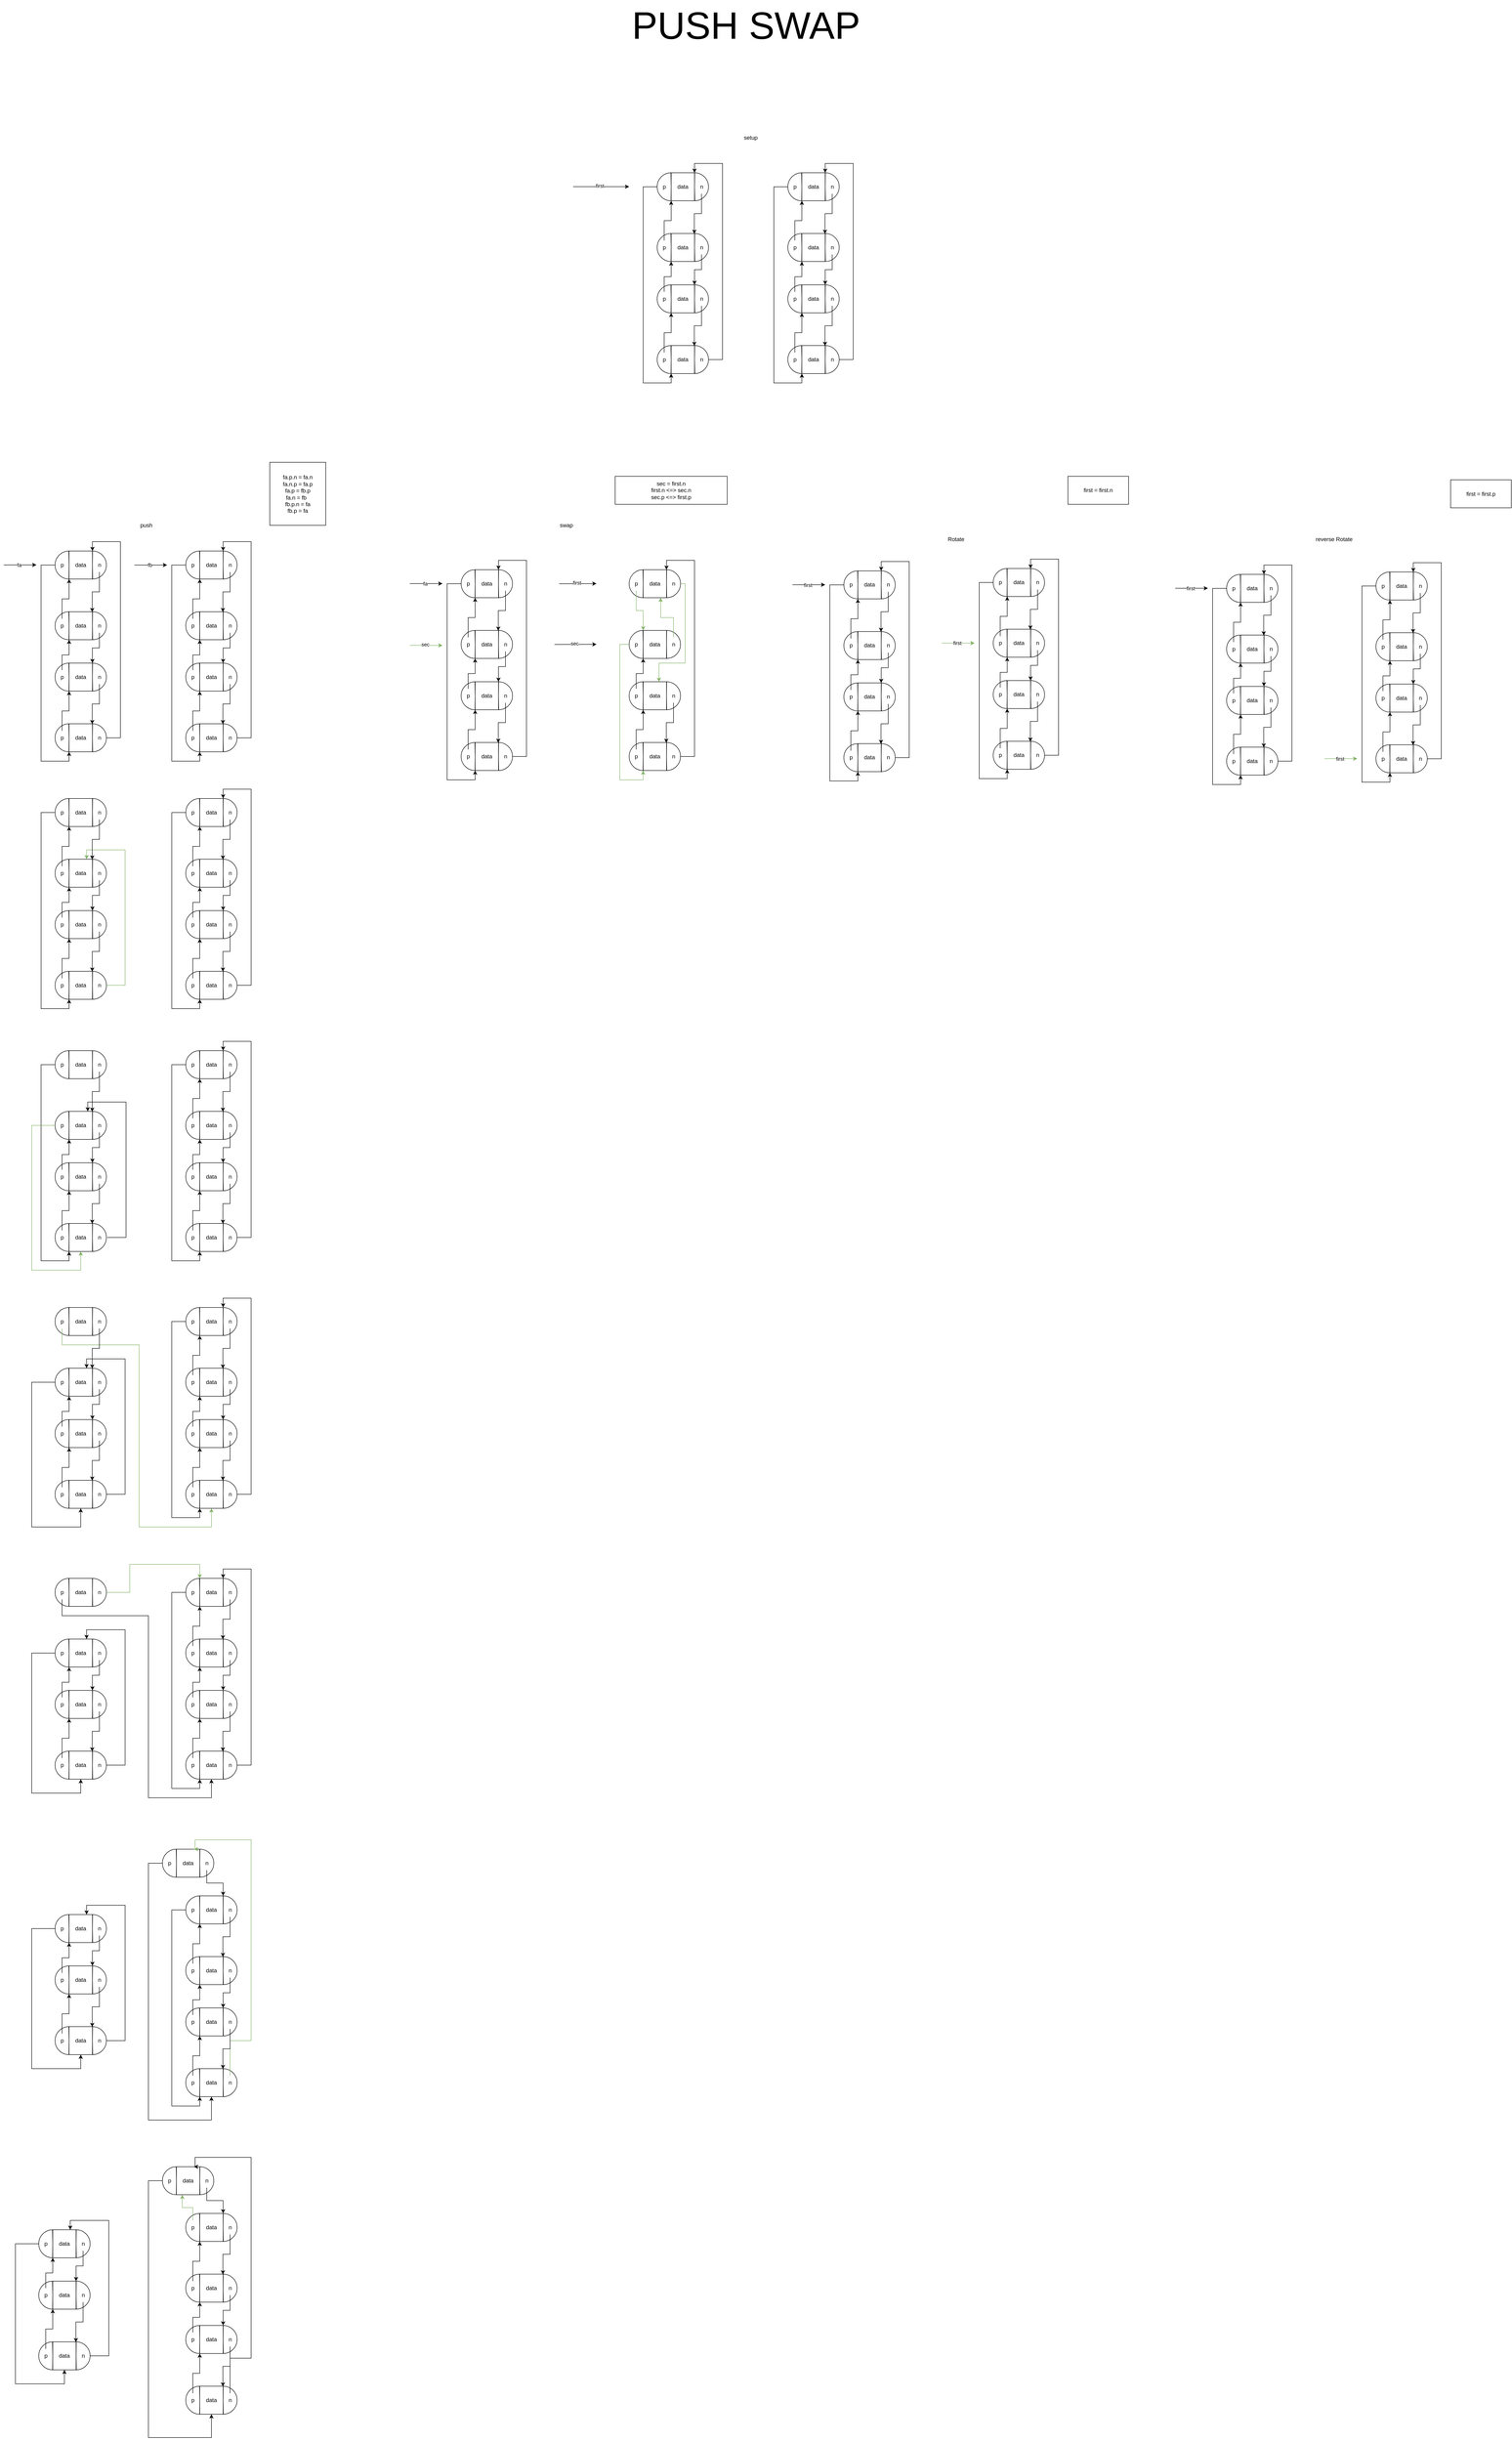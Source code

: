 <mxfile version="25.0.3">
  <diagram name="Page-1" id="Bkviz_M7NQmLbxUC_tDc">
    <mxGraphModel dx="6708" dy="3740" grid="1" gridSize="10" guides="1" tooltips="1" connect="1" arrows="1" fold="1" page="1" pageScale="1" pageWidth="850" pageHeight="1100" math="0" shadow="0">
      <root>
        <mxCell id="0" />
        <mxCell id="1" parent="0" />
        <mxCell id="F5btuEF4g0F6uqBdUG4N-15" value="data" style="rounded=0;whiteSpace=wrap;html=1;" parent="1" vertex="1">
          <mxGeometry x="1540" y="750" width="50" height="60" as="geometry" />
        </mxCell>
        <mxCell id="F5btuEF4g0F6uqBdUG4N-16" value="" style="verticalLabelPosition=bottom;verticalAlign=top;html=1;shape=mxgraph.basic.pie;startAngle=0.002;endAngle=0.497;" parent="1" vertex="1">
          <mxGeometry x="1560" y="750" width="60" height="60" as="geometry" />
        </mxCell>
        <mxCell id="F5btuEF4g0F6uqBdUG4N-17" value="" style="verticalLabelPosition=bottom;verticalAlign=top;html=1;shape=mxgraph.basic.pie;startAngle=0.002;endAngle=0.497;rotation=-180;" parent="1" vertex="1">
          <mxGeometry x="1510" y="750" width="60" height="60" as="geometry" />
        </mxCell>
        <mxCell id="F5btuEF4g0F6uqBdUG4N-18" value="n" style="text;html=1;align=center;verticalAlign=middle;resizable=0;points=[];autosize=1;strokeColor=none;fillColor=none;" parent="1" vertex="1">
          <mxGeometry x="1590" y="765" width="30" height="30" as="geometry" />
        </mxCell>
        <mxCell id="F5btuEF4g0F6uqBdUG4N-19" value="p" style="text;html=1;align=center;verticalAlign=middle;resizable=0;points=[];autosize=1;strokeColor=none;fillColor=none;" parent="1" vertex="1">
          <mxGeometry x="1510" y="765" width="30" height="30" as="geometry" />
        </mxCell>
        <mxCell id="F5btuEF4g0F6uqBdUG4N-20" value="data" style="rounded=0;whiteSpace=wrap;html=1;" parent="1" vertex="1">
          <mxGeometry x="1540" y="880" width="50" height="60" as="geometry" />
        </mxCell>
        <mxCell id="F5btuEF4g0F6uqBdUG4N-21" value="" style="verticalLabelPosition=bottom;verticalAlign=top;html=1;shape=mxgraph.basic.pie;startAngle=0.002;endAngle=0.497;" parent="1" vertex="1">
          <mxGeometry x="1560" y="880" width="60" height="60" as="geometry" />
        </mxCell>
        <mxCell id="F5btuEF4g0F6uqBdUG4N-22" value="" style="verticalLabelPosition=bottom;verticalAlign=top;html=1;shape=mxgraph.basic.pie;startAngle=0.002;endAngle=0.497;rotation=-180;" parent="1" vertex="1">
          <mxGeometry x="1510" y="880" width="60" height="60" as="geometry" />
        </mxCell>
        <mxCell id="F5btuEF4g0F6uqBdUG4N-23" value="n" style="text;html=1;align=center;verticalAlign=middle;resizable=0;points=[];autosize=1;strokeColor=none;fillColor=none;" parent="1" vertex="1">
          <mxGeometry x="1590" y="895" width="30" height="30" as="geometry" />
        </mxCell>
        <mxCell id="F5btuEF4g0F6uqBdUG4N-27" style="edgeStyle=orthogonalEdgeStyle;rounded=0;orthogonalLoop=1;jettySize=auto;html=1;" parent="1" source="F5btuEF4g0F6uqBdUG4N-24" target="F5btuEF4g0F6uqBdUG4N-17" edge="1">
          <mxGeometry relative="1" as="geometry" />
        </mxCell>
        <mxCell id="F5btuEF4g0F6uqBdUG4N-24" value="p" style="text;html=1;align=center;verticalAlign=middle;resizable=0;points=[];autosize=1;strokeColor=none;fillColor=none;" parent="1" vertex="1">
          <mxGeometry x="1510" y="895" width="30" height="30" as="geometry" />
        </mxCell>
        <mxCell id="F5btuEF4g0F6uqBdUG4N-28" style="edgeStyle=orthogonalEdgeStyle;rounded=0;orthogonalLoop=1;jettySize=auto;html=1;entryX=0.493;entryY=0.013;entryDx=0;entryDy=0;entryPerimeter=0;" parent="1" source="F5btuEF4g0F6uqBdUG4N-18" target="F5btuEF4g0F6uqBdUG4N-21" edge="1">
          <mxGeometry relative="1" as="geometry" />
        </mxCell>
        <mxCell id="F5btuEF4g0F6uqBdUG4N-29" value="data" style="rounded=0;whiteSpace=wrap;html=1;" parent="1" vertex="1">
          <mxGeometry x="1540" y="510" width="50" height="60" as="geometry" />
        </mxCell>
        <mxCell id="F5btuEF4g0F6uqBdUG4N-30" value="" style="verticalLabelPosition=bottom;verticalAlign=top;html=1;shape=mxgraph.basic.pie;startAngle=0.002;endAngle=0.497;" parent="1" vertex="1">
          <mxGeometry x="1560" y="510" width="60" height="60" as="geometry" />
        </mxCell>
        <mxCell id="F5btuEF4g0F6uqBdUG4N-31" value="" style="verticalLabelPosition=bottom;verticalAlign=top;html=1;shape=mxgraph.basic.pie;startAngle=0.002;endAngle=0.497;rotation=-180;" parent="1" vertex="1">
          <mxGeometry x="1510" y="510" width="60" height="60" as="geometry" />
        </mxCell>
        <mxCell id="F5btuEF4g0F6uqBdUG4N-32" value="n" style="text;html=1;align=center;verticalAlign=middle;resizable=0;points=[];autosize=1;strokeColor=none;fillColor=none;" parent="1" vertex="1">
          <mxGeometry x="1590" y="525" width="30" height="30" as="geometry" />
        </mxCell>
        <mxCell id="F5btuEF4g0F6uqBdUG4N-92" style="edgeStyle=orthogonalEdgeStyle;rounded=0;orthogonalLoop=1;jettySize=auto;html=1;entryX=0;entryY=1;entryDx=0;entryDy=0;" parent="1" source="F5btuEF4g0F6uqBdUG4N-33" target="F5btuEF4g0F6uqBdUG4N-20" edge="1">
          <mxGeometry relative="1" as="geometry">
            <Array as="points">
              <mxPoint x="1480" y="540" />
              <mxPoint x="1480" y="960" />
              <mxPoint x="1540" y="960" />
            </Array>
          </mxGeometry>
        </mxCell>
        <mxCell id="F5btuEF4g0F6uqBdUG4N-33" value="p" style="text;html=1;align=center;verticalAlign=middle;resizable=0;points=[];autosize=1;strokeColor=none;fillColor=none;" parent="1" vertex="1">
          <mxGeometry x="1510" y="525" width="30" height="30" as="geometry" />
        </mxCell>
        <mxCell id="F5btuEF4g0F6uqBdUG4N-34" value="data" style="rounded=0;whiteSpace=wrap;html=1;" parent="1" vertex="1">
          <mxGeometry x="1540" y="640" width="50" height="60" as="geometry" />
        </mxCell>
        <mxCell id="F5btuEF4g0F6uqBdUG4N-35" value="" style="verticalLabelPosition=bottom;verticalAlign=top;html=1;shape=mxgraph.basic.pie;startAngle=0.002;endAngle=0.497;" parent="1" vertex="1">
          <mxGeometry x="1560" y="640" width="60" height="60" as="geometry" />
        </mxCell>
        <mxCell id="F5btuEF4g0F6uqBdUG4N-36" value="" style="verticalLabelPosition=bottom;verticalAlign=top;html=1;shape=mxgraph.basic.pie;startAngle=0.002;endAngle=0.497;rotation=-180;" parent="1" vertex="1">
          <mxGeometry x="1510" y="640" width="60" height="60" as="geometry" />
        </mxCell>
        <mxCell id="F5btuEF4g0F6uqBdUG4N-37" value="n" style="text;html=1;align=center;verticalAlign=middle;resizable=0;points=[];autosize=1;strokeColor=none;fillColor=none;" parent="1" vertex="1">
          <mxGeometry x="1590" y="655" width="30" height="30" as="geometry" />
        </mxCell>
        <mxCell id="F5btuEF4g0F6uqBdUG4N-38" style="edgeStyle=orthogonalEdgeStyle;rounded=0;orthogonalLoop=1;jettySize=auto;html=1;" parent="1" source="F5btuEF4g0F6uqBdUG4N-39" target="F5btuEF4g0F6uqBdUG4N-31" edge="1">
          <mxGeometry relative="1" as="geometry" />
        </mxCell>
        <mxCell id="F5btuEF4g0F6uqBdUG4N-39" value="p" style="text;html=1;align=center;verticalAlign=middle;resizable=0;points=[];autosize=1;strokeColor=none;fillColor=none;" parent="1" vertex="1">
          <mxGeometry x="1510" y="655" width="30" height="30" as="geometry" />
        </mxCell>
        <mxCell id="F5btuEF4g0F6uqBdUG4N-40" style="edgeStyle=orthogonalEdgeStyle;rounded=0;orthogonalLoop=1;jettySize=auto;html=1;entryX=0.493;entryY=0.013;entryDx=0;entryDy=0;entryPerimeter=0;" parent="1" source="F5btuEF4g0F6uqBdUG4N-32" target="F5btuEF4g0F6uqBdUG4N-35" edge="1">
          <mxGeometry relative="1" as="geometry" />
        </mxCell>
        <mxCell id="F5btuEF4g0F6uqBdUG4N-41" style="edgeStyle=orthogonalEdgeStyle;rounded=0;orthogonalLoop=1;jettySize=auto;html=1;entryX=0.5;entryY=0;entryDx=0;entryDy=0;entryPerimeter=0;" parent="1" source="F5btuEF4g0F6uqBdUG4N-37" target="F5btuEF4g0F6uqBdUG4N-16" edge="1">
          <mxGeometry relative="1" as="geometry" />
        </mxCell>
        <mxCell id="F5btuEF4g0F6uqBdUG4N-42" style="edgeStyle=orthogonalEdgeStyle;rounded=0;orthogonalLoop=1;jettySize=auto;html=1;entryX=0.5;entryY=0;entryDx=0;entryDy=0;entryPerimeter=0;" parent="1" source="F5btuEF4g0F6uqBdUG4N-19" target="F5btuEF4g0F6uqBdUG4N-36" edge="1">
          <mxGeometry relative="1" as="geometry" />
        </mxCell>
        <mxCell id="F5btuEF4g0F6uqBdUG4N-93" style="edgeStyle=orthogonalEdgeStyle;rounded=0;orthogonalLoop=1;jettySize=auto;html=1;entryX=0.5;entryY=0;entryDx=0;entryDy=0;entryPerimeter=0;" parent="1" source="F5btuEF4g0F6uqBdUG4N-23" target="F5btuEF4g0F6uqBdUG4N-30" edge="1">
          <mxGeometry relative="1" as="geometry">
            <Array as="points">
              <mxPoint x="1650" y="910" />
              <mxPoint x="1650" y="490" />
              <mxPoint x="1590" y="490" />
            </Array>
          </mxGeometry>
        </mxCell>
        <mxCell id="F5btuEF4g0F6uqBdUG4N-94" value="data" style="rounded=0;whiteSpace=wrap;html=1;" parent="1" vertex="1">
          <mxGeometry x="1820" y="750" width="50" height="60" as="geometry" />
        </mxCell>
        <mxCell id="F5btuEF4g0F6uqBdUG4N-95" value="" style="verticalLabelPosition=bottom;verticalAlign=top;html=1;shape=mxgraph.basic.pie;startAngle=0.002;endAngle=0.497;" parent="1" vertex="1">
          <mxGeometry x="1840" y="750" width="60" height="60" as="geometry" />
        </mxCell>
        <mxCell id="F5btuEF4g0F6uqBdUG4N-96" value="" style="verticalLabelPosition=bottom;verticalAlign=top;html=1;shape=mxgraph.basic.pie;startAngle=0.002;endAngle=0.497;rotation=-180;" parent="1" vertex="1">
          <mxGeometry x="1790" y="750" width="60" height="60" as="geometry" />
        </mxCell>
        <mxCell id="F5btuEF4g0F6uqBdUG4N-97" value="n" style="text;html=1;align=center;verticalAlign=middle;resizable=0;points=[];autosize=1;strokeColor=none;fillColor=none;" parent="1" vertex="1">
          <mxGeometry x="1870" y="765" width="30" height="30" as="geometry" />
        </mxCell>
        <mxCell id="F5btuEF4g0F6uqBdUG4N-98" value="p" style="text;html=1;align=center;verticalAlign=middle;resizable=0;points=[];autosize=1;strokeColor=none;fillColor=none;" parent="1" vertex="1">
          <mxGeometry x="1790" y="765" width="30" height="30" as="geometry" />
        </mxCell>
        <mxCell id="F5btuEF4g0F6uqBdUG4N-99" value="data" style="rounded=0;whiteSpace=wrap;html=1;" parent="1" vertex="1">
          <mxGeometry x="1820" y="880" width="50" height="60" as="geometry" />
        </mxCell>
        <mxCell id="F5btuEF4g0F6uqBdUG4N-100" value="" style="verticalLabelPosition=bottom;verticalAlign=top;html=1;shape=mxgraph.basic.pie;startAngle=0.002;endAngle=0.497;" parent="1" vertex="1">
          <mxGeometry x="1840" y="880" width="60" height="60" as="geometry" />
        </mxCell>
        <mxCell id="F5btuEF4g0F6uqBdUG4N-101" value="" style="verticalLabelPosition=bottom;verticalAlign=top;html=1;shape=mxgraph.basic.pie;startAngle=0.002;endAngle=0.497;rotation=-180;" parent="1" vertex="1">
          <mxGeometry x="1790" y="880" width="60" height="60" as="geometry" />
        </mxCell>
        <mxCell id="F5btuEF4g0F6uqBdUG4N-102" value="n" style="text;html=1;align=center;verticalAlign=middle;resizable=0;points=[];autosize=1;strokeColor=none;fillColor=none;" parent="1" vertex="1">
          <mxGeometry x="1870" y="895" width="30" height="30" as="geometry" />
        </mxCell>
        <mxCell id="F5btuEF4g0F6uqBdUG4N-103" style="edgeStyle=orthogonalEdgeStyle;rounded=0;orthogonalLoop=1;jettySize=auto;html=1;" parent="1" source="F5btuEF4g0F6uqBdUG4N-104" target="F5btuEF4g0F6uqBdUG4N-96" edge="1">
          <mxGeometry relative="1" as="geometry" />
        </mxCell>
        <mxCell id="F5btuEF4g0F6uqBdUG4N-104" value="p" style="text;html=1;align=center;verticalAlign=middle;resizable=0;points=[];autosize=1;strokeColor=none;fillColor=none;" parent="1" vertex="1">
          <mxGeometry x="1790" y="895" width="30" height="30" as="geometry" />
        </mxCell>
        <mxCell id="F5btuEF4g0F6uqBdUG4N-105" style="edgeStyle=orthogonalEdgeStyle;rounded=0;orthogonalLoop=1;jettySize=auto;html=1;entryX=0.493;entryY=0.013;entryDx=0;entryDy=0;entryPerimeter=0;" parent="1" source="F5btuEF4g0F6uqBdUG4N-97" target="F5btuEF4g0F6uqBdUG4N-100" edge="1">
          <mxGeometry relative="1" as="geometry" />
        </mxCell>
        <mxCell id="F5btuEF4g0F6uqBdUG4N-106" value="data" style="rounded=0;whiteSpace=wrap;html=1;" parent="1" vertex="1">
          <mxGeometry x="1820" y="510" width="50" height="60" as="geometry" />
        </mxCell>
        <mxCell id="F5btuEF4g0F6uqBdUG4N-107" value="" style="verticalLabelPosition=bottom;verticalAlign=top;html=1;shape=mxgraph.basic.pie;startAngle=0.002;endAngle=0.497;" parent="1" vertex="1">
          <mxGeometry x="1840" y="510" width="60" height="60" as="geometry" />
        </mxCell>
        <mxCell id="F5btuEF4g0F6uqBdUG4N-108" value="" style="verticalLabelPosition=bottom;verticalAlign=top;html=1;shape=mxgraph.basic.pie;startAngle=0.002;endAngle=0.497;rotation=-180;" parent="1" vertex="1">
          <mxGeometry x="1790" y="510" width="60" height="60" as="geometry" />
        </mxCell>
        <mxCell id="F5btuEF4g0F6uqBdUG4N-109" value="n" style="text;html=1;align=center;verticalAlign=middle;resizable=0;points=[];autosize=1;strokeColor=none;fillColor=none;" parent="1" vertex="1">
          <mxGeometry x="1870" y="525" width="30" height="30" as="geometry" />
        </mxCell>
        <mxCell id="F5btuEF4g0F6uqBdUG4N-110" style="edgeStyle=orthogonalEdgeStyle;rounded=0;orthogonalLoop=1;jettySize=auto;html=1;entryX=0;entryY=1;entryDx=0;entryDy=0;" parent="1" source="F5btuEF4g0F6uqBdUG4N-111" target="F5btuEF4g0F6uqBdUG4N-99" edge="1">
          <mxGeometry relative="1" as="geometry">
            <Array as="points">
              <mxPoint x="1760" y="540" />
              <mxPoint x="1760" y="960" />
              <mxPoint x="1820" y="960" />
            </Array>
          </mxGeometry>
        </mxCell>
        <mxCell id="F5btuEF4g0F6uqBdUG4N-111" value="p" style="text;html=1;align=center;verticalAlign=middle;resizable=0;points=[];autosize=1;strokeColor=none;fillColor=none;" parent="1" vertex="1">
          <mxGeometry x="1790" y="525" width="30" height="30" as="geometry" />
        </mxCell>
        <mxCell id="F5btuEF4g0F6uqBdUG4N-112" value="data" style="rounded=0;whiteSpace=wrap;html=1;" parent="1" vertex="1">
          <mxGeometry x="1820" y="640" width="50" height="60" as="geometry" />
        </mxCell>
        <mxCell id="F5btuEF4g0F6uqBdUG4N-113" value="" style="verticalLabelPosition=bottom;verticalAlign=top;html=1;shape=mxgraph.basic.pie;startAngle=0.002;endAngle=0.497;" parent="1" vertex="1">
          <mxGeometry x="1840" y="640" width="60" height="60" as="geometry" />
        </mxCell>
        <mxCell id="F5btuEF4g0F6uqBdUG4N-114" value="" style="verticalLabelPosition=bottom;verticalAlign=top;html=1;shape=mxgraph.basic.pie;startAngle=0.002;endAngle=0.497;rotation=-180;" parent="1" vertex="1">
          <mxGeometry x="1790" y="640" width="60" height="60" as="geometry" />
        </mxCell>
        <mxCell id="F5btuEF4g0F6uqBdUG4N-115" value="n" style="text;html=1;align=center;verticalAlign=middle;resizable=0;points=[];autosize=1;strokeColor=none;fillColor=none;" parent="1" vertex="1">
          <mxGeometry x="1870" y="655" width="30" height="30" as="geometry" />
        </mxCell>
        <mxCell id="F5btuEF4g0F6uqBdUG4N-116" style="edgeStyle=orthogonalEdgeStyle;rounded=0;orthogonalLoop=1;jettySize=auto;html=1;" parent="1" source="F5btuEF4g0F6uqBdUG4N-117" target="F5btuEF4g0F6uqBdUG4N-108" edge="1">
          <mxGeometry relative="1" as="geometry" />
        </mxCell>
        <mxCell id="F5btuEF4g0F6uqBdUG4N-117" value="p" style="text;html=1;align=center;verticalAlign=middle;resizable=0;points=[];autosize=1;strokeColor=none;fillColor=none;" parent="1" vertex="1">
          <mxGeometry x="1790" y="655" width="30" height="30" as="geometry" />
        </mxCell>
        <mxCell id="F5btuEF4g0F6uqBdUG4N-118" style="edgeStyle=orthogonalEdgeStyle;rounded=0;orthogonalLoop=1;jettySize=auto;html=1;entryX=0.493;entryY=0.013;entryDx=0;entryDy=0;entryPerimeter=0;" parent="1" source="F5btuEF4g0F6uqBdUG4N-109" target="F5btuEF4g0F6uqBdUG4N-113" edge="1">
          <mxGeometry relative="1" as="geometry" />
        </mxCell>
        <mxCell id="F5btuEF4g0F6uqBdUG4N-119" style="edgeStyle=orthogonalEdgeStyle;rounded=0;orthogonalLoop=1;jettySize=auto;html=1;entryX=0.5;entryY=0;entryDx=0;entryDy=0;entryPerimeter=0;" parent="1" source="F5btuEF4g0F6uqBdUG4N-115" target="F5btuEF4g0F6uqBdUG4N-95" edge="1">
          <mxGeometry relative="1" as="geometry" />
        </mxCell>
        <mxCell id="F5btuEF4g0F6uqBdUG4N-120" style="edgeStyle=orthogonalEdgeStyle;rounded=0;orthogonalLoop=1;jettySize=auto;html=1;entryX=0.5;entryY=0;entryDx=0;entryDy=0;entryPerimeter=0;" parent="1" source="F5btuEF4g0F6uqBdUG4N-98" target="F5btuEF4g0F6uqBdUG4N-114" edge="1">
          <mxGeometry relative="1" as="geometry" />
        </mxCell>
        <mxCell id="F5btuEF4g0F6uqBdUG4N-121" style="edgeStyle=orthogonalEdgeStyle;rounded=0;orthogonalLoop=1;jettySize=auto;html=1;entryX=0.5;entryY=0;entryDx=0;entryDy=0;entryPerimeter=0;" parent="1" source="F5btuEF4g0F6uqBdUG4N-102" target="F5btuEF4g0F6uqBdUG4N-107" edge="1">
          <mxGeometry relative="1" as="geometry">
            <Array as="points">
              <mxPoint x="1930" y="910" />
              <mxPoint x="1930" y="490" />
              <mxPoint x="1870" y="490" />
            </Array>
          </mxGeometry>
        </mxCell>
        <mxCell id="F5btuEF4g0F6uqBdUG4N-122" value="" style="endArrow=classic;html=1;rounded=0;" parent="1" edge="1">
          <mxGeometry width="50" height="50" relative="1" as="geometry">
            <mxPoint x="1330" y="539.8" as="sourcePoint" />
            <mxPoint x="1450" y="539.8" as="targetPoint" />
          </mxGeometry>
        </mxCell>
        <mxCell id="F5btuEF4g0F6uqBdUG4N-124" value="first" style="edgeLabel;html=1;align=center;verticalAlign=middle;resizable=0;points=[];" parent="F5btuEF4g0F6uqBdUG4N-122" vertex="1" connectable="0">
          <mxGeometry x="-0.053" y="2" relative="1" as="geometry">
            <mxPoint as="offset" />
          </mxGeometry>
        </mxCell>
        <mxCell id="F5btuEF4g0F6uqBdUG4N-125" value="data" style="rounded=0;whiteSpace=wrap;html=1;" parent="1" vertex="1">
          <mxGeometry x="1480" y="1600.02" width="50" height="60" as="geometry" />
        </mxCell>
        <mxCell id="F5btuEF4g0F6uqBdUG4N-126" value="" style="verticalLabelPosition=bottom;verticalAlign=top;html=1;shape=mxgraph.basic.pie;startAngle=0.002;endAngle=0.497;" parent="1" vertex="1">
          <mxGeometry x="1500" y="1600.02" width="60" height="60" as="geometry" />
        </mxCell>
        <mxCell id="F5btuEF4g0F6uqBdUG4N-127" value="" style="verticalLabelPosition=bottom;verticalAlign=top;html=1;shape=mxgraph.basic.pie;startAngle=0.002;endAngle=0.497;rotation=-180;" parent="1" vertex="1">
          <mxGeometry x="1450" y="1600.02" width="60" height="60" as="geometry" />
        </mxCell>
        <mxCell id="F5btuEF4g0F6uqBdUG4N-128" value="n" style="text;html=1;align=center;verticalAlign=middle;resizable=0;points=[];autosize=1;strokeColor=none;fillColor=none;" parent="1" vertex="1">
          <mxGeometry x="1530" y="1615.02" width="30" height="30" as="geometry" />
        </mxCell>
        <mxCell id="F5btuEF4g0F6uqBdUG4N-129" value="p" style="text;html=1;align=center;verticalAlign=middle;resizable=0;points=[];autosize=1;strokeColor=none;fillColor=none;" parent="1" vertex="1">
          <mxGeometry x="1450" y="1615.02" width="30" height="30" as="geometry" />
        </mxCell>
        <mxCell id="F5btuEF4g0F6uqBdUG4N-130" value="data" style="rounded=0;whiteSpace=wrap;html=1;" parent="1" vertex="1">
          <mxGeometry x="1480" y="1730.02" width="50" height="60" as="geometry" />
        </mxCell>
        <mxCell id="F5btuEF4g0F6uqBdUG4N-131" value="" style="verticalLabelPosition=bottom;verticalAlign=top;html=1;shape=mxgraph.basic.pie;startAngle=0.002;endAngle=0.497;" parent="1" vertex="1">
          <mxGeometry x="1500" y="1730.02" width="60" height="60" as="geometry" />
        </mxCell>
        <mxCell id="F5btuEF4g0F6uqBdUG4N-132" value="" style="verticalLabelPosition=bottom;verticalAlign=top;html=1;shape=mxgraph.basic.pie;startAngle=0.002;endAngle=0.497;rotation=-180;" parent="1" vertex="1">
          <mxGeometry x="1450" y="1730.02" width="60" height="60" as="geometry" />
        </mxCell>
        <mxCell id="F5btuEF4g0F6uqBdUG4N-133" value="n" style="text;html=1;align=center;verticalAlign=middle;resizable=0;points=[];autosize=1;strokeColor=none;fillColor=none;" parent="1" vertex="1">
          <mxGeometry x="1530" y="1745.02" width="30" height="30" as="geometry" />
        </mxCell>
        <mxCell id="F5btuEF4g0F6uqBdUG4N-134" style="edgeStyle=orthogonalEdgeStyle;rounded=0;orthogonalLoop=1;jettySize=auto;html=1;" parent="1" source="F5btuEF4g0F6uqBdUG4N-135" target="F5btuEF4g0F6uqBdUG4N-127" edge="1">
          <mxGeometry relative="1" as="geometry" />
        </mxCell>
        <mxCell id="F5btuEF4g0F6uqBdUG4N-135" value="p" style="text;html=1;align=center;verticalAlign=middle;resizable=0;points=[];autosize=1;strokeColor=none;fillColor=none;" parent="1" vertex="1">
          <mxGeometry x="1450" y="1745.02" width="30" height="30" as="geometry" />
        </mxCell>
        <mxCell id="F5btuEF4g0F6uqBdUG4N-136" style="edgeStyle=orthogonalEdgeStyle;rounded=0;orthogonalLoop=1;jettySize=auto;html=1;entryX=0.493;entryY=0.013;entryDx=0;entryDy=0;entryPerimeter=0;" parent="1" source="F5btuEF4g0F6uqBdUG4N-128" target="F5btuEF4g0F6uqBdUG4N-131" edge="1">
          <mxGeometry relative="1" as="geometry" />
        </mxCell>
        <mxCell id="F5btuEF4g0F6uqBdUG4N-137" value="data" style="rounded=0;whiteSpace=wrap;html=1;" parent="1" vertex="1">
          <mxGeometry x="1480" y="1360.02" width="50" height="60" as="geometry" />
        </mxCell>
        <mxCell id="F5btuEF4g0F6uqBdUG4N-138" value="" style="verticalLabelPosition=bottom;verticalAlign=top;html=1;shape=mxgraph.basic.pie;startAngle=0.002;endAngle=0.497;" parent="1" vertex="1">
          <mxGeometry x="1500" y="1360.02" width="60" height="60" as="geometry" />
        </mxCell>
        <mxCell id="F5btuEF4g0F6uqBdUG4N-139" value="" style="verticalLabelPosition=bottom;verticalAlign=top;html=1;shape=mxgraph.basic.pie;startAngle=0.002;endAngle=0.497;rotation=-180;" parent="1" vertex="1">
          <mxGeometry x="1450" y="1360.02" width="60" height="60" as="geometry" />
        </mxCell>
        <mxCell id="F5btuEF4g0F6uqBdUG4N-140" value="n" style="text;html=1;align=center;verticalAlign=middle;resizable=0;points=[];autosize=1;strokeColor=none;fillColor=none;" parent="1" vertex="1">
          <mxGeometry x="1530" y="1375.02" width="30" height="30" as="geometry" />
        </mxCell>
        <mxCell id="F5btuEF4g0F6uqBdUG4N-450" style="edgeStyle=orthogonalEdgeStyle;rounded=0;orthogonalLoop=1;jettySize=auto;html=1;fillColor=#d5e8d4;strokeColor=#82b366;" parent="1" source="F5btuEF4g0F6uqBdUG4N-142" target="F5btuEF4g0F6uqBdUG4N-145" edge="1">
          <mxGeometry relative="1" as="geometry" />
        </mxCell>
        <mxCell id="F5btuEF4g0F6uqBdUG4N-142" value="p" style="text;html=1;align=center;verticalAlign=middle;resizable=0;points=[];autosize=1;strokeColor=none;fillColor=none;" parent="1" vertex="1">
          <mxGeometry x="1450" y="1375.02" width="30" height="30" as="geometry" />
        </mxCell>
        <mxCell id="F5btuEF4g0F6uqBdUG4N-143" value="data" style="rounded=0;whiteSpace=wrap;html=1;" parent="1" vertex="1">
          <mxGeometry x="1480" y="1490.02" width="50" height="60" as="geometry" />
        </mxCell>
        <mxCell id="F5btuEF4g0F6uqBdUG4N-144" value="" style="verticalLabelPosition=bottom;verticalAlign=top;html=1;shape=mxgraph.basic.pie;startAngle=0.002;endAngle=0.497;" parent="1" vertex="1">
          <mxGeometry x="1500" y="1490.02" width="60" height="60" as="geometry" />
        </mxCell>
        <mxCell id="F5btuEF4g0F6uqBdUG4N-145" value="" style="verticalLabelPosition=bottom;verticalAlign=top;html=1;shape=mxgraph.basic.pie;startAngle=0.002;endAngle=0.497;rotation=-180;" parent="1" vertex="1">
          <mxGeometry x="1450" y="1490.02" width="60" height="60" as="geometry" />
        </mxCell>
        <mxCell id="F5btuEF4g0F6uqBdUG4N-447" style="edgeStyle=orthogonalEdgeStyle;rounded=0;orthogonalLoop=1;jettySize=auto;html=1;entryX=0.75;entryY=1;entryDx=0;entryDy=0;fillColor=#d5e8d4;strokeColor=#82b366;" parent="1" source="F5btuEF4g0F6uqBdUG4N-146" target="F5btuEF4g0F6uqBdUG4N-137" edge="1">
          <mxGeometry relative="1" as="geometry" />
        </mxCell>
        <mxCell id="F5btuEF4g0F6uqBdUG4N-146" value="n" style="text;html=1;align=center;verticalAlign=middle;resizable=0;points=[];autosize=1;strokeColor=none;fillColor=none;" parent="1" vertex="1">
          <mxGeometry x="1530" y="1505.02" width="30" height="30" as="geometry" />
        </mxCell>
        <mxCell id="F5btuEF4g0F6uqBdUG4N-449" style="edgeStyle=orthogonalEdgeStyle;rounded=0;orthogonalLoop=1;jettySize=auto;html=1;entryX=0;entryY=1;entryDx=0;entryDy=0;fillColor=#d5e8d4;strokeColor=#82b366;" parent="1" source="F5btuEF4g0F6uqBdUG4N-148" target="F5btuEF4g0F6uqBdUG4N-130" edge="1">
          <mxGeometry relative="1" as="geometry">
            <Array as="points">
              <mxPoint x="1430" y="1520.02" />
              <mxPoint x="1430" y="1810.02" />
              <mxPoint x="1480" y="1810.02" />
            </Array>
          </mxGeometry>
        </mxCell>
        <mxCell id="F5btuEF4g0F6uqBdUG4N-148" value="p" style="text;html=1;align=center;verticalAlign=middle;resizable=0;points=[];autosize=1;strokeColor=none;fillColor=none;" parent="1" vertex="1">
          <mxGeometry x="1450" y="1505.02" width="30" height="30" as="geometry" />
        </mxCell>
        <mxCell id="F5btuEF4g0F6uqBdUG4N-151" style="edgeStyle=orthogonalEdgeStyle;rounded=0;orthogonalLoop=1;jettySize=auto;html=1;entryX=0.5;entryY=0;entryDx=0;entryDy=0;entryPerimeter=0;" parent="1" source="F5btuEF4g0F6uqBdUG4N-129" target="F5btuEF4g0F6uqBdUG4N-145" edge="1">
          <mxGeometry relative="1" as="geometry" />
        </mxCell>
        <mxCell id="F5btuEF4g0F6uqBdUG4N-152" style="edgeStyle=orthogonalEdgeStyle;rounded=0;orthogonalLoop=1;jettySize=auto;html=1;entryX=0.5;entryY=0;entryDx=0;entryDy=0;entryPerimeter=0;" parent="1" source="F5btuEF4g0F6uqBdUG4N-133" target="F5btuEF4g0F6uqBdUG4N-138" edge="1">
          <mxGeometry relative="1" as="geometry">
            <Array as="points">
              <mxPoint x="1590" y="1760.02" />
              <mxPoint x="1590" y="1340.02" />
              <mxPoint x="1530" y="1340.02" />
            </Array>
          </mxGeometry>
        </mxCell>
        <mxCell id="F5btuEF4g0F6uqBdUG4N-156" value="" style="endArrow=classic;html=1;rounded=0;" parent="1" edge="1">
          <mxGeometry width="50" height="50" relative="1" as="geometry">
            <mxPoint x="1300" y="1390.07" as="sourcePoint" />
            <mxPoint x="1380" y="1389.82" as="targetPoint" />
          </mxGeometry>
        </mxCell>
        <mxCell id="F5btuEF4g0F6uqBdUG4N-157" value="first" style="edgeLabel;html=1;align=center;verticalAlign=middle;resizable=0;points=[];" parent="F5btuEF4g0F6uqBdUG4N-156" vertex="1" connectable="0">
          <mxGeometry x="-0.053" y="2" relative="1" as="geometry">
            <mxPoint as="offset" />
          </mxGeometry>
        </mxCell>
        <mxCell id="F5btuEF4g0F6uqBdUG4N-158" value="" style="endArrow=classic;html=1;rounded=0;" parent="1" edge="1">
          <mxGeometry width="50" height="50" relative="1" as="geometry">
            <mxPoint x="1290" y="1520.07" as="sourcePoint" />
            <mxPoint x="1380" y="1519.82" as="targetPoint" />
          </mxGeometry>
        </mxCell>
        <mxCell id="F5btuEF4g0F6uqBdUG4N-159" value="sec" style="edgeLabel;html=1;align=center;verticalAlign=middle;resizable=0;points=[];" parent="F5btuEF4g0F6uqBdUG4N-158" vertex="1" connectable="0">
          <mxGeometry x="-0.053" y="2" relative="1" as="geometry">
            <mxPoint as="offset" />
          </mxGeometry>
        </mxCell>
        <mxCell id="F5btuEF4g0F6uqBdUG4N-160" value="swap" style="text;html=1;align=center;verticalAlign=middle;resizable=0;points=[];autosize=1;strokeColor=none;fillColor=none;" parent="1" vertex="1">
          <mxGeometry x="1290" y="1250" width="50" height="30" as="geometry" />
        </mxCell>
        <mxCell id="F5btuEF4g0F6uqBdUG4N-161" value="&lt;div&gt;sec = first.n&lt;br&gt;&lt;/div&gt;&lt;div&gt;first.n &amp;lt;=&amp;gt; sec.n&lt;br&gt;&lt;/div&gt;&lt;div&gt;sec.p &amp;lt;=&amp;gt; first.p&lt;br&gt;&lt;/div&gt;" style="rounded=0;whiteSpace=wrap;html=1;" parent="1" vertex="1">
          <mxGeometry x="1420" y="1160" width="240" height="60" as="geometry" />
        </mxCell>
        <mxCell id="F5btuEF4g0F6uqBdUG4N-162" value="data" style="rounded=0;whiteSpace=wrap;html=1;" parent="1" vertex="1">
          <mxGeometry x="250" y="1560" width="50" height="60" as="geometry" />
        </mxCell>
        <mxCell id="F5btuEF4g0F6uqBdUG4N-163" value="" style="verticalLabelPosition=bottom;verticalAlign=top;html=1;shape=mxgraph.basic.pie;startAngle=0.002;endAngle=0.497;" parent="1" vertex="1">
          <mxGeometry x="270" y="1560" width="60" height="60" as="geometry" />
        </mxCell>
        <mxCell id="F5btuEF4g0F6uqBdUG4N-164" value="" style="verticalLabelPosition=bottom;verticalAlign=top;html=1;shape=mxgraph.basic.pie;startAngle=0.002;endAngle=0.497;rotation=-180;" parent="1" vertex="1">
          <mxGeometry x="220" y="1560" width="60" height="60" as="geometry" />
        </mxCell>
        <mxCell id="F5btuEF4g0F6uqBdUG4N-165" value="n" style="text;html=1;align=center;verticalAlign=middle;resizable=0;points=[];autosize=1;strokeColor=none;fillColor=none;" parent="1" vertex="1">
          <mxGeometry x="300" y="1575" width="30" height="30" as="geometry" />
        </mxCell>
        <mxCell id="F5btuEF4g0F6uqBdUG4N-166" value="p" style="text;html=1;align=center;verticalAlign=middle;resizable=0;points=[];autosize=1;strokeColor=none;fillColor=none;" parent="1" vertex="1">
          <mxGeometry x="220" y="1575" width="30" height="30" as="geometry" />
        </mxCell>
        <mxCell id="F5btuEF4g0F6uqBdUG4N-167" value="data" style="rounded=0;whiteSpace=wrap;html=1;" parent="1" vertex="1">
          <mxGeometry x="250" y="1690" width="50" height="60" as="geometry" />
        </mxCell>
        <mxCell id="F5btuEF4g0F6uqBdUG4N-168" value="" style="verticalLabelPosition=bottom;verticalAlign=top;html=1;shape=mxgraph.basic.pie;startAngle=0.002;endAngle=0.497;" parent="1" vertex="1">
          <mxGeometry x="270" y="1690" width="60" height="60" as="geometry" />
        </mxCell>
        <mxCell id="F5btuEF4g0F6uqBdUG4N-169" value="" style="verticalLabelPosition=bottom;verticalAlign=top;html=1;shape=mxgraph.basic.pie;startAngle=0.002;endAngle=0.497;rotation=-180;" parent="1" vertex="1">
          <mxGeometry x="220" y="1690" width="60" height="60" as="geometry" />
        </mxCell>
        <mxCell id="F5btuEF4g0F6uqBdUG4N-170" value="n" style="text;html=1;align=center;verticalAlign=middle;resizable=0;points=[];autosize=1;strokeColor=none;fillColor=none;" parent="1" vertex="1">
          <mxGeometry x="300" y="1705" width="30" height="30" as="geometry" />
        </mxCell>
        <mxCell id="F5btuEF4g0F6uqBdUG4N-171" style="edgeStyle=orthogonalEdgeStyle;rounded=0;orthogonalLoop=1;jettySize=auto;html=1;" parent="1" source="F5btuEF4g0F6uqBdUG4N-172" target="F5btuEF4g0F6uqBdUG4N-164" edge="1">
          <mxGeometry relative="1" as="geometry" />
        </mxCell>
        <mxCell id="F5btuEF4g0F6uqBdUG4N-172" value="p" style="text;html=1;align=center;verticalAlign=middle;resizable=0;points=[];autosize=1;strokeColor=none;fillColor=none;" parent="1" vertex="1">
          <mxGeometry x="220" y="1705" width="30" height="30" as="geometry" />
        </mxCell>
        <mxCell id="F5btuEF4g0F6uqBdUG4N-173" style="edgeStyle=orthogonalEdgeStyle;rounded=0;orthogonalLoop=1;jettySize=auto;html=1;entryX=0.493;entryY=0.013;entryDx=0;entryDy=0;entryPerimeter=0;" parent="1" source="F5btuEF4g0F6uqBdUG4N-165" target="F5btuEF4g0F6uqBdUG4N-168" edge="1">
          <mxGeometry relative="1" as="geometry" />
        </mxCell>
        <mxCell id="F5btuEF4g0F6uqBdUG4N-174" value="data" style="rounded=0;whiteSpace=wrap;html=1;" parent="1" vertex="1">
          <mxGeometry x="250" y="1320" width="50" height="60" as="geometry" />
        </mxCell>
        <mxCell id="F5btuEF4g0F6uqBdUG4N-175" value="" style="verticalLabelPosition=bottom;verticalAlign=top;html=1;shape=mxgraph.basic.pie;startAngle=0.002;endAngle=0.497;" parent="1" vertex="1">
          <mxGeometry x="270" y="1320" width="60" height="60" as="geometry" />
        </mxCell>
        <mxCell id="F5btuEF4g0F6uqBdUG4N-176" value="" style="verticalLabelPosition=bottom;verticalAlign=top;html=1;shape=mxgraph.basic.pie;startAngle=0.002;endAngle=0.497;rotation=-180;" parent="1" vertex="1">
          <mxGeometry x="220" y="1320" width="60" height="60" as="geometry" />
        </mxCell>
        <mxCell id="F5btuEF4g0F6uqBdUG4N-177" value="n" style="text;html=1;align=center;verticalAlign=middle;resizable=0;points=[];autosize=1;strokeColor=none;fillColor=none;" parent="1" vertex="1">
          <mxGeometry x="300" y="1335" width="30" height="30" as="geometry" />
        </mxCell>
        <mxCell id="F5btuEF4g0F6uqBdUG4N-178" style="edgeStyle=orthogonalEdgeStyle;rounded=0;orthogonalLoop=1;jettySize=auto;html=1;entryX=0;entryY=1;entryDx=0;entryDy=0;" parent="1" source="F5btuEF4g0F6uqBdUG4N-179" target="F5btuEF4g0F6uqBdUG4N-167" edge="1">
          <mxGeometry relative="1" as="geometry">
            <Array as="points">
              <mxPoint x="190" y="1350" />
              <mxPoint x="190" y="1770" />
              <mxPoint x="250" y="1770" />
            </Array>
          </mxGeometry>
        </mxCell>
        <mxCell id="F5btuEF4g0F6uqBdUG4N-179" value="p" style="text;html=1;align=center;verticalAlign=middle;resizable=0;points=[];autosize=1;strokeColor=none;fillColor=none;" parent="1" vertex="1">
          <mxGeometry x="220" y="1335" width="30" height="30" as="geometry" />
        </mxCell>
        <mxCell id="F5btuEF4g0F6uqBdUG4N-180" value="data" style="rounded=0;whiteSpace=wrap;html=1;" parent="1" vertex="1">
          <mxGeometry x="250" y="1450" width="50" height="60" as="geometry" />
        </mxCell>
        <mxCell id="F5btuEF4g0F6uqBdUG4N-181" value="" style="verticalLabelPosition=bottom;verticalAlign=top;html=1;shape=mxgraph.basic.pie;startAngle=0.002;endAngle=0.497;" parent="1" vertex="1">
          <mxGeometry x="270" y="1450" width="60" height="60" as="geometry" />
        </mxCell>
        <mxCell id="F5btuEF4g0F6uqBdUG4N-182" value="" style="verticalLabelPosition=bottom;verticalAlign=top;html=1;shape=mxgraph.basic.pie;startAngle=0.002;endAngle=0.497;rotation=-180;" parent="1" vertex="1">
          <mxGeometry x="220" y="1450" width="60" height="60" as="geometry" />
        </mxCell>
        <mxCell id="F5btuEF4g0F6uqBdUG4N-183" value="n" style="text;html=1;align=center;verticalAlign=middle;resizable=0;points=[];autosize=1;strokeColor=none;fillColor=none;" parent="1" vertex="1">
          <mxGeometry x="300" y="1465" width="30" height="30" as="geometry" />
        </mxCell>
        <mxCell id="F5btuEF4g0F6uqBdUG4N-184" style="edgeStyle=orthogonalEdgeStyle;rounded=0;orthogonalLoop=1;jettySize=auto;html=1;" parent="1" source="F5btuEF4g0F6uqBdUG4N-185" target="F5btuEF4g0F6uqBdUG4N-176" edge="1">
          <mxGeometry relative="1" as="geometry" />
        </mxCell>
        <mxCell id="F5btuEF4g0F6uqBdUG4N-185" value="p" style="text;html=1;align=center;verticalAlign=middle;resizable=0;points=[];autosize=1;strokeColor=none;fillColor=none;" parent="1" vertex="1">
          <mxGeometry x="220" y="1465" width="30" height="30" as="geometry" />
        </mxCell>
        <mxCell id="F5btuEF4g0F6uqBdUG4N-186" style="edgeStyle=orthogonalEdgeStyle;rounded=0;orthogonalLoop=1;jettySize=auto;html=1;entryX=0.493;entryY=0.013;entryDx=0;entryDy=0;entryPerimeter=0;" parent="1" source="F5btuEF4g0F6uqBdUG4N-177" target="F5btuEF4g0F6uqBdUG4N-181" edge="1">
          <mxGeometry relative="1" as="geometry" />
        </mxCell>
        <mxCell id="F5btuEF4g0F6uqBdUG4N-187" style="edgeStyle=orthogonalEdgeStyle;rounded=0;orthogonalLoop=1;jettySize=auto;html=1;entryX=0.5;entryY=0;entryDx=0;entryDy=0;entryPerimeter=0;" parent="1" source="F5btuEF4g0F6uqBdUG4N-183" target="F5btuEF4g0F6uqBdUG4N-163" edge="1">
          <mxGeometry relative="1" as="geometry" />
        </mxCell>
        <mxCell id="F5btuEF4g0F6uqBdUG4N-188" style="edgeStyle=orthogonalEdgeStyle;rounded=0;orthogonalLoop=1;jettySize=auto;html=1;entryX=0.5;entryY=0;entryDx=0;entryDy=0;entryPerimeter=0;" parent="1" source="F5btuEF4g0F6uqBdUG4N-166" target="F5btuEF4g0F6uqBdUG4N-182" edge="1">
          <mxGeometry relative="1" as="geometry" />
        </mxCell>
        <mxCell id="F5btuEF4g0F6uqBdUG4N-189" style="edgeStyle=orthogonalEdgeStyle;rounded=0;orthogonalLoop=1;jettySize=auto;html=1;entryX=0.5;entryY=0;entryDx=0;entryDy=0;entryPerimeter=0;" parent="1" source="F5btuEF4g0F6uqBdUG4N-170" target="F5btuEF4g0F6uqBdUG4N-175" edge="1">
          <mxGeometry relative="1" as="geometry">
            <Array as="points">
              <mxPoint x="360" y="1720" />
              <mxPoint x="360" y="1300" />
              <mxPoint x="300" y="1300" />
            </Array>
          </mxGeometry>
        </mxCell>
        <mxCell id="F5btuEF4g0F6uqBdUG4N-190" value="data" style="rounded=0;whiteSpace=wrap;html=1;" parent="1" vertex="1">
          <mxGeometry x="530" y="1560" width="50" height="60" as="geometry" />
        </mxCell>
        <mxCell id="F5btuEF4g0F6uqBdUG4N-191" value="" style="verticalLabelPosition=bottom;verticalAlign=top;html=1;shape=mxgraph.basic.pie;startAngle=0.002;endAngle=0.497;" parent="1" vertex="1">
          <mxGeometry x="550" y="1560" width="60" height="60" as="geometry" />
        </mxCell>
        <mxCell id="F5btuEF4g0F6uqBdUG4N-192" value="" style="verticalLabelPosition=bottom;verticalAlign=top;html=1;shape=mxgraph.basic.pie;startAngle=0.002;endAngle=0.497;rotation=-180;" parent="1" vertex="1">
          <mxGeometry x="500" y="1560" width="60" height="60" as="geometry" />
        </mxCell>
        <mxCell id="F5btuEF4g0F6uqBdUG4N-193" value="n" style="text;html=1;align=center;verticalAlign=middle;resizable=0;points=[];autosize=1;strokeColor=none;fillColor=none;" parent="1" vertex="1">
          <mxGeometry x="580" y="1575" width="30" height="30" as="geometry" />
        </mxCell>
        <mxCell id="F5btuEF4g0F6uqBdUG4N-194" value="p" style="text;html=1;align=center;verticalAlign=middle;resizable=0;points=[];autosize=1;strokeColor=none;fillColor=none;" parent="1" vertex="1">
          <mxGeometry x="500" y="1575" width="30" height="30" as="geometry" />
        </mxCell>
        <mxCell id="F5btuEF4g0F6uqBdUG4N-195" value="data" style="rounded=0;whiteSpace=wrap;html=1;" parent="1" vertex="1">
          <mxGeometry x="530" y="1690" width="50" height="60" as="geometry" />
        </mxCell>
        <mxCell id="F5btuEF4g0F6uqBdUG4N-196" value="" style="verticalLabelPosition=bottom;verticalAlign=top;html=1;shape=mxgraph.basic.pie;startAngle=0.002;endAngle=0.497;" parent="1" vertex="1">
          <mxGeometry x="550" y="1690" width="60" height="60" as="geometry" />
        </mxCell>
        <mxCell id="F5btuEF4g0F6uqBdUG4N-197" value="" style="verticalLabelPosition=bottom;verticalAlign=top;html=1;shape=mxgraph.basic.pie;startAngle=0.002;endAngle=0.497;rotation=-180;" parent="1" vertex="1">
          <mxGeometry x="500" y="1690" width="60" height="60" as="geometry" />
        </mxCell>
        <mxCell id="F5btuEF4g0F6uqBdUG4N-198" value="n" style="text;html=1;align=center;verticalAlign=middle;resizable=0;points=[];autosize=1;strokeColor=none;fillColor=none;" parent="1" vertex="1">
          <mxGeometry x="580" y="1705" width="30" height="30" as="geometry" />
        </mxCell>
        <mxCell id="F5btuEF4g0F6uqBdUG4N-199" style="edgeStyle=orthogonalEdgeStyle;rounded=0;orthogonalLoop=1;jettySize=auto;html=1;" parent="1" source="F5btuEF4g0F6uqBdUG4N-200" target="F5btuEF4g0F6uqBdUG4N-192" edge="1">
          <mxGeometry relative="1" as="geometry" />
        </mxCell>
        <mxCell id="F5btuEF4g0F6uqBdUG4N-200" value="p" style="text;html=1;align=center;verticalAlign=middle;resizable=0;points=[];autosize=1;strokeColor=none;fillColor=none;" parent="1" vertex="1">
          <mxGeometry x="500" y="1705" width="30" height="30" as="geometry" />
        </mxCell>
        <mxCell id="F5btuEF4g0F6uqBdUG4N-201" style="edgeStyle=orthogonalEdgeStyle;rounded=0;orthogonalLoop=1;jettySize=auto;html=1;entryX=0.493;entryY=0.013;entryDx=0;entryDy=0;entryPerimeter=0;" parent="1" source="F5btuEF4g0F6uqBdUG4N-193" target="F5btuEF4g0F6uqBdUG4N-196" edge="1">
          <mxGeometry relative="1" as="geometry" />
        </mxCell>
        <mxCell id="F5btuEF4g0F6uqBdUG4N-202" value="data" style="rounded=0;whiteSpace=wrap;html=1;" parent="1" vertex="1">
          <mxGeometry x="530" y="1320" width="50" height="60" as="geometry" />
        </mxCell>
        <mxCell id="F5btuEF4g0F6uqBdUG4N-203" value="" style="verticalLabelPosition=bottom;verticalAlign=top;html=1;shape=mxgraph.basic.pie;startAngle=0.002;endAngle=0.497;" parent="1" vertex="1">
          <mxGeometry x="550" y="1320" width="60" height="60" as="geometry" />
        </mxCell>
        <mxCell id="F5btuEF4g0F6uqBdUG4N-204" value="" style="verticalLabelPosition=bottom;verticalAlign=top;html=1;shape=mxgraph.basic.pie;startAngle=0.002;endAngle=0.497;rotation=-180;" parent="1" vertex="1">
          <mxGeometry x="500" y="1320" width="60" height="60" as="geometry" />
        </mxCell>
        <mxCell id="F5btuEF4g0F6uqBdUG4N-205" value="n" style="text;html=1;align=center;verticalAlign=middle;resizable=0;points=[];autosize=1;strokeColor=none;fillColor=none;" parent="1" vertex="1">
          <mxGeometry x="580" y="1335" width="30" height="30" as="geometry" />
        </mxCell>
        <mxCell id="F5btuEF4g0F6uqBdUG4N-206" style="edgeStyle=orthogonalEdgeStyle;rounded=0;orthogonalLoop=1;jettySize=auto;html=1;entryX=0;entryY=1;entryDx=0;entryDy=0;" parent="1" source="F5btuEF4g0F6uqBdUG4N-207" target="F5btuEF4g0F6uqBdUG4N-195" edge="1">
          <mxGeometry relative="1" as="geometry">
            <Array as="points">
              <mxPoint x="470" y="1350" />
              <mxPoint x="470" y="1770" />
              <mxPoint x="530" y="1770" />
            </Array>
          </mxGeometry>
        </mxCell>
        <mxCell id="F5btuEF4g0F6uqBdUG4N-207" value="p" style="text;html=1;align=center;verticalAlign=middle;resizable=0;points=[];autosize=1;strokeColor=none;fillColor=none;" parent="1" vertex="1">
          <mxGeometry x="500" y="1335" width="30" height="30" as="geometry" />
        </mxCell>
        <mxCell id="F5btuEF4g0F6uqBdUG4N-208" value="data" style="rounded=0;whiteSpace=wrap;html=1;" parent="1" vertex="1">
          <mxGeometry x="530" y="1450" width="50" height="60" as="geometry" />
        </mxCell>
        <mxCell id="F5btuEF4g0F6uqBdUG4N-209" value="" style="verticalLabelPosition=bottom;verticalAlign=top;html=1;shape=mxgraph.basic.pie;startAngle=0.002;endAngle=0.497;" parent="1" vertex="1">
          <mxGeometry x="550" y="1450" width="60" height="60" as="geometry" />
        </mxCell>
        <mxCell id="F5btuEF4g0F6uqBdUG4N-210" value="" style="verticalLabelPosition=bottom;verticalAlign=top;html=1;shape=mxgraph.basic.pie;startAngle=0.002;endAngle=0.497;rotation=-180;" parent="1" vertex="1">
          <mxGeometry x="500" y="1450" width="60" height="60" as="geometry" />
        </mxCell>
        <mxCell id="F5btuEF4g0F6uqBdUG4N-211" value="n" style="text;html=1;align=center;verticalAlign=middle;resizable=0;points=[];autosize=1;strokeColor=none;fillColor=none;" parent="1" vertex="1">
          <mxGeometry x="580" y="1465" width="30" height="30" as="geometry" />
        </mxCell>
        <mxCell id="F5btuEF4g0F6uqBdUG4N-212" style="edgeStyle=orthogonalEdgeStyle;rounded=0;orthogonalLoop=1;jettySize=auto;html=1;" parent="1" source="F5btuEF4g0F6uqBdUG4N-213" target="F5btuEF4g0F6uqBdUG4N-204" edge="1">
          <mxGeometry relative="1" as="geometry" />
        </mxCell>
        <mxCell id="F5btuEF4g0F6uqBdUG4N-213" value="p" style="text;html=1;align=center;verticalAlign=middle;resizable=0;points=[];autosize=1;strokeColor=none;fillColor=none;" parent="1" vertex="1">
          <mxGeometry x="500" y="1465" width="30" height="30" as="geometry" />
        </mxCell>
        <mxCell id="F5btuEF4g0F6uqBdUG4N-214" style="edgeStyle=orthogonalEdgeStyle;rounded=0;orthogonalLoop=1;jettySize=auto;html=1;entryX=0.493;entryY=0.013;entryDx=0;entryDy=0;entryPerimeter=0;" parent="1" source="F5btuEF4g0F6uqBdUG4N-205" target="F5btuEF4g0F6uqBdUG4N-209" edge="1">
          <mxGeometry relative="1" as="geometry" />
        </mxCell>
        <mxCell id="F5btuEF4g0F6uqBdUG4N-215" style="edgeStyle=orthogonalEdgeStyle;rounded=0;orthogonalLoop=1;jettySize=auto;html=1;entryX=0.5;entryY=0;entryDx=0;entryDy=0;entryPerimeter=0;" parent="1" source="F5btuEF4g0F6uqBdUG4N-211" target="F5btuEF4g0F6uqBdUG4N-191" edge="1">
          <mxGeometry relative="1" as="geometry" />
        </mxCell>
        <mxCell id="F5btuEF4g0F6uqBdUG4N-216" style="edgeStyle=orthogonalEdgeStyle;rounded=0;orthogonalLoop=1;jettySize=auto;html=1;entryX=0.5;entryY=0;entryDx=0;entryDy=0;entryPerimeter=0;" parent="1" source="F5btuEF4g0F6uqBdUG4N-194" target="F5btuEF4g0F6uqBdUG4N-210" edge="1">
          <mxGeometry relative="1" as="geometry" />
        </mxCell>
        <mxCell id="F5btuEF4g0F6uqBdUG4N-217" style="edgeStyle=orthogonalEdgeStyle;rounded=0;orthogonalLoop=1;jettySize=auto;html=1;entryX=0.5;entryY=0;entryDx=0;entryDy=0;entryPerimeter=0;" parent="1" source="F5btuEF4g0F6uqBdUG4N-198" target="F5btuEF4g0F6uqBdUG4N-203" edge="1">
          <mxGeometry relative="1" as="geometry">
            <Array as="points">
              <mxPoint x="640" y="1720" />
              <mxPoint x="640" y="1300" />
              <mxPoint x="580" y="1300" />
            </Array>
          </mxGeometry>
        </mxCell>
        <mxCell id="F5btuEF4g0F6uqBdUG4N-218" value="" style="endArrow=classic;html=1;rounded=0;" parent="1" edge="1">
          <mxGeometry width="50" height="50" relative="1" as="geometry">
            <mxPoint x="110" y="1349.8" as="sourcePoint" />
            <mxPoint x="180" y="1349.8" as="targetPoint" />
          </mxGeometry>
        </mxCell>
        <mxCell id="F5btuEF4g0F6uqBdUG4N-219" value="fa " style="edgeLabel;html=1;align=center;verticalAlign=middle;resizable=0;points=[];" parent="F5btuEF4g0F6uqBdUG4N-218" vertex="1" connectable="0">
          <mxGeometry x="-0.053" y="2" relative="1" as="geometry">
            <mxPoint y="2" as="offset" />
          </mxGeometry>
        </mxCell>
        <mxCell id="F5btuEF4g0F6uqBdUG4N-220" value="setup" style="text;html=1;align=center;verticalAlign=middle;resizable=0;points=[];autosize=1;strokeColor=none;fillColor=none;" parent="1" vertex="1">
          <mxGeometry x="1685" y="420" width="50" height="30" as="geometry" />
        </mxCell>
        <mxCell id="F5btuEF4g0F6uqBdUG4N-221" value="push" style="text;html=1;align=center;verticalAlign=middle;resizable=0;points=[];autosize=1;strokeColor=none;fillColor=none;" parent="1" vertex="1">
          <mxGeometry x="390" y="1250" width="50" height="30" as="geometry" />
        </mxCell>
        <mxCell id="F5btuEF4g0F6uqBdUG4N-222" value="&lt;div&gt;fa.p.n = fa.n&lt;/div&gt;&lt;div&gt;fa.n.p = fa.p &lt;br&gt;&lt;/div&gt;&lt;div&gt;fa.p = fb.p&lt;/div&gt;&lt;div&gt;fa.n = fb &amp;nbsp; &lt;br&gt;&lt;/div&gt;&lt;div&gt;fb.p.n = fa&lt;/div&gt;&lt;div&gt;fb.p = fa&lt;br&gt;&lt;/div&gt;" style="rounded=0;whiteSpace=wrap;html=1;" parent="1" vertex="1">
          <mxGeometry x="680" y="1130" width="120" height="135" as="geometry" />
        </mxCell>
        <mxCell id="F5btuEF4g0F6uqBdUG4N-223" value="" style="endArrow=classic;html=1;rounded=0;" parent="1" edge="1">
          <mxGeometry width="50" height="50" relative="1" as="geometry">
            <mxPoint x="390" y="1350" as="sourcePoint" />
            <mxPoint x="460" y="1350" as="targetPoint" />
          </mxGeometry>
        </mxCell>
        <mxCell id="F5btuEF4g0F6uqBdUG4N-224" value="fb " style="edgeLabel;html=1;align=center;verticalAlign=middle;resizable=0;points=[];" parent="F5btuEF4g0F6uqBdUG4N-223" vertex="1" connectable="0">
          <mxGeometry x="-0.053" y="2" relative="1" as="geometry">
            <mxPoint y="2" as="offset" />
          </mxGeometry>
        </mxCell>
        <mxCell id="F5btuEF4g0F6uqBdUG4N-225" value="data" style="rounded=0;whiteSpace=wrap;html=1;" parent="1" vertex="1">
          <mxGeometry x="250.03" y="2090" width="50" height="60" as="geometry" />
        </mxCell>
        <mxCell id="F5btuEF4g0F6uqBdUG4N-226" value="" style="verticalLabelPosition=bottom;verticalAlign=top;html=1;shape=mxgraph.basic.pie;startAngle=0.002;endAngle=0.497;" parent="1" vertex="1">
          <mxGeometry x="270.03" y="2090" width="60" height="60" as="geometry" />
        </mxCell>
        <mxCell id="F5btuEF4g0F6uqBdUG4N-227" value="" style="verticalLabelPosition=bottom;verticalAlign=top;html=1;shape=mxgraph.basic.pie;startAngle=0.002;endAngle=0.497;rotation=-180;" parent="1" vertex="1">
          <mxGeometry x="220.03" y="2090" width="60" height="60" as="geometry" />
        </mxCell>
        <mxCell id="F5btuEF4g0F6uqBdUG4N-228" value="n" style="text;html=1;align=center;verticalAlign=middle;resizable=0;points=[];autosize=1;strokeColor=none;fillColor=none;" parent="1" vertex="1">
          <mxGeometry x="300.03" y="2105" width="30" height="30" as="geometry" />
        </mxCell>
        <mxCell id="F5btuEF4g0F6uqBdUG4N-229" value="p" style="text;html=1;align=center;verticalAlign=middle;resizable=0;points=[];autosize=1;strokeColor=none;fillColor=none;" parent="1" vertex="1">
          <mxGeometry x="220.03" y="2105" width="30" height="30" as="geometry" />
        </mxCell>
        <mxCell id="F5btuEF4g0F6uqBdUG4N-230" value="data" style="rounded=0;whiteSpace=wrap;html=1;" parent="1" vertex="1">
          <mxGeometry x="250.03" y="2220" width="50" height="60" as="geometry" />
        </mxCell>
        <mxCell id="F5btuEF4g0F6uqBdUG4N-231" value="" style="verticalLabelPosition=bottom;verticalAlign=top;html=1;shape=mxgraph.basic.pie;startAngle=0.002;endAngle=0.497;" parent="1" vertex="1">
          <mxGeometry x="270.03" y="2220" width="60" height="60" as="geometry" />
        </mxCell>
        <mxCell id="F5btuEF4g0F6uqBdUG4N-232" value="" style="verticalLabelPosition=bottom;verticalAlign=top;html=1;shape=mxgraph.basic.pie;startAngle=0.002;endAngle=0.497;rotation=-180;" parent="1" vertex="1">
          <mxGeometry x="220.03" y="2220" width="60" height="60" as="geometry" />
        </mxCell>
        <mxCell id="F5btuEF4g0F6uqBdUG4N-286" style="edgeStyle=orthogonalEdgeStyle;rounded=0;orthogonalLoop=1;jettySize=auto;html=1;entryX=0.75;entryY=0;entryDx=0;entryDy=0;fillColor=#d5e8d4;strokeColor=#82b366;" parent="1" source="F5btuEF4g0F6uqBdUG4N-233" target="F5btuEF4g0F6uqBdUG4N-243" edge="1">
          <mxGeometry relative="1" as="geometry">
            <Array as="points">
              <mxPoint x="370" y="2250" />
              <mxPoint x="370" y="1960" />
              <mxPoint x="288" y="1960" />
            </Array>
          </mxGeometry>
        </mxCell>
        <mxCell id="F5btuEF4g0F6uqBdUG4N-233" value="n" style="text;html=1;align=center;verticalAlign=middle;resizable=0;points=[];autosize=1;strokeColor=none;fillColor=none;" parent="1" vertex="1">
          <mxGeometry x="300.03" y="2235" width="30" height="30" as="geometry" />
        </mxCell>
        <mxCell id="F5btuEF4g0F6uqBdUG4N-234" style="edgeStyle=orthogonalEdgeStyle;rounded=0;orthogonalLoop=1;jettySize=auto;html=1;" parent="1" source="F5btuEF4g0F6uqBdUG4N-235" target="F5btuEF4g0F6uqBdUG4N-227" edge="1">
          <mxGeometry relative="1" as="geometry" />
        </mxCell>
        <mxCell id="F5btuEF4g0F6uqBdUG4N-235" value="p" style="text;html=1;align=center;verticalAlign=middle;resizable=0;points=[];autosize=1;strokeColor=none;fillColor=none;" parent="1" vertex="1">
          <mxGeometry x="220.03" y="2235" width="30" height="30" as="geometry" />
        </mxCell>
        <mxCell id="F5btuEF4g0F6uqBdUG4N-236" style="edgeStyle=orthogonalEdgeStyle;rounded=0;orthogonalLoop=1;jettySize=auto;html=1;entryX=0.493;entryY=0.013;entryDx=0;entryDy=0;entryPerimeter=0;" parent="1" source="F5btuEF4g0F6uqBdUG4N-228" target="F5btuEF4g0F6uqBdUG4N-231" edge="1">
          <mxGeometry relative="1" as="geometry" />
        </mxCell>
        <mxCell id="F5btuEF4g0F6uqBdUG4N-237" value="data" style="rounded=0;whiteSpace=wrap;html=1;" parent="1" vertex="1">
          <mxGeometry x="250.03" y="1850" width="50" height="60" as="geometry" />
        </mxCell>
        <mxCell id="F5btuEF4g0F6uqBdUG4N-238" value="" style="verticalLabelPosition=bottom;verticalAlign=top;html=1;shape=mxgraph.basic.pie;startAngle=0.002;endAngle=0.497;" parent="1" vertex="1">
          <mxGeometry x="270.03" y="1850" width="60" height="60" as="geometry" />
        </mxCell>
        <mxCell id="F5btuEF4g0F6uqBdUG4N-239" value="" style="verticalLabelPosition=bottom;verticalAlign=top;html=1;shape=mxgraph.basic.pie;startAngle=0.002;endAngle=0.497;rotation=-180;" parent="1" vertex="1">
          <mxGeometry x="220.03" y="1850" width="60" height="60" as="geometry" />
        </mxCell>
        <mxCell id="F5btuEF4g0F6uqBdUG4N-240" value="n" style="text;html=1;align=center;verticalAlign=middle;resizable=0;points=[];autosize=1;strokeColor=none;fillColor=none;" parent="1" vertex="1">
          <mxGeometry x="300.03" y="1865" width="30" height="30" as="geometry" />
        </mxCell>
        <mxCell id="F5btuEF4g0F6uqBdUG4N-241" style="edgeStyle=orthogonalEdgeStyle;rounded=0;orthogonalLoop=1;jettySize=auto;html=1;entryX=0;entryY=1;entryDx=0;entryDy=0;" parent="1" source="F5btuEF4g0F6uqBdUG4N-242" target="F5btuEF4g0F6uqBdUG4N-230" edge="1">
          <mxGeometry relative="1" as="geometry">
            <Array as="points">
              <mxPoint x="190.03" y="1880" />
              <mxPoint x="190.03" y="2300" />
              <mxPoint x="250.03" y="2300" />
            </Array>
          </mxGeometry>
        </mxCell>
        <mxCell id="F5btuEF4g0F6uqBdUG4N-242" value="p" style="text;html=1;align=center;verticalAlign=middle;resizable=0;points=[];autosize=1;strokeColor=none;fillColor=none;" parent="1" vertex="1">
          <mxGeometry x="220.03" y="1865" width="30" height="30" as="geometry" />
        </mxCell>
        <mxCell id="F5btuEF4g0F6uqBdUG4N-243" value="data" style="rounded=0;whiteSpace=wrap;html=1;" parent="1" vertex="1">
          <mxGeometry x="250.03" y="1980" width="50" height="60" as="geometry" />
        </mxCell>
        <mxCell id="F5btuEF4g0F6uqBdUG4N-244" value="" style="verticalLabelPosition=bottom;verticalAlign=top;html=1;shape=mxgraph.basic.pie;startAngle=0.002;endAngle=0.497;" parent="1" vertex="1">
          <mxGeometry x="270.03" y="1980" width="60" height="60" as="geometry" />
        </mxCell>
        <mxCell id="F5btuEF4g0F6uqBdUG4N-245" value="" style="verticalLabelPosition=bottom;verticalAlign=top;html=1;shape=mxgraph.basic.pie;startAngle=0.002;endAngle=0.497;rotation=-180;" parent="1" vertex="1">
          <mxGeometry x="220.03" y="1980" width="60" height="60" as="geometry" />
        </mxCell>
        <mxCell id="F5btuEF4g0F6uqBdUG4N-246" value="n" style="text;html=1;align=center;verticalAlign=middle;resizable=0;points=[];autosize=1;strokeColor=none;fillColor=none;" parent="1" vertex="1">
          <mxGeometry x="300.03" y="1995" width="30" height="30" as="geometry" />
        </mxCell>
        <mxCell id="F5btuEF4g0F6uqBdUG4N-247" style="edgeStyle=orthogonalEdgeStyle;rounded=0;orthogonalLoop=1;jettySize=auto;html=1;" parent="1" source="F5btuEF4g0F6uqBdUG4N-248" target="F5btuEF4g0F6uqBdUG4N-239" edge="1">
          <mxGeometry relative="1" as="geometry" />
        </mxCell>
        <mxCell id="F5btuEF4g0F6uqBdUG4N-248" value="p" style="text;html=1;align=center;verticalAlign=middle;resizable=0;points=[];autosize=1;strokeColor=none;fillColor=none;" parent="1" vertex="1">
          <mxGeometry x="220.03" y="1995" width="30" height="30" as="geometry" />
        </mxCell>
        <mxCell id="F5btuEF4g0F6uqBdUG4N-249" style="edgeStyle=orthogonalEdgeStyle;rounded=0;orthogonalLoop=1;jettySize=auto;html=1;entryX=0.493;entryY=0.013;entryDx=0;entryDy=0;entryPerimeter=0;" parent="1" source="F5btuEF4g0F6uqBdUG4N-240" target="F5btuEF4g0F6uqBdUG4N-244" edge="1">
          <mxGeometry relative="1" as="geometry" />
        </mxCell>
        <mxCell id="F5btuEF4g0F6uqBdUG4N-250" style="edgeStyle=orthogonalEdgeStyle;rounded=0;orthogonalLoop=1;jettySize=auto;html=1;entryX=0.5;entryY=0;entryDx=0;entryDy=0;entryPerimeter=0;" parent="1" source="F5btuEF4g0F6uqBdUG4N-246" target="F5btuEF4g0F6uqBdUG4N-226" edge="1">
          <mxGeometry relative="1" as="geometry" />
        </mxCell>
        <mxCell id="F5btuEF4g0F6uqBdUG4N-251" style="edgeStyle=orthogonalEdgeStyle;rounded=0;orthogonalLoop=1;jettySize=auto;html=1;entryX=0.5;entryY=0;entryDx=0;entryDy=0;entryPerimeter=0;" parent="1" source="F5btuEF4g0F6uqBdUG4N-229" target="F5btuEF4g0F6uqBdUG4N-245" edge="1">
          <mxGeometry relative="1" as="geometry" />
        </mxCell>
        <mxCell id="F5btuEF4g0F6uqBdUG4N-253" value="data" style="rounded=0;whiteSpace=wrap;html=1;" parent="1" vertex="1">
          <mxGeometry x="530.03" y="2090" width="50" height="60" as="geometry" />
        </mxCell>
        <mxCell id="F5btuEF4g0F6uqBdUG4N-254" value="" style="verticalLabelPosition=bottom;verticalAlign=top;html=1;shape=mxgraph.basic.pie;startAngle=0.002;endAngle=0.497;" parent="1" vertex="1">
          <mxGeometry x="550.03" y="2090" width="60" height="60" as="geometry" />
        </mxCell>
        <mxCell id="F5btuEF4g0F6uqBdUG4N-255" value="" style="verticalLabelPosition=bottom;verticalAlign=top;html=1;shape=mxgraph.basic.pie;startAngle=0.002;endAngle=0.497;rotation=-180;" parent="1" vertex="1">
          <mxGeometry x="500.03" y="2090" width="60" height="60" as="geometry" />
        </mxCell>
        <mxCell id="F5btuEF4g0F6uqBdUG4N-256" value="n" style="text;html=1;align=center;verticalAlign=middle;resizable=0;points=[];autosize=1;strokeColor=none;fillColor=none;" parent="1" vertex="1">
          <mxGeometry x="580.03" y="2105" width="30" height="30" as="geometry" />
        </mxCell>
        <mxCell id="F5btuEF4g0F6uqBdUG4N-257" value="p" style="text;html=1;align=center;verticalAlign=middle;resizable=0;points=[];autosize=1;strokeColor=none;fillColor=none;" parent="1" vertex="1">
          <mxGeometry x="500.03" y="2105" width="30" height="30" as="geometry" />
        </mxCell>
        <mxCell id="F5btuEF4g0F6uqBdUG4N-258" value="data" style="rounded=0;whiteSpace=wrap;html=1;" parent="1" vertex="1">
          <mxGeometry x="530.03" y="2220" width="50" height="60" as="geometry" />
        </mxCell>
        <mxCell id="F5btuEF4g0F6uqBdUG4N-259" value="" style="verticalLabelPosition=bottom;verticalAlign=top;html=1;shape=mxgraph.basic.pie;startAngle=0.002;endAngle=0.497;" parent="1" vertex="1">
          <mxGeometry x="550.03" y="2220" width="60" height="60" as="geometry" />
        </mxCell>
        <mxCell id="F5btuEF4g0F6uqBdUG4N-260" value="" style="verticalLabelPosition=bottom;verticalAlign=top;html=1;shape=mxgraph.basic.pie;startAngle=0.002;endAngle=0.497;rotation=-180;" parent="1" vertex="1">
          <mxGeometry x="500.03" y="2220" width="60" height="60" as="geometry" />
        </mxCell>
        <mxCell id="F5btuEF4g0F6uqBdUG4N-261" value="n" style="text;html=1;align=center;verticalAlign=middle;resizable=0;points=[];autosize=1;strokeColor=none;fillColor=none;" parent="1" vertex="1">
          <mxGeometry x="580.03" y="2235" width="30" height="30" as="geometry" />
        </mxCell>
        <mxCell id="F5btuEF4g0F6uqBdUG4N-262" style="edgeStyle=orthogonalEdgeStyle;rounded=0;orthogonalLoop=1;jettySize=auto;html=1;" parent="1" source="F5btuEF4g0F6uqBdUG4N-263" target="F5btuEF4g0F6uqBdUG4N-255" edge="1">
          <mxGeometry relative="1" as="geometry" />
        </mxCell>
        <mxCell id="F5btuEF4g0F6uqBdUG4N-263" value="p" style="text;html=1;align=center;verticalAlign=middle;resizable=0;points=[];autosize=1;strokeColor=none;fillColor=none;" parent="1" vertex="1">
          <mxGeometry x="500.03" y="2235" width="30" height="30" as="geometry" />
        </mxCell>
        <mxCell id="F5btuEF4g0F6uqBdUG4N-264" style="edgeStyle=orthogonalEdgeStyle;rounded=0;orthogonalLoop=1;jettySize=auto;html=1;entryX=0.493;entryY=0.013;entryDx=0;entryDy=0;entryPerimeter=0;" parent="1" source="F5btuEF4g0F6uqBdUG4N-256" target="F5btuEF4g0F6uqBdUG4N-259" edge="1">
          <mxGeometry relative="1" as="geometry" />
        </mxCell>
        <mxCell id="F5btuEF4g0F6uqBdUG4N-265" value="data" style="rounded=0;whiteSpace=wrap;html=1;" parent="1" vertex="1">
          <mxGeometry x="530.03" y="1850" width="50" height="60" as="geometry" />
        </mxCell>
        <mxCell id="F5btuEF4g0F6uqBdUG4N-266" value="" style="verticalLabelPosition=bottom;verticalAlign=top;html=1;shape=mxgraph.basic.pie;startAngle=0.002;endAngle=0.497;" parent="1" vertex="1">
          <mxGeometry x="550.03" y="1850" width="60" height="60" as="geometry" />
        </mxCell>
        <mxCell id="F5btuEF4g0F6uqBdUG4N-267" value="" style="verticalLabelPosition=bottom;verticalAlign=top;html=1;shape=mxgraph.basic.pie;startAngle=0.002;endAngle=0.497;rotation=-180;" parent="1" vertex="1">
          <mxGeometry x="500.03" y="1850" width="60" height="60" as="geometry" />
        </mxCell>
        <mxCell id="F5btuEF4g0F6uqBdUG4N-268" value="n" style="text;html=1;align=center;verticalAlign=middle;resizable=0;points=[];autosize=1;strokeColor=none;fillColor=none;" parent="1" vertex="1">
          <mxGeometry x="580.03" y="1865" width="30" height="30" as="geometry" />
        </mxCell>
        <mxCell id="F5btuEF4g0F6uqBdUG4N-269" style="edgeStyle=orthogonalEdgeStyle;rounded=0;orthogonalLoop=1;jettySize=auto;html=1;entryX=0;entryY=1;entryDx=0;entryDy=0;" parent="1" source="F5btuEF4g0F6uqBdUG4N-270" target="F5btuEF4g0F6uqBdUG4N-258" edge="1">
          <mxGeometry relative="1" as="geometry">
            <Array as="points">
              <mxPoint x="470.03" y="1880" />
              <mxPoint x="470.03" y="2300" />
              <mxPoint x="530.03" y="2300" />
            </Array>
          </mxGeometry>
        </mxCell>
        <mxCell id="F5btuEF4g0F6uqBdUG4N-270" value="p" style="text;html=1;align=center;verticalAlign=middle;resizable=0;points=[];autosize=1;strokeColor=none;fillColor=none;" parent="1" vertex="1">
          <mxGeometry x="500.03" y="1865" width="30" height="30" as="geometry" />
        </mxCell>
        <mxCell id="F5btuEF4g0F6uqBdUG4N-271" value="data" style="rounded=0;whiteSpace=wrap;html=1;" parent="1" vertex="1">
          <mxGeometry x="530.03" y="1980" width="50" height="60" as="geometry" />
        </mxCell>
        <mxCell id="F5btuEF4g0F6uqBdUG4N-272" value="" style="verticalLabelPosition=bottom;verticalAlign=top;html=1;shape=mxgraph.basic.pie;startAngle=0.002;endAngle=0.497;" parent="1" vertex="1">
          <mxGeometry x="550.03" y="1980" width="60" height="60" as="geometry" />
        </mxCell>
        <mxCell id="F5btuEF4g0F6uqBdUG4N-273" value="" style="verticalLabelPosition=bottom;verticalAlign=top;html=1;shape=mxgraph.basic.pie;startAngle=0.002;endAngle=0.497;rotation=-180;" parent="1" vertex="1">
          <mxGeometry x="500.03" y="1980" width="60" height="60" as="geometry" />
        </mxCell>
        <mxCell id="F5btuEF4g0F6uqBdUG4N-274" value="n" style="text;html=1;align=center;verticalAlign=middle;resizable=0;points=[];autosize=1;strokeColor=none;fillColor=none;" parent="1" vertex="1">
          <mxGeometry x="580.03" y="1995" width="30" height="30" as="geometry" />
        </mxCell>
        <mxCell id="F5btuEF4g0F6uqBdUG4N-275" style="edgeStyle=orthogonalEdgeStyle;rounded=0;orthogonalLoop=1;jettySize=auto;html=1;" parent="1" source="F5btuEF4g0F6uqBdUG4N-276" target="F5btuEF4g0F6uqBdUG4N-267" edge="1">
          <mxGeometry relative="1" as="geometry" />
        </mxCell>
        <mxCell id="F5btuEF4g0F6uqBdUG4N-276" value="p" style="text;html=1;align=center;verticalAlign=middle;resizable=0;points=[];autosize=1;strokeColor=none;fillColor=none;" parent="1" vertex="1">
          <mxGeometry x="500.03" y="1995" width="30" height="30" as="geometry" />
        </mxCell>
        <mxCell id="F5btuEF4g0F6uqBdUG4N-277" style="edgeStyle=orthogonalEdgeStyle;rounded=0;orthogonalLoop=1;jettySize=auto;html=1;entryX=0.493;entryY=0.013;entryDx=0;entryDy=0;entryPerimeter=0;" parent="1" source="F5btuEF4g0F6uqBdUG4N-268" target="F5btuEF4g0F6uqBdUG4N-272" edge="1">
          <mxGeometry relative="1" as="geometry" />
        </mxCell>
        <mxCell id="F5btuEF4g0F6uqBdUG4N-278" style="edgeStyle=orthogonalEdgeStyle;rounded=0;orthogonalLoop=1;jettySize=auto;html=1;entryX=0.5;entryY=0;entryDx=0;entryDy=0;entryPerimeter=0;" parent="1" source="F5btuEF4g0F6uqBdUG4N-274" target="F5btuEF4g0F6uqBdUG4N-254" edge="1">
          <mxGeometry relative="1" as="geometry" />
        </mxCell>
        <mxCell id="F5btuEF4g0F6uqBdUG4N-279" style="edgeStyle=orthogonalEdgeStyle;rounded=0;orthogonalLoop=1;jettySize=auto;html=1;entryX=0.5;entryY=0;entryDx=0;entryDy=0;entryPerimeter=0;" parent="1" source="F5btuEF4g0F6uqBdUG4N-257" target="F5btuEF4g0F6uqBdUG4N-273" edge="1">
          <mxGeometry relative="1" as="geometry" />
        </mxCell>
        <mxCell id="F5btuEF4g0F6uqBdUG4N-280" style="edgeStyle=orthogonalEdgeStyle;rounded=0;orthogonalLoop=1;jettySize=auto;html=1;entryX=0.5;entryY=0;entryDx=0;entryDy=0;entryPerimeter=0;" parent="1" source="F5btuEF4g0F6uqBdUG4N-261" target="F5btuEF4g0F6uqBdUG4N-266" edge="1">
          <mxGeometry relative="1" as="geometry">
            <Array as="points">
              <mxPoint x="640.03" y="2250" />
              <mxPoint x="640.03" y="1830" />
              <mxPoint x="580.03" y="1830" />
            </Array>
          </mxGeometry>
        </mxCell>
        <mxCell id="F5btuEF4g0F6uqBdUG4N-287" value="data" style="rounded=0;whiteSpace=wrap;html=1;" parent="1" vertex="1">
          <mxGeometry x="250.0" y="2630" width="50" height="60" as="geometry" />
        </mxCell>
        <mxCell id="F5btuEF4g0F6uqBdUG4N-288" value="" style="verticalLabelPosition=bottom;verticalAlign=top;html=1;shape=mxgraph.basic.pie;startAngle=0.002;endAngle=0.497;" parent="1" vertex="1">
          <mxGeometry x="270" y="2630" width="60" height="60" as="geometry" />
        </mxCell>
        <mxCell id="F5btuEF4g0F6uqBdUG4N-289" value="" style="verticalLabelPosition=bottom;verticalAlign=top;html=1;shape=mxgraph.basic.pie;startAngle=0.002;endAngle=0.497;rotation=-180;" parent="1" vertex="1">
          <mxGeometry x="220.0" y="2630" width="60" height="60" as="geometry" />
        </mxCell>
        <mxCell id="F5btuEF4g0F6uqBdUG4N-290" value="n" style="text;html=1;align=center;verticalAlign=middle;resizable=0;points=[];autosize=1;strokeColor=none;fillColor=none;" parent="1" vertex="1">
          <mxGeometry x="300" y="2645" width="30" height="30" as="geometry" />
        </mxCell>
        <mxCell id="F5btuEF4g0F6uqBdUG4N-291" value="p" style="text;html=1;align=center;verticalAlign=middle;resizable=0;points=[];autosize=1;strokeColor=none;fillColor=none;" parent="1" vertex="1">
          <mxGeometry x="220.0" y="2645" width="30" height="30" as="geometry" />
        </mxCell>
        <mxCell id="F5btuEF4g0F6uqBdUG4N-292" value="data" style="rounded=0;whiteSpace=wrap;html=1;" parent="1" vertex="1">
          <mxGeometry x="250.0" y="2760" width="50" height="60" as="geometry" />
        </mxCell>
        <mxCell id="F5btuEF4g0F6uqBdUG4N-293" value="" style="verticalLabelPosition=bottom;verticalAlign=top;html=1;shape=mxgraph.basic.pie;startAngle=0.002;endAngle=0.497;" parent="1" vertex="1">
          <mxGeometry x="270" y="2760" width="60" height="60" as="geometry" />
        </mxCell>
        <mxCell id="F5btuEF4g0F6uqBdUG4N-294" value="" style="verticalLabelPosition=bottom;verticalAlign=top;html=1;shape=mxgraph.basic.pie;startAngle=0.002;endAngle=0.497;rotation=-180;" parent="1" vertex="1">
          <mxGeometry x="220.0" y="2760" width="60" height="60" as="geometry" />
        </mxCell>
        <mxCell id="F5btuEF4g0F6uqBdUG4N-296" value="n" style="text;html=1;align=center;verticalAlign=middle;resizable=0;points=[];autosize=1;strokeColor=none;fillColor=none;" parent="1" vertex="1">
          <mxGeometry x="300" y="2775" width="30" height="30" as="geometry" />
        </mxCell>
        <mxCell id="F5btuEF4g0F6uqBdUG4N-297" style="edgeStyle=orthogonalEdgeStyle;rounded=0;orthogonalLoop=1;jettySize=auto;html=1;" parent="1" source="F5btuEF4g0F6uqBdUG4N-298" target="F5btuEF4g0F6uqBdUG4N-289" edge="1">
          <mxGeometry relative="1" as="geometry" />
        </mxCell>
        <mxCell id="F5btuEF4g0F6uqBdUG4N-298" value="p" style="text;html=1;align=center;verticalAlign=middle;resizable=0;points=[];autosize=1;strokeColor=none;fillColor=none;" parent="1" vertex="1">
          <mxGeometry x="220.0" y="2775" width="30" height="30" as="geometry" />
        </mxCell>
        <mxCell id="F5btuEF4g0F6uqBdUG4N-299" style="edgeStyle=orthogonalEdgeStyle;rounded=0;orthogonalLoop=1;jettySize=auto;html=1;entryX=0.493;entryY=0.013;entryDx=0;entryDy=0;entryPerimeter=0;" parent="1" source="F5btuEF4g0F6uqBdUG4N-290" target="F5btuEF4g0F6uqBdUG4N-293" edge="1">
          <mxGeometry relative="1" as="geometry" />
        </mxCell>
        <mxCell id="F5btuEF4g0F6uqBdUG4N-300" value="data" style="rounded=0;whiteSpace=wrap;html=1;" parent="1" vertex="1">
          <mxGeometry x="250.0" y="2390" width="50" height="60" as="geometry" />
        </mxCell>
        <mxCell id="F5btuEF4g0F6uqBdUG4N-301" value="" style="verticalLabelPosition=bottom;verticalAlign=top;html=1;shape=mxgraph.basic.pie;startAngle=0.002;endAngle=0.497;" parent="1" vertex="1">
          <mxGeometry x="270" y="2390" width="60" height="60" as="geometry" />
        </mxCell>
        <mxCell id="F5btuEF4g0F6uqBdUG4N-302" value="" style="verticalLabelPosition=bottom;verticalAlign=top;html=1;shape=mxgraph.basic.pie;startAngle=0.002;endAngle=0.497;rotation=-180;" parent="1" vertex="1">
          <mxGeometry x="220.0" y="2390" width="60" height="60" as="geometry" />
        </mxCell>
        <mxCell id="F5btuEF4g0F6uqBdUG4N-303" value="n" style="text;html=1;align=center;verticalAlign=middle;resizable=0;points=[];autosize=1;strokeColor=none;fillColor=none;" parent="1" vertex="1">
          <mxGeometry x="300" y="2405" width="30" height="30" as="geometry" />
        </mxCell>
        <mxCell id="F5btuEF4g0F6uqBdUG4N-304" style="edgeStyle=orthogonalEdgeStyle;rounded=0;orthogonalLoop=1;jettySize=auto;html=1;entryX=0;entryY=1;entryDx=0;entryDy=0;" parent="1" source="F5btuEF4g0F6uqBdUG4N-305" target="F5btuEF4g0F6uqBdUG4N-292" edge="1">
          <mxGeometry relative="1" as="geometry">
            <Array as="points">
              <mxPoint x="190.0" y="2420" />
              <mxPoint x="190.0" y="2840" />
              <mxPoint x="250.0" y="2840" />
            </Array>
          </mxGeometry>
        </mxCell>
        <mxCell id="F5btuEF4g0F6uqBdUG4N-305" value="p" style="text;html=1;align=center;verticalAlign=middle;resizable=0;points=[];autosize=1;strokeColor=none;fillColor=none;" parent="1" vertex="1">
          <mxGeometry x="220.0" y="2405" width="30" height="30" as="geometry" />
        </mxCell>
        <mxCell id="F5btuEF4g0F6uqBdUG4N-306" value="data" style="rounded=0;whiteSpace=wrap;html=1;" parent="1" vertex="1">
          <mxGeometry x="250.0" y="2520" width="50" height="60" as="geometry" />
        </mxCell>
        <mxCell id="F5btuEF4g0F6uqBdUG4N-307" value="" style="verticalLabelPosition=bottom;verticalAlign=top;html=1;shape=mxgraph.basic.pie;startAngle=0.002;endAngle=0.497;" parent="1" vertex="1">
          <mxGeometry x="270" y="2520" width="60" height="60" as="geometry" />
        </mxCell>
        <mxCell id="F5btuEF4g0F6uqBdUG4N-308" value="" style="verticalLabelPosition=bottom;verticalAlign=top;html=1;shape=mxgraph.basic.pie;startAngle=0.002;endAngle=0.497;rotation=-180;" parent="1" vertex="1">
          <mxGeometry x="220.0" y="2520" width="60" height="60" as="geometry" />
        </mxCell>
        <mxCell id="F5btuEF4g0F6uqBdUG4N-309" value="n" style="text;html=1;align=center;verticalAlign=middle;resizable=0;points=[];autosize=1;strokeColor=none;fillColor=none;" parent="1" vertex="1">
          <mxGeometry x="300" y="2535" width="30" height="30" as="geometry" />
        </mxCell>
        <mxCell id="F5btuEF4g0F6uqBdUG4N-347" style="edgeStyle=orthogonalEdgeStyle;rounded=0;orthogonalLoop=1;jettySize=auto;html=1;entryX=0.5;entryY=1;entryDx=0;entryDy=0;fillColor=#d5e8d4;strokeColor=#82b366;" parent="1" source="F5btuEF4g0F6uqBdUG4N-311" target="F5btuEF4g0F6uqBdUG4N-292" edge="1">
          <mxGeometry relative="1" as="geometry">
            <Array as="points">
              <mxPoint x="170" y="2550" />
              <mxPoint x="170" y="2860" />
              <mxPoint x="275" y="2860" />
            </Array>
          </mxGeometry>
        </mxCell>
        <mxCell id="F5btuEF4g0F6uqBdUG4N-311" value="p" style="text;html=1;align=center;verticalAlign=middle;resizable=0;points=[];autosize=1;strokeColor=none;fillColor=none;" parent="1" vertex="1">
          <mxGeometry x="220.0" y="2535" width="30" height="30" as="geometry" />
        </mxCell>
        <mxCell id="F5btuEF4g0F6uqBdUG4N-312" style="edgeStyle=orthogonalEdgeStyle;rounded=0;orthogonalLoop=1;jettySize=auto;html=1;entryX=0.493;entryY=0.013;entryDx=0;entryDy=0;entryPerimeter=0;" parent="1" source="F5btuEF4g0F6uqBdUG4N-303" target="F5btuEF4g0F6uqBdUG4N-307" edge="1">
          <mxGeometry relative="1" as="geometry" />
        </mxCell>
        <mxCell id="F5btuEF4g0F6uqBdUG4N-313" style="edgeStyle=orthogonalEdgeStyle;rounded=0;orthogonalLoop=1;jettySize=auto;html=1;entryX=0.5;entryY=0;entryDx=0;entryDy=0;entryPerimeter=0;" parent="1" source="F5btuEF4g0F6uqBdUG4N-309" target="F5btuEF4g0F6uqBdUG4N-288" edge="1">
          <mxGeometry relative="1" as="geometry" />
        </mxCell>
        <mxCell id="F5btuEF4g0F6uqBdUG4N-314" style="edgeStyle=orthogonalEdgeStyle;rounded=0;orthogonalLoop=1;jettySize=auto;html=1;entryX=0.5;entryY=0;entryDx=0;entryDy=0;entryPerimeter=0;" parent="1" source="F5btuEF4g0F6uqBdUG4N-291" target="F5btuEF4g0F6uqBdUG4N-308" edge="1">
          <mxGeometry relative="1" as="geometry" />
        </mxCell>
        <mxCell id="F5btuEF4g0F6uqBdUG4N-315" value="data" style="rounded=0;whiteSpace=wrap;html=1;" parent="1" vertex="1">
          <mxGeometry x="530" y="2630" width="50" height="60" as="geometry" />
        </mxCell>
        <mxCell id="F5btuEF4g0F6uqBdUG4N-316" value="" style="verticalLabelPosition=bottom;verticalAlign=top;html=1;shape=mxgraph.basic.pie;startAngle=0.002;endAngle=0.497;" parent="1" vertex="1">
          <mxGeometry x="550" y="2630" width="60" height="60" as="geometry" />
        </mxCell>
        <mxCell id="F5btuEF4g0F6uqBdUG4N-317" value="" style="verticalLabelPosition=bottom;verticalAlign=top;html=1;shape=mxgraph.basic.pie;startAngle=0.002;endAngle=0.497;rotation=-180;" parent="1" vertex="1">
          <mxGeometry x="500" y="2630" width="60" height="60" as="geometry" />
        </mxCell>
        <mxCell id="F5btuEF4g0F6uqBdUG4N-318" value="n" style="text;html=1;align=center;verticalAlign=middle;resizable=0;points=[];autosize=1;strokeColor=none;fillColor=none;" parent="1" vertex="1">
          <mxGeometry x="580" y="2645" width="30" height="30" as="geometry" />
        </mxCell>
        <mxCell id="F5btuEF4g0F6uqBdUG4N-319" value="p" style="text;html=1;align=center;verticalAlign=middle;resizable=0;points=[];autosize=1;strokeColor=none;fillColor=none;" parent="1" vertex="1">
          <mxGeometry x="500" y="2645" width="30" height="30" as="geometry" />
        </mxCell>
        <mxCell id="F5btuEF4g0F6uqBdUG4N-320" value="data" style="rounded=0;whiteSpace=wrap;html=1;" parent="1" vertex="1">
          <mxGeometry x="530" y="2760" width="50" height="60" as="geometry" />
        </mxCell>
        <mxCell id="F5btuEF4g0F6uqBdUG4N-321" value="" style="verticalLabelPosition=bottom;verticalAlign=top;html=1;shape=mxgraph.basic.pie;startAngle=0.002;endAngle=0.497;" parent="1" vertex="1">
          <mxGeometry x="550" y="2760" width="60" height="60" as="geometry" />
        </mxCell>
        <mxCell id="F5btuEF4g0F6uqBdUG4N-322" value="" style="verticalLabelPosition=bottom;verticalAlign=top;html=1;shape=mxgraph.basic.pie;startAngle=0.002;endAngle=0.497;rotation=-180;" parent="1" vertex="1">
          <mxGeometry x="500" y="2760" width="60" height="60" as="geometry" />
        </mxCell>
        <mxCell id="F5btuEF4g0F6uqBdUG4N-323" value="n" style="text;html=1;align=center;verticalAlign=middle;resizable=0;points=[];autosize=1;strokeColor=none;fillColor=none;" parent="1" vertex="1">
          <mxGeometry x="580" y="2775" width="30" height="30" as="geometry" />
        </mxCell>
        <mxCell id="F5btuEF4g0F6uqBdUG4N-324" style="edgeStyle=orthogonalEdgeStyle;rounded=0;orthogonalLoop=1;jettySize=auto;html=1;" parent="1" source="F5btuEF4g0F6uqBdUG4N-325" target="F5btuEF4g0F6uqBdUG4N-317" edge="1">
          <mxGeometry relative="1" as="geometry" />
        </mxCell>
        <mxCell id="F5btuEF4g0F6uqBdUG4N-325" value="p" style="text;html=1;align=center;verticalAlign=middle;resizable=0;points=[];autosize=1;strokeColor=none;fillColor=none;" parent="1" vertex="1">
          <mxGeometry x="500" y="2775" width="30" height="30" as="geometry" />
        </mxCell>
        <mxCell id="F5btuEF4g0F6uqBdUG4N-326" style="edgeStyle=orthogonalEdgeStyle;rounded=0;orthogonalLoop=1;jettySize=auto;html=1;entryX=0.493;entryY=0.013;entryDx=0;entryDy=0;entryPerimeter=0;" parent="1" source="F5btuEF4g0F6uqBdUG4N-318" target="F5btuEF4g0F6uqBdUG4N-321" edge="1">
          <mxGeometry relative="1" as="geometry" />
        </mxCell>
        <mxCell id="F5btuEF4g0F6uqBdUG4N-327" value="data" style="rounded=0;whiteSpace=wrap;html=1;" parent="1" vertex="1">
          <mxGeometry x="530" y="2390" width="50" height="60" as="geometry" />
        </mxCell>
        <mxCell id="F5btuEF4g0F6uqBdUG4N-328" value="" style="verticalLabelPosition=bottom;verticalAlign=top;html=1;shape=mxgraph.basic.pie;startAngle=0.002;endAngle=0.497;" parent="1" vertex="1">
          <mxGeometry x="550" y="2390" width="60" height="60" as="geometry" />
        </mxCell>
        <mxCell id="F5btuEF4g0F6uqBdUG4N-329" value="" style="verticalLabelPosition=bottom;verticalAlign=top;html=1;shape=mxgraph.basic.pie;startAngle=0.002;endAngle=0.497;rotation=-180;" parent="1" vertex="1">
          <mxGeometry x="500" y="2390" width="60" height="60" as="geometry" />
        </mxCell>
        <mxCell id="F5btuEF4g0F6uqBdUG4N-330" value="n" style="text;html=1;align=center;verticalAlign=middle;resizable=0;points=[];autosize=1;strokeColor=none;fillColor=none;" parent="1" vertex="1">
          <mxGeometry x="580" y="2405" width="30" height="30" as="geometry" />
        </mxCell>
        <mxCell id="F5btuEF4g0F6uqBdUG4N-331" style="edgeStyle=orthogonalEdgeStyle;rounded=0;orthogonalLoop=1;jettySize=auto;html=1;entryX=0;entryY=1;entryDx=0;entryDy=0;" parent="1" source="F5btuEF4g0F6uqBdUG4N-332" target="F5btuEF4g0F6uqBdUG4N-320" edge="1">
          <mxGeometry relative="1" as="geometry">
            <Array as="points">
              <mxPoint x="470" y="2420" />
              <mxPoint x="470" y="2840" />
              <mxPoint x="530" y="2840" />
            </Array>
          </mxGeometry>
        </mxCell>
        <mxCell id="F5btuEF4g0F6uqBdUG4N-332" value="p" style="text;html=1;align=center;verticalAlign=middle;resizable=0;points=[];autosize=1;strokeColor=none;fillColor=none;" parent="1" vertex="1">
          <mxGeometry x="500" y="2405" width="30" height="30" as="geometry" />
        </mxCell>
        <mxCell id="F5btuEF4g0F6uqBdUG4N-333" value="data" style="rounded=0;whiteSpace=wrap;html=1;" parent="1" vertex="1">
          <mxGeometry x="530" y="2520" width="50" height="60" as="geometry" />
        </mxCell>
        <mxCell id="F5btuEF4g0F6uqBdUG4N-334" value="" style="verticalLabelPosition=bottom;verticalAlign=top;html=1;shape=mxgraph.basic.pie;startAngle=0.002;endAngle=0.497;" parent="1" vertex="1">
          <mxGeometry x="550" y="2520" width="60" height="60" as="geometry" />
        </mxCell>
        <mxCell id="F5btuEF4g0F6uqBdUG4N-335" value="" style="verticalLabelPosition=bottom;verticalAlign=top;html=1;shape=mxgraph.basic.pie;startAngle=0.002;endAngle=0.497;rotation=-180;" parent="1" vertex="1">
          <mxGeometry x="500" y="2520" width="60" height="60" as="geometry" />
        </mxCell>
        <mxCell id="F5btuEF4g0F6uqBdUG4N-336" value="n" style="text;html=1;align=center;verticalAlign=middle;resizable=0;points=[];autosize=1;strokeColor=none;fillColor=none;" parent="1" vertex="1">
          <mxGeometry x="580" y="2535" width="30" height="30" as="geometry" />
        </mxCell>
        <mxCell id="F5btuEF4g0F6uqBdUG4N-337" style="edgeStyle=orthogonalEdgeStyle;rounded=0;orthogonalLoop=1;jettySize=auto;html=1;" parent="1" source="F5btuEF4g0F6uqBdUG4N-338" target="F5btuEF4g0F6uqBdUG4N-329" edge="1">
          <mxGeometry relative="1" as="geometry" />
        </mxCell>
        <mxCell id="F5btuEF4g0F6uqBdUG4N-338" value="p" style="text;html=1;align=center;verticalAlign=middle;resizable=0;points=[];autosize=1;strokeColor=none;fillColor=none;" parent="1" vertex="1">
          <mxGeometry x="500" y="2535" width="30" height="30" as="geometry" />
        </mxCell>
        <mxCell id="F5btuEF4g0F6uqBdUG4N-339" style="edgeStyle=orthogonalEdgeStyle;rounded=0;orthogonalLoop=1;jettySize=auto;html=1;entryX=0.493;entryY=0.013;entryDx=0;entryDy=0;entryPerimeter=0;" parent="1" source="F5btuEF4g0F6uqBdUG4N-330" target="F5btuEF4g0F6uqBdUG4N-334" edge="1">
          <mxGeometry relative="1" as="geometry" />
        </mxCell>
        <mxCell id="F5btuEF4g0F6uqBdUG4N-340" style="edgeStyle=orthogonalEdgeStyle;rounded=0;orthogonalLoop=1;jettySize=auto;html=1;entryX=0.5;entryY=0;entryDx=0;entryDy=0;entryPerimeter=0;" parent="1" source="F5btuEF4g0F6uqBdUG4N-336" target="F5btuEF4g0F6uqBdUG4N-316" edge="1">
          <mxGeometry relative="1" as="geometry" />
        </mxCell>
        <mxCell id="F5btuEF4g0F6uqBdUG4N-341" style="edgeStyle=orthogonalEdgeStyle;rounded=0;orthogonalLoop=1;jettySize=auto;html=1;entryX=0.5;entryY=0;entryDx=0;entryDy=0;entryPerimeter=0;" parent="1" source="F5btuEF4g0F6uqBdUG4N-319" target="F5btuEF4g0F6uqBdUG4N-335" edge="1">
          <mxGeometry relative="1" as="geometry" />
        </mxCell>
        <mxCell id="F5btuEF4g0F6uqBdUG4N-342" style="edgeStyle=orthogonalEdgeStyle;rounded=0;orthogonalLoop=1;jettySize=auto;html=1;entryX=0.5;entryY=0;entryDx=0;entryDy=0;entryPerimeter=0;" parent="1" source="F5btuEF4g0F6uqBdUG4N-323" target="F5btuEF4g0F6uqBdUG4N-328" edge="1">
          <mxGeometry relative="1" as="geometry">
            <Array as="points">
              <mxPoint x="640" y="2790" />
              <mxPoint x="640" y="2370" />
              <mxPoint x="580" y="2370" />
            </Array>
          </mxGeometry>
        </mxCell>
        <mxCell id="F5btuEF4g0F6uqBdUG4N-349" value="data" style="rounded=0;whiteSpace=wrap;html=1;" parent="1" vertex="1">
          <mxGeometry x="250" y="3180" width="50" height="60" as="geometry" />
        </mxCell>
        <mxCell id="F5btuEF4g0F6uqBdUG4N-350" value="" style="verticalLabelPosition=bottom;verticalAlign=top;html=1;shape=mxgraph.basic.pie;startAngle=0.002;endAngle=0.497;" parent="1" vertex="1">
          <mxGeometry x="270" y="3180" width="60" height="60" as="geometry" />
        </mxCell>
        <mxCell id="F5btuEF4g0F6uqBdUG4N-351" value="" style="verticalLabelPosition=bottom;verticalAlign=top;html=1;shape=mxgraph.basic.pie;startAngle=0.002;endAngle=0.497;rotation=-180;" parent="1" vertex="1">
          <mxGeometry x="220.0" y="3180" width="60" height="60" as="geometry" />
        </mxCell>
        <mxCell id="F5btuEF4g0F6uqBdUG4N-352" value="n" style="text;html=1;align=center;verticalAlign=middle;resizable=0;points=[];autosize=1;strokeColor=none;fillColor=none;" parent="1" vertex="1">
          <mxGeometry x="300" y="3195" width="30" height="30" as="geometry" />
        </mxCell>
        <mxCell id="F5btuEF4g0F6uqBdUG4N-353" value="p" style="text;html=1;align=center;verticalAlign=middle;resizable=0;points=[];autosize=1;strokeColor=none;fillColor=none;" parent="1" vertex="1">
          <mxGeometry x="220.0" y="3195" width="30" height="30" as="geometry" />
        </mxCell>
        <mxCell id="F5btuEF4g0F6uqBdUG4N-354" value="data" style="rounded=0;whiteSpace=wrap;html=1;" parent="1" vertex="1">
          <mxGeometry x="250" y="3310" width="50" height="60" as="geometry" />
        </mxCell>
        <mxCell id="F5btuEF4g0F6uqBdUG4N-355" value="" style="verticalLabelPosition=bottom;verticalAlign=top;html=1;shape=mxgraph.basic.pie;startAngle=0.002;endAngle=0.497;" parent="1" vertex="1">
          <mxGeometry x="270" y="3310" width="60" height="60" as="geometry" />
        </mxCell>
        <mxCell id="F5btuEF4g0F6uqBdUG4N-356" value="" style="verticalLabelPosition=bottom;verticalAlign=top;html=1;shape=mxgraph.basic.pie;startAngle=0.002;endAngle=0.497;rotation=-180;" parent="1" vertex="1">
          <mxGeometry x="220.0" y="3310" width="60" height="60" as="geometry" />
        </mxCell>
        <mxCell id="F5btuEF4g0F6uqBdUG4N-357" style="edgeStyle=orthogonalEdgeStyle;rounded=0;orthogonalLoop=1;jettySize=auto;html=1;entryX=0.75;entryY=0;entryDx=0;entryDy=0;" parent="1" source="F5btuEF4g0F6uqBdUG4N-358" target="F5btuEF4g0F6uqBdUG4N-368" edge="1">
          <mxGeometry relative="1" as="geometry">
            <Array as="points">
              <mxPoint x="370" y="3340" />
              <mxPoint x="370" y="3050" />
              <mxPoint x="288" y="3050" />
            </Array>
          </mxGeometry>
        </mxCell>
        <mxCell id="F5btuEF4g0F6uqBdUG4N-358" value="n" style="text;html=1;align=center;verticalAlign=middle;resizable=0;points=[];autosize=1;strokeColor=none;fillColor=none;" parent="1" vertex="1">
          <mxGeometry x="300" y="3325" width="30" height="30" as="geometry" />
        </mxCell>
        <mxCell id="F5btuEF4g0F6uqBdUG4N-359" style="edgeStyle=orthogonalEdgeStyle;rounded=0;orthogonalLoop=1;jettySize=auto;html=1;" parent="1" source="F5btuEF4g0F6uqBdUG4N-360" target="F5btuEF4g0F6uqBdUG4N-351" edge="1">
          <mxGeometry relative="1" as="geometry" />
        </mxCell>
        <mxCell id="F5btuEF4g0F6uqBdUG4N-360" value="p" style="text;html=1;align=center;verticalAlign=middle;resizable=0;points=[];autosize=1;strokeColor=none;fillColor=none;" parent="1" vertex="1">
          <mxGeometry x="220.0" y="3325" width="30" height="30" as="geometry" />
        </mxCell>
        <mxCell id="F5btuEF4g0F6uqBdUG4N-361" style="edgeStyle=orthogonalEdgeStyle;rounded=0;orthogonalLoop=1;jettySize=auto;html=1;entryX=0.493;entryY=0.013;entryDx=0;entryDy=0;entryPerimeter=0;" parent="1" source="F5btuEF4g0F6uqBdUG4N-352" target="F5btuEF4g0F6uqBdUG4N-355" edge="1">
          <mxGeometry relative="1" as="geometry" />
        </mxCell>
        <mxCell id="F5btuEF4g0F6uqBdUG4N-362" value="data" style="rounded=0;whiteSpace=wrap;html=1;" parent="1" vertex="1">
          <mxGeometry x="250" y="2940" width="50" height="60" as="geometry" />
        </mxCell>
        <mxCell id="F5btuEF4g0F6uqBdUG4N-363" value="" style="verticalLabelPosition=bottom;verticalAlign=top;html=1;shape=mxgraph.basic.pie;startAngle=0.002;endAngle=0.497;" parent="1" vertex="1">
          <mxGeometry x="270" y="2940" width="60" height="60" as="geometry" />
        </mxCell>
        <mxCell id="F5btuEF4g0F6uqBdUG4N-364" value="" style="verticalLabelPosition=bottom;verticalAlign=top;html=1;shape=mxgraph.basic.pie;startAngle=0.002;endAngle=0.497;rotation=-180;" parent="1" vertex="1">
          <mxGeometry x="220.0" y="2940" width="60" height="60" as="geometry" />
        </mxCell>
        <mxCell id="F5btuEF4g0F6uqBdUG4N-365" value="n" style="text;html=1;align=center;verticalAlign=middle;resizable=0;points=[];autosize=1;strokeColor=none;fillColor=none;" parent="1" vertex="1">
          <mxGeometry x="300" y="2955" width="30" height="30" as="geometry" />
        </mxCell>
        <mxCell id="F5btuEF4g0F6uqBdUG4N-409" style="edgeStyle=orthogonalEdgeStyle;rounded=0;orthogonalLoop=1;jettySize=auto;html=1;entryX=0.5;entryY=1;entryDx=0;entryDy=0;fillColor=#d5e8d4;strokeColor=#82b366;" parent="1" source="F5btuEF4g0F6uqBdUG4N-367" target="F5btuEF4g0F6uqBdUG4N-382" edge="1">
          <mxGeometry relative="1" as="geometry">
            <Array as="points">
              <mxPoint x="235" y="3020" />
              <mxPoint x="400" y="3020" />
              <mxPoint x="400" y="3410" />
              <mxPoint x="555" y="3410" />
            </Array>
          </mxGeometry>
        </mxCell>
        <mxCell id="F5btuEF4g0F6uqBdUG4N-367" value="p" style="text;html=1;align=center;verticalAlign=middle;resizable=0;points=[];autosize=1;strokeColor=none;fillColor=none;" parent="1" vertex="1">
          <mxGeometry x="220.0" y="2955" width="30" height="30" as="geometry" />
        </mxCell>
        <mxCell id="F5btuEF4g0F6uqBdUG4N-368" value="data" style="rounded=0;whiteSpace=wrap;html=1;" parent="1" vertex="1">
          <mxGeometry x="250" y="3070" width="50" height="60" as="geometry" />
        </mxCell>
        <mxCell id="F5btuEF4g0F6uqBdUG4N-369" value="" style="verticalLabelPosition=bottom;verticalAlign=top;html=1;shape=mxgraph.basic.pie;startAngle=0.002;endAngle=0.497;" parent="1" vertex="1">
          <mxGeometry x="270" y="3070" width="60" height="60" as="geometry" />
        </mxCell>
        <mxCell id="F5btuEF4g0F6uqBdUG4N-370" value="" style="verticalLabelPosition=bottom;verticalAlign=top;html=1;shape=mxgraph.basic.pie;startAngle=0.002;endAngle=0.497;rotation=-180;" parent="1" vertex="1">
          <mxGeometry x="220.0" y="3070" width="60" height="60" as="geometry" />
        </mxCell>
        <mxCell id="F5btuEF4g0F6uqBdUG4N-371" value="n" style="text;html=1;align=center;verticalAlign=middle;resizable=0;points=[];autosize=1;strokeColor=none;fillColor=none;" parent="1" vertex="1">
          <mxGeometry x="300" y="3085" width="30" height="30" as="geometry" />
        </mxCell>
        <mxCell id="F5btuEF4g0F6uqBdUG4N-372" style="edgeStyle=orthogonalEdgeStyle;rounded=0;orthogonalLoop=1;jettySize=auto;html=1;entryX=0.5;entryY=1;entryDx=0;entryDy=0;" parent="1" source="F5btuEF4g0F6uqBdUG4N-373" target="F5btuEF4g0F6uqBdUG4N-354" edge="1">
          <mxGeometry relative="1" as="geometry">
            <Array as="points">
              <mxPoint x="170" y="3100" />
              <mxPoint x="170" y="3410" />
              <mxPoint x="275" y="3410" />
            </Array>
          </mxGeometry>
        </mxCell>
        <mxCell id="F5btuEF4g0F6uqBdUG4N-373" value="p" style="text;html=1;align=center;verticalAlign=middle;resizable=0;points=[];autosize=1;strokeColor=none;fillColor=none;" parent="1" vertex="1">
          <mxGeometry x="220.0" y="3085" width="30" height="30" as="geometry" />
        </mxCell>
        <mxCell id="F5btuEF4g0F6uqBdUG4N-374" style="edgeStyle=orthogonalEdgeStyle;rounded=0;orthogonalLoop=1;jettySize=auto;html=1;entryX=0.493;entryY=0.013;entryDx=0;entryDy=0;entryPerimeter=0;" parent="1" source="F5btuEF4g0F6uqBdUG4N-365" target="F5btuEF4g0F6uqBdUG4N-369" edge="1">
          <mxGeometry relative="1" as="geometry" />
        </mxCell>
        <mxCell id="F5btuEF4g0F6uqBdUG4N-375" style="edgeStyle=orthogonalEdgeStyle;rounded=0;orthogonalLoop=1;jettySize=auto;html=1;entryX=0.5;entryY=0;entryDx=0;entryDy=0;entryPerimeter=0;" parent="1" source="F5btuEF4g0F6uqBdUG4N-371" target="F5btuEF4g0F6uqBdUG4N-350" edge="1">
          <mxGeometry relative="1" as="geometry" />
        </mxCell>
        <mxCell id="F5btuEF4g0F6uqBdUG4N-376" style="edgeStyle=orthogonalEdgeStyle;rounded=0;orthogonalLoop=1;jettySize=auto;html=1;entryX=0.5;entryY=0;entryDx=0;entryDy=0;entryPerimeter=0;" parent="1" source="F5btuEF4g0F6uqBdUG4N-353" target="F5btuEF4g0F6uqBdUG4N-370" edge="1">
          <mxGeometry relative="1" as="geometry" />
        </mxCell>
        <mxCell id="F5btuEF4g0F6uqBdUG4N-377" value="data" style="rounded=0;whiteSpace=wrap;html=1;" parent="1" vertex="1">
          <mxGeometry x="530" y="3180" width="50" height="60" as="geometry" />
        </mxCell>
        <mxCell id="F5btuEF4g0F6uqBdUG4N-378" value="" style="verticalLabelPosition=bottom;verticalAlign=top;html=1;shape=mxgraph.basic.pie;startAngle=0.002;endAngle=0.497;" parent="1" vertex="1">
          <mxGeometry x="550" y="3180" width="60" height="60" as="geometry" />
        </mxCell>
        <mxCell id="F5btuEF4g0F6uqBdUG4N-379" value="" style="verticalLabelPosition=bottom;verticalAlign=top;html=1;shape=mxgraph.basic.pie;startAngle=0.002;endAngle=0.497;rotation=-180;" parent="1" vertex="1">
          <mxGeometry x="500" y="3180" width="60" height="60" as="geometry" />
        </mxCell>
        <mxCell id="F5btuEF4g0F6uqBdUG4N-380" value="n" style="text;html=1;align=center;verticalAlign=middle;resizable=0;points=[];autosize=1;strokeColor=none;fillColor=none;" parent="1" vertex="1">
          <mxGeometry x="580" y="3195" width="30" height="30" as="geometry" />
        </mxCell>
        <mxCell id="F5btuEF4g0F6uqBdUG4N-381" value="p" style="text;html=1;align=center;verticalAlign=middle;resizable=0;points=[];autosize=1;strokeColor=none;fillColor=none;" parent="1" vertex="1">
          <mxGeometry x="500" y="3195" width="30" height="30" as="geometry" />
        </mxCell>
        <mxCell id="F5btuEF4g0F6uqBdUG4N-382" value="data" style="rounded=0;whiteSpace=wrap;html=1;" parent="1" vertex="1">
          <mxGeometry x="530" y="3310" width="50" height="60" as="geometry" />
        </mxCell>
        <mxCell id="F5btuEF4g0F6uqBdUG4N-383" value="" style="verticalLabelPosition=bottom;verticalAlign=top;html=1;shape=mxgraph.basic.pie;startAngle=0.002;endAngle=0.497;" parent="1" vertex="1">
          <mxGeometry x="550" y="3310" width="60" height="60" as="geometry" />
        </mxCell>
        <mxCell id="F5btuEF4g0F6uqBdUG4N-384" value="" style="verticalLabelPosition=bottom;verticalAlign=top;html=1;shape=mxgraph.basic.pie;startAngle=0.002;endAngle=0.497;rotation=-180;" parent="1" vertex="1">
          <mxGeometry x="500" y="3310" width="60" height="60" as="geometry" />
        </mxCell>
        <mxCell id="F5btuEF4g0F6uqBdUG4N-385" value="n" style="text;html=1;align=center;verticalAlign=middle;resizable=0;points=[];autosize=1;strokeColor=none;fillColor=none;" parent="1" vertex="1">
          <mxGeometry x="580" y="3325" width="30" height="30" as="geometry" />
        </mxCell>
        <mxCell id="F5btuEF4g0F6uqBdUG4N-386" style="edgeStyle=orthogonalEdgeStyle;rounded=0;orthogonalLoop=1;jettySize=auto;html=1;" parent="1" source="F5btuEF4g0F6uqBdUG4N-387" target="F5btuEF4g0F6uqBdUG4N-379" edge="1">
          <mxGeometry relative="1" as="geometry" />
        </mxCell>
        <mxCell id="F5btuEF4g0F6uqBdUG4N-387" value="p" style="text;html=1;align=center;verticalAlign=middle;resizable=0;points=[];autosize=1;strokeColor=none;fillColor=none;" parent="1" vertex="1">
          <mxGeometry x="500" y="3325" width="30" height="30" as="geometry" />
        </mxCell>
        <mxCell id="F5btuEF4g0F6uqBdUG4N-388" style="edgeStyle=orthogonalEdgeStyle;rounded=0;orthogonalLoop=1;jettySize=auto;html=1;entryX=0.493;entryY=0.013;entryDx=0;entryDy=0;entryPerimeter=0;" parent="1" source="F5btuEF4g0F6uqBdUG4N-380" target="F5btuEF4g0F6uqBdUG4N-383" edge="1">
          <mxGeometry relative="1" as="geometry" />
        </mxCell>
        <mxCell id="F5btuEF4g0F6uqBdUG4N-389" value="data" style="rounded=0;whiteSpace=wrap;html=1;" parent="1" vertex="1">
          <mxGeometry x="530" y="2940" width="50" height="60" as="geometry" />
        </mxCell>
        <mxCell id="F5btuEF4g0F6uqBdUG4N-390" value="" style="verticalLabelPosition=bottom;verticalAlign=top;html=1;shape=mxgraph.basic.pie;startAngle=0.002;endAngle=0.497;" parent="1" vertex="1">
          <mxGeometry x="550" y="2940" width="60" height="60" as="geometry" />
        </mxCell>
        <mxCell id="F5btuEF4g0F6uqBdUG4N-391" value="" style="verticalLabelPosition=bottom;verticalAlign=top;html=1;shape=mxgraph.basic.pie;startAngle=0.002;endAngle=0.497;rotation=-180;" parent="1" vertex="1">
          <mxGeometry x="500" y="2940" width="60" height="60" as="geometry" />
        </mxCell>
        <mxCell id="F5btuEF4g0F6uqBdUG4N-392" value="n" style="text;html=1;align=center;verticalAlign=middle;resizable=0;points=[];autosize=1;strokeColor=none;fillColor=none;" parent="1" vertex="1">
          <mxGeometry x="580" y="2955" width="30" height="30" as="geometry" />
        </mxCell>
        <mxCell id="F5btuEF4g0F6uqBdUG4N-393" style="edgeStyle=orthogonalEdgeStyle;rounded=0;orthogonalLoop=1;jettySize=auto;html=1;entryX=0;entryY=1;entryDx=0;entryDy=0;" parent="1" source="F5btuEF4g0F6uqBdUG4N-394" target="F5btuEF4g0F6uqBdUG4N-382" edge="1">
          <mxGeometry relative="1" as="geometry">
            <Array as="points">
              <mxPoint x="470" y="2970" />
              <mxPoint x="470" y="3390" />
              <mxPoint x="530" y="3390" />
            </Array>
          </mxGeometry>
        </mxCell>
        <mxCell id="F5btuEF4g0F6uqBdUG4N-394" value="p" style="text;html=1;align=center;verticalAlign=middle;resizable=0;points=[];autosize=1;strokeColor=none;fillColor=none;" parent="1" vertex="1">
          <mxGeometry x="500" y="2955" width="30" height="30" as="geometry" />
        </mxCell>
        <mxCell id="F5btuEF4g0F6uqBdUG4N-395" value="data" style="rounded=0;whiteSpace=wrap;html=1;" parent="1" vertex="1">
          <mxGeometry x="530" y="3070" width="50" height="60" as="geometry" />
        </mxCell>
        <mxCell id="F5btuEF4g0F6uqBdUG4N-396" value="" style="verticalLabelPosition=bottom;verticalAlign=top;html=1;shape=mxgraph.basic.pie;startAngle=0.002;endAngle=0.497;" parent="1" vertex="1">
          <mxGeometry x="550" y="3070" width="60" height="60" as="geometry" />
        </mxCell>
        <mxCell id="F5btuEF4g0F6uqBdUG4N-397" value="" style="verticalLabelPosition=bottom;verticalAlign=top;html=1;shape=mxgraph.basic.pie;startAngle=0.002;endAngle=0.497;rotation=-180;" parent="1" vertex="1">
          <mxGeometry x="500" y="3070" width="60" height="60" as="geometry" />
        </mxCell>
        <mxCell id="F5btuEF4g0F6uqBdUG4N-398" value="n" style="text;html=1;align=center;verticalAlign=middle;resizable=0;points=[];autosize=1;strokeColor=none;fillColor=none;" parent="1" vertex="1">
          <mxGeometry x="580" y="3085" width="30" height="30" as="geometry" />
        </mxCell>
        <mxCell id="F5btuEF4g0F6uqBdUG4N-399" style="edgeStyle=orthogonalEdgeStyle;rounded=0;orthogonalLoop=1;jettySize=auto;html=1;" parent="1" source="F5btuEF4g0F6uqBdUG4N-400" target="F5btuEF4g0F6uqBdUG4N-391" edge="1">
          <mxGeometry relative="1" as="geometry" />
        </mxCell>
        <mxCell id="F5btuEF4g0F6uqBdUG4N-400" value="p" style="text;html=1;align=center;verticalAlign=middle;resizable=0;points=[];autosize=1;strokeColor=none;fillColor=none;" parent="1" vertex="1">
          <mxGeometry x="500" y="3085" width="30" height="30" as="geometry" />
        </mxCell>
        <mxCell id="F5btuEF4g0F6uqBdUG4N-401" style="edgeStyle=orthogonalEdgeStyle;rounded=0;orthogonalLoop=1;jettySize=auto;html=1;entryX=0.493;entryY=0.013;entryDx=0;entryDy=0;entryPerimeter=0;" parent="1" source="F5btuEF4g0F6uqBdUG4N-392" target="F5btuEF4g0F6uqBdUG4N-396" edge="1">
          <mxGeometry relative="1" as="geometry" />
        </mxCell>
        <mxCell id="F5btuEF4g0F6uqBdUG4N-402" style="edgeStyle=orthogonalEdgeStyle;rounded=0;orthogonalLoop=1;jettySize=auto;html=1;entryX=0.5;entryY=0;entryDx=0;entryDy=0;entryPerimeter=0;" parent="1" source="F5btuEF4g0F6uqBdUG4N-398" target="F5btuEF4g0F6uqBdUG4N-378" edge="1">
          <mxGeometry relative="1" as="geometry" />
        </mxCell>
        <mxCell id="F5btuEF4g0F6uqBdUG4N-403" style="edgeStyle=orthogonalEdgeStyle;rounded=0;orthogonalLoop=1;jettySize=auto;html=1;entryX=0.5;entryY=0;entryDx=0;entryDy=0;entryPerimeter=0;" parent="1" source="F5btuEF4g0F6uqBdUG4N-381" target="F5btuEF4g0F6uqBdUG4N-397" edge="1">
          <mxGeometry relative="1" as="geometry" />
        </mxCell>
        <mxCell id="F5btuEF4g0F6uqBdUG4N-404" style="edgeStyle=orthogonalEdgeStyle;rounded=0;orthogonalLoop=1;jettySize=auto;html=1;entryX=0.5;entryY=0;entryDx=0;entryDy=0;entryPerimeter=0;" parent="1" source="F5btuEF4g0F6uqBdUG4N-385" target="F5btuEF4g0F6uqBdUG4N-390" edge="1">
          <mxGeometry relative="1" as="geometry">
            <Array as="points">
              <mxPoint x="640" y="3340" />
              <mxPoint x="640" y="2920" />
              <mxPoint x="580" y="2920" />
            </Array>
          </mxGeometry>
        </mxCell>
        <mxCell id="F5btuEF4g0F6uqBdUG4N-448" style="edgeStyle=orthogonalEdgeStyle;rounded=0;orthogonalLoop=1;jettySize=auto;html=1;entryX=0.679;entryY=0;entryDx=0;entryDy=0;entryPerimeter=0;fillColor=#d5e8d4;strokeColor=#82b366;" parent="1" source="F5btuEF4g0F6uqBdUG4N-140" target="F5btuEF4g0F6uqBdUG4N-125" edge="1">
          <mxGeometry relative="1" as="geometry">
            <Array as="points">
              <mxPoint x="1570" y="1390.02" />
              <mxPoint x="1570" y="1560.02" />
              <mxPoint x="1514" y="1560.02" />
            </Array>
          </mxGeometry>
        </mxCell>
        <mxCell id="F5btuEF4g0F6uqBdUG4N-451" style="edgeStyle=orthogonalEdgeStyle;rounded=0;orthogonalLoop=1;jettySize=auto;html=1;entryX=0.75;entryY=0;entryDx=0;entryDy=0;" parent="1" edge="1">
          <mxGeometry relative="1" as="geometry">
            <mxPoint x="332" y="2790" as="sourcePoint" />
            <mxPoint x="290" y="2520" as="targetPoint" />
            <Array as="points">
              <mxPoint x="372" y="2790" />
              <mxPoint x="372" y="2500" />
              <mxPoint x="290" y="2500" />
            </Array>
          </mxGeometry>
        </mxCell>
        <mxCell id="F5btuEF4g0F6uqBdUG4N-452" value="data" style="rounded=0;whiteSpace=wrap;html=1;" parent="1" vertex="1">
          <mxGeometry x="250" y="3760" width="50" height="60" as="geometry" />
        </mxCell>
        <mxCell id="F5btuEF4g0F6uqBdUG4N-453" value="" style="verticalLabelPosition=bottom;verticalAlign=top;html=1;shape=mxgraph.basic.pie;startAngle=0.002;endAngle=0.497;" parent="1" vertex="1">
          <mxGeometry x="270" y="3760" width="60" height="60" as="geometry" />
        </mxCell>
        <mxCell id="F5btuEF4g0F6uqBdUG4N-454" value="" style="verticalLabelPosition=bottom;verticalAlign=top;html=1;shape=mxgraph.basic.pie;startAngle=0.002;endAngle=0.497;rotation=-180;" parent="1" vertex="1">
          <mxGeometry x="220.0" y="3760" width="60" height="60" as="geometry" />
        </mxCell>
        <mxCell id="F5btuEF4g0F6uqBdUG4N-455" value="n" style="text;html=1;align=center;verticalAlign=middle;resizable=0;points=[];autosize=1;strokeColor=none;fillColor=none;" parent="1" vertex="1">
          <mxGeometry x="300" y="3775" width="30" height="30" as="geometry" />
        </mxCell>
        <mxCell id="F5btuEF4g0F6uqBdUG4N-456" value="p" style="text;html=1;align=center;verticalAlign=middle;resizable=0;points=[];autosize=1;strokeColor=none;fillColor=none;" parent="1" vertex="1">
          <mxGeometry x="220.0" y="3775" width="30" height="30" as="geometry" />
        </mxCell>
        <mxCell id="F5btuEF4g0F6uqBdUG4N-457" value="data" style="rounded=0;whiteSpace=wrap;html=1;" parent="1" vertex="1">
          <mxGeometry x="250" y="3890" width="50" height="60" as="geometry" />
        </mxCell>
        <mxCell id="F5btuEF4g0F6uqBdUG4N-458" value="" style="verticalLabelPosition=bottom;verticalAlign=top;html=1;shape=mxgraph.basic.pie;startAngle=0.002;endAngle=0.497;" parent="1" vertex="1">
          <mxGeometry x="270" y="3890" width="60" height="60" as="geometry" />
        </mxCell>
        <mxCell id="F5btuEF4g0F6uqBdUG4N-459" value="" style="verticalLabelPosition=bottom;verticalAlign=top;html=1;shape=mxgraph.basic.pie;startAngle=0.002;endAngle=0.497;rotation=-180;" parent="1" vertex="1">
          <mxGeometry x="220.0" y="3890" width="60" height="60" as="geometry" />
        </mxCell>
        <mxCell id="F5btuEF4g0F6uqBdUG4N-460" style="edgeStyle=orthogonalEdgeStyle;rounded=0;orthogonalLoop=1;jettySize=auto;html=1;entryX=0.75;entryY=0;entryDx=0;entryDy=0;" parent="1" source="F5btuEF4g0F6uqBdUG4N-461" target="F5btuEF4g0F6uqBdUG4N-471" edge="1">
          <mxGeometry relative="1" as="geometry">
            <Array as="points">
              <mxPoint x="370" y="3920" />
              <mxPoint x="370" y="3630" />
              <mxPoint x="288" y="3630" />
            </Array>
          </mxGeometry>
        </mxCell>
        <mxCell id="F5btuEF4g0F6uqBdUG4N-461" value="n" style="text;html=1;align=center;verticalAlign=middle;resizable=0;points=[];autosize=1;strokeColor=none;fillColor=none;" parent="1" vertex="1">
          <mxGeometry x="300" y="3905" width="30" height="30" as="geometry" />
        </mxCell>
        <mxCell id="F5btuEF4g0F6uqBdUG4N-462" style="edgeStyle=orthogonalEdgeStyle;rounded=0;orthogonalLoop=1;jettySize=auto;html=1;" parent="1" source="F5btuEF4g0F6uqBdUG4N-463" target="F5btuEF4g0F6uqBdUG4N-454" edge="1">
          <mxGeometry relative="1" as="geometry" />
        </mxCell>
        <mxCell id="F5btuEF4g0F6uqBdUG4N-463" value="p" style="text;html=1;align=center;verticalAlign=middle;resizable=0;points=[];autosize=1;strokeColor=none;fillColor=none;" parent="1" vertex="1">
          <mxGeometry x="220.0" y="3905" width="30" height="30" as="geometry" />
        </mxCell>
        <mxCell id="F5btuEF4g0F6uqBdUG4N-464" style="edgeStyle=orthogonalEdgeStyle;rounded=0;orthogonalLoop=1;jettySize=auto;html=1;entryX=0.493;entryY=0.013;entryDx=0;entryDy=0;entryPerimeter=0;" parent="1" source="F5btuEF4g0F6uqBdUG4N-455" target="F5btuEF4g0F6uqBdUG4N-458" edge="1">
          <mxGeometry relative="1" as="geometry" />
        </mxCell>
        <mxCell id="F5btuEF4g0F6uqBdUG4N-465" value="data" style="rounded=0;whiteSpace=wrap;html=1;" parent="1" vertex="1">
          <mxGeometry x="250" y="3520" width="50" height="60" as="geometry" />
        </mxCell>
        <mxCell id="F5btuEF4g0F6uqBdUG4N-466" value="" style="verticalLabelPosition=bottom;verticalAlign=top;html=1;shape=mxgraph.basic.pie;startAngle=0.002;endAngle=0.497;" parent="1" vertex="1">
          <mxGeometry x="270" y="3520" width="60" height="60" as="geometry" />
        </mxCell>
        <mxCell id="F5btuEF4g0F6uqBdUG4N-467" value="" style="verticalLabelPosition=bottom;verticalAlign=top;html=1;shape=mxgraph.basic.pie;startAngle=0.002;endAngle=0.497;rotation=-180;" parent="1" vertex="1">
          <mxGeometry x="220.0" y="3520" width="60" height="60" as="geometry" />
        </mxCell>
        <mxCell id="F5btuEF4g0F6uqBdUG4N-508" style="edgeStyle=orthogonalEdgeStyle;rounded=0;orthogonalLoop=1;jettySize=auto;html=1;fillColor=#d5e8d4;strokeColor=#82b366;" parent="1" source="F5btuEF4g0F6uqBdUG4N-468" target="F5btuEF4g0F6uqBdUG4N-494" edge="1">
          <mxGeometry relative="1" as="geometry">
            <Array as="points">
              <mxPoint x="380" y="3550" />
              <mxPoint x="380" y="3490" />
              <mxPoint x="530" y="3490" />
            </Array>
          </mxGeometry>
        </mxCell>
        <mxCell id="F5btuEF4g0F6uqBdUG4N-468" value="n" style="text;html=1;align=center;verticalAlign=middle;resizable=0;points=[];autosize=1;strokeColor=none;fillColor=none;" parent="1" vertex="1">
          <mxGeometry x="300" y="3535" width="30" height="30" as="geometry" />
        </mxCell>
        <mxCell id="F5btuEF4g0F6uqBdUG4N-469" style="edgeStyle=orthogonalEdgeStyle;rounded=0;orthogonalLoop=1;jettySize=auto;html=1;entryX=0.5;entryY=1;entryDx=0;entryDy=0;" parent="1" source="F5btuEF4g0F6uqBdUG4N-470" target="F5btuEF4g0F6uqBdUG4N-485" edge="1">
          <mxGeometry relative="1" as="geometry">
            <Array as="points">
              <mxPoint x="235" y="3600" />
              <mxPoint x="420" y="3600" />
              <mxPoint x="420" y="3990" />
              <mxPoint x="555" y="3990" />
            </Array>
          </mxGeometry>
        </mxCell>
        <mxCell id="F5btuEF4g0F6uqBdUG4N-470" value="p" style="text;html=1;align=center;verticalAlign=middle;resizable=0;points=[];autosize=1;strokeColor=none;fillColor=none;" parent="1" vertex="1">
          <mxGeometry x="220.0" y="3535" width="30" height="30" as="geometry" />
        </mxCell>
        <mxCell id="F5btuEF4g0F6uqBdUG4N-471" value="data" style="rounded=0;whiteSpace=wrap;html=1;" parent="1" vertex="1">
          <mxGeometry x="250" y="3650" width="50" height="60" as="geometry" />
        </mxCell>
        <mxCell id="F5btuEF4g0F6uqBdUG4N-472" value="" style="verticalLabelPosition=bottom;verticalAlign=top;html=1;shape=mxgraph.basic.pie;startAngle=0.002;endAngle=0.497;" parent="1" vertex="1">
          <mxGeometry x="270" y="3650" width="60" height="60" as="geometry" />
        </mxCell>
        <mxCell id="F5btuEF4g0F6uqBdUG4N-473" value="" style="verticalLabelPosition=bottom;verticalAlign=top;html=1;shape=mxgraph.basic.pie;startAngle=0.002;endAngle=0.497;rotation=-180;" parent="1" vertex="1">
          <mxGeometry x="220.0" y="3650" width="60" height="60" as="geometry" />
        </mxCell>
        <mxCell id="F5btuEF4g0F6uqBdUG4N-474" value="n" style="text;html=1;align=center;verticalAlign=middle;resizable=0;points=[];autosize=1;strokeColor=none;fillColor=none;" parent="1" vertex="1">
          <mxGeometry x="300" y="3665" width="30" height="30" as="geometry" />
        </mxCell>
        <mxCell id="F5btuEF4g0F6uqBdUG4N-475" style="edgeStyle=orthogonalEdgeStyle;rounded=0;orthogonalLoop=1;jettySize=auto;html=1;entryX=0.5;entryY=1;entryDx=0;entryDy=0;" parent="1" source="F5btuEF4g0F6uqBdUG4N-476" target="F5btuEF4g0F6uqBdUG4N-457" edge="1">
          <mxGeometry relative="1" as="geometry">
            <Array as="points">
              <mxPoint x="170" y="3680" />
              <mxPoint x="170" y="3980" />
              <mxPoint x="275" y="3980" />
            </Array>
          </mxGeometry>
        </mxCell>
        <mxCell id="F5btuEF4g0F6uqBdUG4N-476" value="p" style="text;html=1;align=center;verticalAlign=middle;resizable=0;points=[];autosize=1;strokeColor=none;fillColor=none;" parent="1" vertex="1">
          <mxGeometry x="220.0" y="3665" width="30" height="30" as="geometry" />
        </mxCell>
        <mxCell id="F5btuEF4g0F6uqBdUG4N-478" style="edgeStyle=orthogonalEdgeStyle;rounded=0;orthogonalLoop=1;jettySize=auto;html=1;entryX=0.5;entryY=0;entryDx=0;entryDy=0;entryPerimeter=0;" parent="1" source="F5btuEF4g0F6uqBdUG4N-474" target="F5btuEF4g0F6uqBdUG4N-453" edge="1">
          <mxGeometry relative="1" as="geometry" />
        </mxCell>
        <mxCell id="F5btuEF4g0F6uqBdUG4N-479" style="edgeStyle=orthogonalEdgeStyle;rounded=0;orthogonalLoop=1;jettySize=auto;html=1;entryX=0.5;entryY=0;entryDx=0;entryDy=0;entryPerimeter=0;" parent="1" source="F5btuEF4g0F6uqBdUG4N-456" target="F5btuEF4g0F6uqBdUG4N-473" edge="1">
          <mxGeometry relative="1" as="geometry" />
        </mxCell>
        <mxCell id="F5btuEF4g0F6uqBdUG4N-480" value="data" style="rounded=0;whiteSpace=wrap;html=1;" parent="1" vertex="1">
          <mxGeometry x="530" y="3760" width="50" height="60" as="geometry" />
        </mxCell>
        <mxCell id="F5btuEF4g0F6uqBdUG4N-481" value="" style="verticalLabelPosition=bottom;verticalAlign=top;html=1;shape=mxgraph.basic.pie;startAngle=0.002;endAngle=0.497;" parent="1" vertex="1">
          <mxGeometry x="550" y="3760" width="60" height="60" as="geometry" />
        </mxCell>
        <mxCell id="F5btuEF4g0F6uqBdUG4N-482" value="" style="verticalLabelPosition=bottom;verticalAlign=top;html=1;shape=mxgraph.basic.pie;startAngle=0.002;endAngle=0.497;rotation=-180;" parent="1" vertex="1">
          <mxGeometry x="500" y="3760" width="60" height="60" as="geometry" />
        </mxCell>
        <mxCell id="F5btuEF4g0F6uqBdUG4N-483" value="n" style="text;html=1;align=center;verticalAlign=middle;resizable=0;points=[];autosize=1;strokeColor=none;fillColor=none;" parent="1" vertex="1">
          <mxGeometry x="580" y="3775" width="30" height="30" as="geometry" />
        </mxCell>
        <mxCell id="F5btuEF4g0F6uqBdUG4N-484" value="p" style="text;html=1;align=center;verticalAlign=middle;resizable=0;points=[];autosize=1;strokeColor=none;fillColor=none;" parent="1" vertex="1">
          <mxGeometry x="500" y="3775" width="30" height="30" as="geometry" />
        </mxCell>
        <mxCell id="F5btuEF4g0F6uqBdUG4N-485" value="data" style="rounded=0;whiteSpace=wrap;html=1;" parent="1" vertex="1">
          <mxGeometry x="530" y="3890" width="50" height="60" as="geometry" />
        </mxCell>
        <mxCell id="F5btuEF4g0F6uqBdUG4N-486" value="" style="verticalLabelPosition=bottom;verticalAlign=top;html=1;shape=mxgraph.basic.pie;startAngle=0.002;endAngle=0.497;" parent="1" vertex="1">
          <mxGeometry x="550" y="3890" width="60" height="60" as="geometry" />
        </mxCell>
        <mxCell id="F5btuEF4g0F6uqBdUG4N-487" value="" style="verticalLabelPosition=bottom;verticalAlign=top;html=1;shape=mxgraph.basic.pie;startAngle=0.002;endAngle=0.497;rotation=-180;" parent="1" vertex="1">
          <mxGeometry x="500" y="3890" width="60" height="60" as="geometry" />
        </mxCell>
        <mxCell id="F5btuEF4g0F6uqBdUG4N-488" value="n" style="text;html=1;align=center;verticalAlign=middle;resizable=0;points=[];autosize=1;strokeColor=none;fillColor=none;" parent="1" vertex="1">
          <mxGeometry x="580" y="3905" width="30" height="30" as="geometry" />
        </mxCell>
        <mxCell id="F5btuEF4g0F6uqBdUG4N-489" style="edgeStyle=orthogonalEdgeStyle;rounded=0;orthogonalLoop=1;jettySize=auto;html=1;" parent="1" source="F5btuEF4g0F6uqBdUG4N-490" target="F5btuEF4g0F6uqBdUG4N-482" edge="1">
          <mxGeometry relative="1" as="geometry" />
        </mxCell>
        <mxCell id="F5btuEF4g0F6uqBdUG4N-490" value="p" style="text;html=1;align=center;verticalAlign=middle;resizable=0;points=[];autosize=1;strokeColor=none;fillColor=none;" parent="1" vertex="1">
          <mxGeometry x="500" y="3905" width="30" height="30" as="geometry" />
        </mxCell>
        <mxCell id="F5btuEF4g0F6uqBdUG4N-491" style="edgeStyle=orthogonalEdgeStyle;rounded=0;orthogonalLoop=1;jettySize=auto;html=1;entryX=0.493;entryY=0.013;entryDx=0;entryDy=0;entryPerimeter=0;" parent="1" source="F5btuEF4g0F6uqBdUG4N-483" target="F5btuEF4g0F6uqBdUG4N-486" edge="1">
          <mxGeometry relative="1" as="geometry" />
        </mxCell>
        <mxCell id="F5btuEF4g0F6uqBdUG4N-492" value="data" style="rounded=0;whiteSpace=wrap;html=1;" parent="1" vertex="1">
          <mxGeometry x="530" y="3520" width="50" height="60" as="geometry" />
        </mxCell>
        <mxCell id="F5btuEF4g0F6uqBdUG4N-493" value="" style="verticalLabelPosition=bottom;verticalAlign=top;html=1;shape=mxgraph.basic.pie;startAngle=0.002;endAngle=0.497;" parent="1" vertex="1">
          <mxGeometry x="550" y="3520" width="60" height="60" as="geometry" />
        </mxCell>
        <mxCell id="F5btuEF4g0F6uqBdUG4N-494" value="" style="verticalLabelPosition=bottom;verticalAlign=top;html=1;shape=mxgraph.basic.pie;startAngle=0.002;endAngle=0.497;rotation=-180;" parent="1" vertex="1">
          <mxGeometry x="500" y="3520" width="60" height="60" as="geometry" />
        </mxCell>
        <mxCell id="F5btuEF4g0F6uqBdUG4N-495" value="n" style="text;html=1;align=center;verticalAlign=middle;resizable=0;points=[];autosize=1;strokeColor=none;fillColor=none;" parent="1" vertex="1">
          <mxGeometry x="580" y="3535" width="30" height="30" as="geometry" />
        </mxCell>
        <mxCell id="F5btuEF4g0F6uqBdUG4N-496" style="edgeStyle=orthogonalEdgeStyle;rounded=0;orthogonalLoop=1;jettySize=auto;html=1;entryX=0;entryY=1;entryDx=0;entryDy=0;" parent="1" source="F5btuEF4g0F6uqBdUG4N-497" target="F5btuEF4g0F6uqBdUG4N-485" edge="1">
          <mxGeometry relative="1" as="geometry">
            <Array as="points">
              <mxPoint x="470" y="3550" />
              <mxPoint x="470" y="3970" />
              <mxPoint x="530" y="3970" />
            </Array>
          </mxGeometry>
        </mxCell>
        <mxCell id="F5btuEF4g0F6uqBdUG4N-497" value="p" style="text;html=1;align=center;verticalAlign=middle;resizable=0;points=[];autosize=1;strokeColor=none;fillColor=none;" parent="1" vertex="1">
          <mxGeometry x="500" y="3535" width="30" height="30" as="geometry" />
        </mxCell>
        <mxCell id="F5btuEF4g0F6uqBdUG4N-498" value="data" style="rounded=0;whiteSpace=wrap;html=1;" parent="1" vertex="1">
          <mxGeometry x="530" y="3650" width="50" height="60" as="geometry" />
        </mxCell>
        <mxCell id="F5btuEF4g0F6uqBdUG4N-499" value="" style="verticalLabelPosition=bottom;verticalAlign=top;html=1;shape=mxgraph.basic.pie;startAngle=0.002;endAngle=0.497;" parent="1" vertex="1">
          <mxGeometry x="550" y="3650" width="60" height="60" as="geometry" />
        </mxCell>
        <mxCell id="F5btuEF4g0F6uqBdUG4N-500" value="" style="verticalLabelPosition=bottom;verticalAlign=top;html=1;shape=mxgraph.basic.pie;startAngle=0.002;endAngle=0.497;rotation=-180;" parent="1" vertex="1">
          <mxGeometry x="500" y="3650" width="60" height="60" as="geometry" />
        </mxCell>
        <mxCell id="F5btuEF4g0F6uqBdUG4N-501" value="n" style="text;html=1;align=center;verticalAlign=middle;resizable=0;points=[];autosize=1;strokeColor=none;fillColor=none;" parent="1" vertex="1">
          <mxGeometry x="580" y="3665" width="30" height="30" as="geometry" />
        </mxCell>
        <mxCell id="F5btuEF4g0F6uqBdUG4N-502" style="edgeStyle=orthogonalEdgeStyle;rounded=0;orthogonalLoop=1;jettySize=auto;html=1;" parent="1" source="F5btuEF4g0F6uqBdUG4N-503" target="F5btuEF4g0F6uqBdUG4N-494" edge="1">
          <mxGeometry relative="1" as="geometry" />
        </mxCell>
        <mxCell id="F5btuEF4g0F6uqBdUG4N-503" value="p" style="text;html=1;align=center;verticalAlign=middle;resizable=0;points=[];autosize=1;strokeColor=none;fillColor=none;" parent="1" vertex="1">
          <mxGeometry x="500" y="3665" width="30" height="30" as="geometry" />
        </mxCell>
        <mxCell id="F5btuEF4g0F6uqBdUG4N-504" style="edgeStyle=orthogonalEdgeStyle;rounded=0;orthogonalLoop=1;jettySize=auto;html=1;entryX=0.493;entryY=0.013;entryDx=0;entryDy=0;entryPerimeter=0;" parent="1" source="F5btuEF4g0F6uqBdUG4N-495" target="F5btuEF4g0F6uqBdUG4N-499" edge="1">
          <mxGeometry relative="1" as="geometry" />
        </mxCell>
        <mxCell id="F5btuEF4g0F6uqBdUG4N-505" style="edgeStyle=orthogonalEdgeStyle;rounded=0;orthogonalLoop=1;jettySize=auto;html=1;entryX=0.5;entryY=0;entryDx=0;entryDy=0;entryPerimeter=0;" parent="1" source="F5btuEF4g0F6uqBdUG4N-501" target="F5btuEF4g0F6uqBdUG4N-481" edge="1">
          <mxGeometry relative="1" as="geometry" />
        </mxCell>
        <mxCell id="F5btuEF4g0F6uqBdUG4N-506" style="edgeStyle=orthogonalEdgeStyle;rounded=0;orthogonalLoop=1;jettySize=auto;html=1;entryX=0.5;entryY=0;entryDx=0;entryDy=0;entryPerimeter=0;" parent="1" source="F5btuEF4g0F6uqBdUG4N-484" target="F5btuEF4g0F6uqBdUG4N-500" edge="1">
          <mxGeometry relative="1" as="geometry" />
        </mxCell>
        <mxCell id="F5btuEF4g0F6uqBdUG4N-507" style="edgeStyle=orthogonalEdgeStyle;rounded=0;orthogonalLoop=1;jettySize=auto;html=1;entryX=0.5;entryY=0;entryDx=0;entryDy=0;entryPerimeter=0;" parent="1" source="F5btuEF4g0F6uqBdUG4N-488" target="F5btuEF4g0F6uqBdUG4N-493" edge="1">
          <mxGeometry relative="1" as="geometry">
            <Array as="points">
              <mxPoint x="640" y="3920" />
              <mxPoint x="640" y="3500" />
              <mxPoint x="580" y="3500" />
            </Array>
          </mxGeometry>
        </mxCell>
        <mxCell id="F5btuEF4g0F6uqBdUG4N-566" value="data" style="rounded=0;whiteSpace=wrap;html=1;" parent="1" vertex="1">
          <mxGeometry x="250" y="4350" width="50" height="60" as="geometry" />
        </mxCell>
        <mxCell id="F5btuEF4g0F6uqBdUG4N-567" value="" style="verticalLabelPosition=bottom;verticalAlign=top;html=1;shape=mxgraph.basic.pie;startAngle=0.002;endAngle=0.497;" parent="1" vertex="1">
          <mxGeometry x="270" y="4350" width="60" height="60" as="geometry" />
        </mxCell>
        <mxCell id="F5btuEF4g0F6uqBdUG4N-568" value="" style="verticalLabelPosition=bottom;verticalAlign=top;html=1;shape=mxgraph.basic.pie;startAngle=0.002;endAngle=0.497;rotation=-180;" parent="1" vertex="1">
          <mxGeometry x="220.0" y="4350" width="60" height="60" as="geometry" />
        </mxCell>
        <mxCell id="F5btuEF4g0F6uqBdUG4N-569" value="n" style="text;html=1;align=center;verticalAlign=middle;resizable=0;points=[];autosize=1;strokeColor=none;fillColor=none;" parent="1" vertex="1">
          <mxGeometry x="300" y="4365" width="30" height="30" as="geometry" />
        </mxCell>
        <mxCell id="F5btuEF4g0F6uqBdUG4N-570" value="p" style="text;html=1;align=center;verticalAlign=middle;resizable=0;points=[];autosize=1;strokeColor=none;fillColor=none;" parent="1" vertex="1">
          <mxGeometry x="220.0" y="4365" width="30" height="30" as="geometry" />
        </mxCell>
        <mxCell id="F5btuEF4g0F6uqBdUG4N-571" value="data" style="rounded=0;whiteSpace=wrap;html=1;" parent="1" vertex="1">
          <mxGeometry x="250" y="4480" width="50" height="60" as="geometry" />
        </mxCell>
        <mxCell id="F5btuEF4g0F6uqBdUG4N-572" value="" style="verticalLabelPosition=bottom;verticalAlign=top;html=1;shape=mxgraph.basic.pie;startAngle=0.002;endAngle=0.497;" parent="1" vertex="1">
          <mxGeometry x="270" y="4480" width="60" height="60" as="geometry" />
        </mxCell>
        <mxCell id="F5btuEF4g0F6uqBdUG4N-573" value="" style="verticalLabelPosition=bottom;verticalAlign=top;html=1;shape=mxgraph.basic.pie;startAngle=0.002;endAngle=0.497;rotation=-180;" parent="1" vertex="1">
          <mxGeometry x="220.0" y="4480" width="60" height="60" as="geometry" />
        </mxCell>
        <mxCell id="F5btuEF4g0F6uqBdUG4N-574" style="edgeStyle=orthogonalEdgeStyle;rounded=0;orthogonalLoop=1;jettySize=auto;html=1;entryX=0.75;entryY=0;entryDx=0;entryDy=0;" parent="1" source="F5btuEF4g0F6uqBdUG4N-575" target="F5btuEF4g0F6uqBdUG4N-586" edge="1">
          <mxGeometry relative="1" as="geometry">
            <Array as="points">
              <mxPoint x="370" y="4510" />
              <mxPoint x="370" y="4220" />
              <mxPoint x="288" y="4220" />
            </Array>
          </mxGeometry>
        </mxCell>
        <mxCell id="F5btuEF4g0F6uqBdUG4N-575" value="n" style="text;html=1;align=center;verticalAlign=middle;resizable=0;points=[];autosize=1;strokeColor=none;fillColor=none;" parent="1" vertex="1">
          <mxGeometry x="300" y="4495" width="30" height="30" as="geometry" />
        </mxCell>
        <mxCell id="F5btuEF4g0F6uqBdUG4N-576" style="edgeStyle=orthogonalEdgeStyle;rounded=0;orthogonalLoop=1;jettySize=auto;html=1;" parent="1" source="F5btuEF4g0F6uqBdUG4N-577" target="F5btuEF4g0F6uqBdUG4N-568" edge="1">
          <mxGeometry relative="1" as="geometry" />
        </mxCell>
        <mxCell id="F5btuEF4g0F6uqBdUG4N-577" value="p" style="text;html=1;align=center;verticalAlign=middle;resizable=0;points=[];autosize=1;strokeColor=none;fillColor=none;" parent="1" vertex="1">
          <mxGeometry x="220.0" y="4495" width="30" height="30" as="geometry" />
        </mxCell>
        <mxCell id="F5btuEF4g0F6uqBdUG4N-578" style="edgeStyle=orthogonalEdgeStyle;rounded=0;orthogonalLoop=1;jettySize=auto;html=1;entryX=0.493;entryY=0.013;entryDx=0;entryDy=0;entryPerimeter=0;" parent="1" source="F5btuEF4g0F6uqBdUG4N-569" target="F5btuEF4g0F6uqBdUG4N-572" edge="1">
          <mxGeometry relative="1" as="geometry" />
        </mxCell>
        <mxCell id="F5btuEF4g0F6uqBdUG4N-579" value="data" style="rounded=0;whiteSpace=wrap;html=1;" parent="1" vertex="1">
          <mxGeometry x="480.03" y="4100" width="50" height="60" as="geometry" />
        </mxCell>
        <mxCell id="F5btuEF4g0F6uqBdUG4N-580" value="" style="verticalLabelPosition=bottom;verticalAlign=top;html=1;shape=mxgraph.basic.pie;startAngle=0.002;endAngle=0.497;" parent="1" vertex="1">
          <mxGeometry x="500.03" y="4100" width="60" height="60" as="geometry" />
        </mxCell>
        <mxCell id="F5btuEF4g0F6uqBdUG4N-581" value="" style="verticalLabelPosition=bottom;verticalAlign=top;html=1;shape=mxgraph.basic.pie;startAngle=0.002;endAngle=0.497;rotation=-180;" parent="1" vertex="1">
          <mxGeometry x="450.03" y="4100" width="60" height="60" as="geometry" />
        </mxCell>
        <mxCell id="F5btuEF4g0F6uqBdUG4N-623" style="edgeStyle=orthogonalEdgeStyle;rounded=0;orthogonalLoop=1;jettySize=auto;html=1;entryX=1;entryY=0;entryDx=0;entryDy=0;" parent="1" source="F5btuEF4g0F6uqBdUG4N-583" target="F5btuEF4g0F6uqBdUG4N-606" edge="1">
          <mxGeometry relative="1" as="geometry" />
        </mxCell>
        <mxCell id="F5btuEF4g0F6uqBdUG4N-583" value="n" style="text;html=1;align=center;verticalAlign=middle;resizable=0;points=[];autosize=1;strokeColor=none;fillColor=none;" parent="1" vertex="1">
          <mxGeometry x="530.03" y="4115" width="30" height="30" as="geometry" />
        </mxCell>
        <mxCell id="F5btuEF4g0F6uqBdUG4N-584" style="edgeStyle=orthogonalEdgeStyle;rounded=0;orthogonalLoop=1;jettySize=auto;html=1;entryX=0.5;entryY=1;entryDx=0;entryDy=0;" parent="1" source="F5btuEF4g0F6uqBdUG4N-585" target="F5btuEF4g0F6uqBdUG4N-599" edge="1">
          <mxGeometry relative="1" as="geometry">
            <Array as="points">
              <mxPoint x="420" y="4130" />
              <mxPoint x="420" y="4680" />
              <mxPoint x="555" y="4680" />
            </Array>
          </mxGeometry>
        </mxCell>
        <mxCell id="F5btuEF4g0F6uqBdUG4N-585" value="p" style="text;html=1;align=center;verticalAlign=middle;resizable=0;points=[];autosize=1;strokeColor=none;fillColor=none;" parent="1" vertex="1">
          <mxGeometry x="450.03" y="4115" width="30" height="30" as="geometry" />
        </mxCell>
        <mxCell id="F5btuEF4g0F6uqBdUG4N-586" value="data" style="rounded=0;whiteSpace=wrap;html=1;" parent="1" vertex="1">
          <mxGeometry x="250" y="4240" width="50" height="60" as="geometry" />
        </mxCell>
        <mxCell id="F5btuEF4g0F6uqBdUG4N-587" value="" style="verticalLabelPosition=bottom;verticalAlign=top;html=1;shape=mxgraph.basic.pie;startAngle=0.002;endAngle=0.497;" parent="1" vertex="1">
          <mxGeometry x="270" y="4240" width="60" height="60" as="geometry" />
        </mxCell>
        <mxCell id="F5btuEF4g0F6uqBdUG4N-588" value="" style="verticalLabelPosition=bottom;verticalAlign=top;html=1;shape=mxgraph.basic.pie;startAngle=0.002;endAngle=0.497;rotation=-180;" parent="1" vertex="1">
          <mxGeometry x="220.0" y="4240" width="60" height="60" as="geometry" />
        </mxCell>
        <mxCell id="F5btuEF4g0F6uqBdUG4N-589" value="n" style="text;html=1;align=center;verticalAlign=middle;resizable=0;points=[];autosize=1;strokeColor=none;fillColor=none;" parent="1" vertex="1">
          <mxGeometry x="300" y="4255" width="30" height="30" as="geometry" />
        </mxCell>
        <mxCell id="F5btuEF4g0F6uqBdUG4N-590" style="edgeStyle=orthogonalEdgeStyle;rounded=0;orthogonalLoop=1;jettySize=auto;html=1;entryX=0.5;entryY=1;entryDx=0;entryDy=0;" parent="1" source="F5btuEF4g0F6uqBdUG4N-591" target="F5btuEF4g0F6uqBdUG4N-571" edge="1">
          <mxGeometry relative="1" as="geometry">
            <Array as="points">
              <mxPoint x="170" y="4270" />
              <mxPoint x="170" y="4570" />
              <mxPoint x="275" y="4570" />
            </Array>
          </mxGeometry>
        </mxCell>
        <mxCell id="F5btuEF4g0F6uqBdUG4N-591" value="p" style="text;html=1;align=center;verticalAlign=middle;resizable=0;points=[];autosize=1;strokeColor=none;fillColor=none;" parent="1" vertex="1">
          <mxGeometry x="220.0" y="4255" width="30" height="30" as="geometry" />
        </mxCell>
        <mxCell id="F5btuEF4g0F6uqBdUG4N-592" style="edgeStyle=orthogonalEdgeStyle;rounded=0;orthogonalLoop=1;jettySize=auto;html=1;entryX=0.5;entryY=0;entryDx=0;entryDy=0;entryPerimeter=0;" parent="1" source="F5btuEF4g0F6uqBdUG4N-589" target="F5btuEF4g0F6uqBdUG4N-567" edge="1">
          <mxGeometry relative="1" as="geometry" />
        </mxCell>
        <mxCell id="F5btuEF4g0F6uqBdUG4N-593" style="edgeStyle=orthogonalEdgeStyle;rounded=0;orthogonalLoop=1;jettySize=auto;html=1;entryX=0.5;entryY=0;entryDx=0;entryDy=0;entryPerimeter=0;" parent="1" source="F5btuEF4g0F6uqBdUG4N-570" target="F5btuEF4g0F6uqBdUG4N-588" edge="1">
          <mxGeometry relative="1" as="geometry" />
        </mxCell>
        <mxCell id="F5btuEF4g0F6uqBdUG4N-594" value="data" style="rounded=0;whiteSpace=wrap;html=1;" parent="1" vertex="1">
          <mxGeometry x="530.03" y="4440" width="50" height="60" as="geometry" />
        </mxCell>
        <mxCell id="F5btuEF4g0F6uqBdUG4N-595" value="" style="verticalLabelPosition=bottom;verticalAlign=top;html=1;shape=mxgraph.basic.pie;startAngle=0.002;endAngle=0.497;" parent="1" vertex="1">
          <mxGeometry x="550.03" y="4440" width="60" height="60" as="geometry" />
        </mxCell>
        <mxCell id="F5btuEF4g0F6uqBdUG4N-596" value="" style="verticalLabelPosition=bottom;verticalAlign=top;html=1;shape=mxgraph.basic.pie;startAngle=0.002;endAngle=0.497;rotation=-180;" parent="1" vertex="1">
          <mxGeometry x="500.03" y="4440" width="60" height="60" as="geometry" />
        </mxCell>
        <mxCell id="F5btuEF4g0F6uqBdUG4N-597" value="n" style="text;html=1;align=center;verticalAlign=middle;resizable=0;points=[];autosize=1;strokeColor=none;fillColor=none;" parent="1" vertex="1">
          <mxGeometry x="580.03" y="4455" width="30" height="30" as="geometry" />
        </mxCell>
        <mxCell id="F5btuEF4g0F6uqBdUG4N-598" value="p" style="text;html=1;align=center;verticalAlign=middle;resizable=0;points=[];autosize=1;strokeColor=none;fillColor=none;" parent="1" vertex="1">
          <mxGeometry x="500.03" y="4455" width="30" height="30" as="geometry" />
        </mxCell>
        <mxCell id="F5btuEF4g0F6uqBdUG4N-599" value="data" style="rounded=0;whiteSpace=wrap;html=1;" parent="1" vertex="1">
          <mxGeometry x="530.03" y="4570" width="50" height="60" as="geometry" />
        </mxCell>
        <mxCell id="F5btuEF4g0F6uqBdUG4N-600" value="" style="verticalLabelPosition=bottom;verticalAlign=top;html=1;shape=mxgraph.basic.pie;startAngle=0.002;endAngle=0.497;" parent="1" vertex="1">
          <mxGeometry x="550.03" y="4570" width="60" height="60" as="geometry" />
        </mxCell>
        <mxCell id="F5btuEF4g0F6uqBdUG4N-601" value="" style="verticalLabelPosition=bottom;verticalAlign=top;html=1;shape=mxgraph.basic.pie;startAngle=0.002;endAngle=0.497;rotation=-180;" parent="1" vertex="1">
          <mxGeometry x="500.03" y="4570" width="60" height="60" as="geometry" />
        </mxCell>
        <mxCell id="F5btuEF4g0F6uqBdUG4N-622" style="edgeStyle=orthogonalEdgeStyle;rounded=0;orthogonalLoop=1;jettySize=auto;html=1;entryX=0.75;entryY=0;entryDx=0;entryDy=0;fillColor=#d5e8d4;strokeColor=#82b366;" parent="1" source="F5btuEF4g0F6uqBdUG4N-602" target="F5btuEF4g0F6uqBdUG4N-579" edge="1">
          <mxGeometry relative="1" as="geometry">
            <Array as="points">
              <mxPoint x="595" y="4510" />
              <mxPoint x="640" y="4510" />
              <mxPoint x="640" y="4080" />
              <mxPoint x="520" y="4080" />
              <mxPoint x="520" y="4100" />
            </Array>
          </mxGeometry>
        </mxCell>
        <mxCell id="F5btuEF4g0F6uqBdUG4N-602" value="n" style="text;html=1;align=center;verticalAlign=middle;resizable=0;points=[];autosize=1;strokeColor=none;fillColor=none;" parent="1" vertex="1">
          <mxGeometry x="580.03" y="4585" width="30" height="30" as="geometry" />
        </mxCell>
        <mxCell id="F5btuEF4g0F6uqBdUG4N-603" style="edgeStyle=orthogonalEdgeStyle;rounded=0;orthogonalLoop=1;jettySize=auto;html=1;" parent="1" source="F5btuEF4g0F6uqBdUG4N-604" target="F5btuEF4g0F6uqBdUG4N-596" edge="1">
          <mxGeometry relative="1" as="geometry" />
        </mxCell>
        <mxCell id="F5btuEF4g0F6uqBdUG4N-604" value="p" style="text;html=1;align=center;verticalAlign=middle;resizable=0;points=[];autosize=1;strokeColor=none;fillColor=none;" parent="1" vertex="1">
          <mxGeometry x="500.03" y="4585" width="30" height="30" as="geometry" />
        </mxCell>
        <mxCell id="F5btuEF4g0F6uqBdUG4N-605" style="edgeStyle=orthogonalEdgeStyle;rounded=0;orthogonalLoop=1;jettySize=auto;html=1;entryX=0.493;entryY=0.013;entryDx=0;entryDy=0;entryPerimeter=0;" parent="1" source="F5btuEF4g0F6uqBdUG4N-597" target="F5btuEF4g0F6uqBdUG4N-600" edge="1">
          <mxGeometry relative="1" as="geometry" />
        </mxCell>
        <mxCell id="F5btuEF4g0F6uqBdUG4N-606" value="data" style="rounded=0;whiteSpace=wrap;html=1;" parent="1" vertex="1">
          <mxGeometry x="530.03" y="4200" width="50" height="60" as="geometry" />
        </mxCell>
        <mxCell id="F5btuEF4g0F6uqBdUG4N-607" value="" style="verticalLabelPosition=bottom;verticalAlign=top;html=1;shape=mxgraph.basic.pie;startAngle=0.002;endAngle=0.497;" parent="1" vertex="1">
          <mxGeometry x="550.03" y="4200" width="60" height="60" as="geometry" />
        </mxCell>
        <mxCell id="F5btuEF4g0F6uqBdUG4N-608" value="" style="verticalLabelPosition=bottom;verticalAlign=top;html=1;shape=mxgraph.basic.pie;startAngle=0.002;endAngle=0.497;rotation=-180;" parent="1" vertex="1">
          <mxGeometry x="500.03" y="4200" width="60" height="60" as="geometry" />
        </mxCell>
        <mxCell id="F5btuEF4g0F6uqBdUG4N-609" value="n" style="text;html=1;align=center;verticalAlign=middle;resizable=0;points=[];autosize=1;strokeColor=none;fillColor=none;" parent="1" vertex="1">
          <mxGeometry x="580.03" y="4215" width="30" height="30" as="geometry" />
        </mxCell>
        <mxCell id="F5btuEF4g0F6uqBdUG4N-610" style="edgeStyle=orthogonalEdgeStyle;rounded=0;orthogonalLoop=1;jettySize=auto;html=1;entryX=0;entryY=1;entryDx=0;entryDy=0;" parent="1" source="F5btuEF4g0F6uqBdUG4N-611" target="F5btuEF4g0F6uqBdUG4N-599" edge="1">
          <mxGeometry relative="1" as="geometry">
            <Array as="points">
              <mxPoint x="470.03" y="4230" />
              <mxPoint x="470.03" y="4650" />
              <mxPoint x="530.03" y="4650" />
            </Array>
          </mxGeometry>
        </mxCell>
        <mxCell id="F5btuEF4g0F6uqBdUG4N-611" value="p" style="text;html=1;align=center;verticalAlign=middle;resizable=0;points=[];autosize=1;strokeColor=none;fillColor=none;" parent="1" vertex="1">
          <mxGeometry x="500.03" y="4215" width="30" height="30" as="geometry" />
        </mxCell>
        <mxCell id="F5btuEF4g0F6uqBdUG4N-612" value="data" style="rounded=0;whiteSpace=wrap;html=1;" parent="1" vertex="1">
          <mxGeometry x="530.03" y="4330" width="50" height="60" as="geometry" />
        </mxCell>
        <mxCell id="F5btuEF4g0F6uqBdUG4N-613" value="" style="verticalLabelPosition=bottom;verticalAlign=top;html=1;shape=mxgraph.basic.pie;startAngle=0.002;endAngle=0.497;" parent="1" vertex="1">
          <mxGeometry x="550.03" y="4330" width="60" height="60" as="geometry" />
        </mxCell>
        <mxCell id="F5btuEF4g0F6uqBdUG4N-614" value="" style="verticalLabelPosition=bottom;verticalAlign=top;html=1;shape=mxgraph.basic.pie;startAngle=0.002;endAngle=0.497;rotation=-180;" parent="1" vertex="1">
          <mxGeometry x="500.03" y="4330" width="60" height="60" as="geometry" />
        </mxCell>
        <mxCell id="F5btuEF4g0F6uqBdUG4N-615" value="n" style="text;html=1;align=center;verticalAlign=middle;resizable=0;points=[];autosize=1;strokeColor=none;fillColor=none;" parent="1" vertex="1">
          <mxGeometry x="580.03" y="4345" width="30" height="30" as="geometry" />
        </mxCell>
        <mxCell id="F5btuEF4g0F6uqBdUG4N-616" style="edgeStyle=orthogonalEdgeStyle;rounded=0;orthogonalLoop=1;jettySize=auto;html=1;" parent="1" source="F5btuEF4g0F6uqBdUG4N-617" target="F5btuEF4g0F6uqBdUG4N-608" edge="1">
          <mxGeometry relative="1" as="geometry" />
        </mxCell>
        <mxCell id="F5btuEF4g0F6uqBdUG4N-617" value="p" style="text;html=1;align=center;verticalAlign=middle;resizable=0;points=[];autosize=1;strokeColor=none;fillColor=none;" parent="1" vertex="1">
          <mxGeometry x="500.03" y="4345" width="30" height="30" as="geometry" />
        </mxCell>
        <mxCell id="F5btuEF4g0F6uqBdUG4N-618" style="edgeStyle=orthogonalEdgeStyle;rounded=0;orthogonalLoop=1;jettySize=auto;html=1;entryX=0.493;entryY=0.013;entryDx=0;entryDy=0;entryPerimeter=0;" parent="1" source="F5btuEF4g0F6uqBdUG4N-609" target="F5btuEF4g0F6uqBdUG4N-613" edge="1">
          <mxGeometry relative="1" as="geometry" />
        </mxCell>
        <mxCell id="F5btuEF4g0F6uqBdUG4N-619" style="edgeStyle=orthogonalEdgeStyle;rounded=0;orthogonalLoop=1;jettySize=auto;html=1;entryX=0.5;entryY=0;entryDx=0;entryDy=0;entryPerimeter=0;" parent="1" source="F5btuEF4g0F6uqBdUG4N-615" target="F5btuEF4g0F6uqBdUG4N-595" edge="1">
          <mxGeometry relative="1" as="geometry" />
        </mxCell>
        <mxCell id="F5btuEF4g0F6uqBdUG4N-620" style="edgeStyle=orthogonalEdgeStyle;rounded=0;orthogonalLoop=1;jettySize=auto;html=1;entryX=0.5;entryY=0;entryDx=0;entryDy=0;entryPerimeter=0;" parent="1" source="F5btuEF4g0F6uqBdUG4N-598" target="F5btuEF4g0F6uqBdUG4N-614" edge="1">
          <mxGeometry relative="1" as="geometry" />
        </mxCell>
        <mxCell id="F5btuEF4g0F6uqBdUG4N-624" value="data" style="rounded=0;whiteSpace=wrap;html=1;" parent="1" vertex="1">
          <mxGeometry x="215.03" y="5025" width="50" height="60" as="geometry" />
        </mxCell>
        <mxCell id="F5btuEF4g0F6uqBdUG4N-625" value="" style="verticalLabelPosition=bottom;verticalAlign=top;html=1;shape=mxgraph.basic.pie;startAngle=0.002;endAngle=0.497;" parent="1" vertex="1">
          <mxGeometry x="235.03" y="5025" width="60" height="60" as="geometry" />
        </mxCell>
        <mxCell id="F5btuEF4g0F6uqBdUG4N-626" value="" style="verticalLabelPosition=bottom;verticalAlign=top;html=1;shape=mxgraph.basic.pie;startAngle=0.002;endAngle=0.497;rotation=-180;" parent="1" vertex="1">
          <mxGeometry x="185.03" y="5025" width="60" height="60" as="geometry" />
        </mxCell>
        <mxCell id="F5btuEF4g0F6uqBdUG4N-627" value="n" style="text;html=1;align=center;verticalAlign=middle;resizable=0;points=[];autosize=1;strokeColor=none;fillColor=none;" parent="1" vertex="1">
          <mxGeometry x="265.03" y="5040" width="30" height="30" as="geometry" />
        </mxCell>
        <mxCell id="F5btuEF4g0F6uqBdUG4N-628" value="p" style="text;html=1;align=center;verticalAlign=middle;resizable=0;points=[];autosize=1;strokeColor=none;fillColor=none;" parent="1" vertex="1">
          <mxGeometry x="185.03" y="5040" width="30" height="30" as="geometry" />
        </mxCell>
        <mxCell id="F5btuEF4g0F6uqBdUG4N-629" value="data" style="rounded=0;whiteSpace=wrap;html=1;" parent="1" vertex="1">
          <mxGeometry x="215.03" y="5155" width="50" height="60" as="geometry" />
        </mxCell>
        <mxCell id="F5btuEF4g0F6uqBdUG4N-630" value="" style="verticalLabelPosition=bottom;verticalAlign=top;html=1;shape=mxgraph.basic.pie;startAngle=0.002;endAngle=0.497;" parent="1" vertex="1">
          <mxGeometry x="235.03" y="5155" width="60" height="60" as="geometry" />
        </mxCell>
        <mxCell id="F5btuEF4g0F6uqBdUG4N-631" value="" style="verticalLabelPosition=bottom;verticalAlign=top;html=1;shape=mxgraph.basic.pie;startAngle=0.002;endAngle=0.497;rotation=-180;" parent="1" vertex="1">
          <mxGeometry x="185.03" y="5155" width="60" height="60" as="geometry" />
        </mxCell>
        <mxCell id="F5btuEF4g0F6uqBdUG4N-632" style="edgeStyle=orthogonalEdgeStyle;rounded=0;orthogonalLoop=1;jettySize=auto;html=1;entryX=0.75;entryY=0;entryDx=0;entryDy=0;" parent="1" source="F5btuEF4g0F6uqBdUG4N-633" target="F5btuEF4g0F6uqBdUG4N-644" edge="1">
          <mxGeometry relative="1" as="geometry">
            <Array as="points">
              <mxPoint x="335.03" y="5185" />
              <mxPoint x="335.03" y="4895" />
              <mxPoint x="253.03" y="4895" />
            </Array>
          </mxGeometry>
        </mxCell>
        <mxCell id="F5btuEF4g0F6uqBdUG4N-633" value="n" style="text;html=1;align=center;verticalAlign=middle;resizable=0;points=[];autosize=1;strokeColor=none;fillColor=none;" parent="1" vertex="1">
          <mxGeometry x="265.03" y="5170" width="30" height="30" as="geometry" />
        </mxCell>
        <mxCell id="F5btuEF4g0F6uqBdUG4N-634" style="edgeStyle=orthogonalEdgeStyle;rounded=0;orthogonalLoop=1;jettySize=auto;html=1;" parent="1" source="F5btuEF4g0F6uqBdUG4N-635" target="F5btuEF4g0F6uqBdUG4N-626" edge="1">
          <mxGeometry relative="1" as="geometry" />
        </mxCell>
        <mxCell id="F5btuEF4g0F6uqBdUG4N-635" value="p" style="text;html=1;align=center;verticalAlign=middle;resizable=0;points=[];autosize=1;strokeColor=none;fillColor=none;" parent="1" vertex="1">
          <mxGeometry x="185.03" y="5170" width="30" height="30" as="geometry" />
        </mxCell>
        <mxCell id="F5btuEF4g0F6uqBdUG4N-636" style="edgeStyle=orthogonalEdgeStyle;rounded=0;orthogonalLoop=1;jettySize=auto;html=1;entryX=0.493;entryY=0.013;entryDx=0;entryDy=0;entryPerimeter=0;" parent="1" source="F5btuEF4g0F6uqBdUG4N-627" target="F5btuEF4g0F6uqBdUG4N-630" edge="1">
          <mxGeometry relative="1" as="geometry" />
        </mxCell>
        <mxCell id="F5btuEF4g0F6uqBdUG4N-637" value="data" style="rounded=0;whiteSpace=wrap;html=1;" parent="1" vertex="1">
          <mxGeometry x="480.03" y="4780" width="50" height="60" as="geometry" />
        </mxCell>
        <mxCell id="F5btuEF4g0F6uqBdUG4N-638" value="" style="verticalLabelPosition=bottom;verticalAlign=top;html=1;shape=mxgraph.basic.pie;startAngle=0.002;endAngle=0.497;" parent="1" vertex="1">
          <mxGeometry x="500.03" y="4780" width="60" height="60" as="geometry" />
        </mxCell>
        <mxCell id="F5btuEF4g0F6uqBdUG4N-639" value="" style="verticalLabelPosition=bottom;verticalAlign=top;html=1;shape=mxgraph.basic.pie;startAngle=0.002;endAngle=0.497;rotation=-180;" parent="1" vertex="1">
          <mxGeometry x="450.03" y="4780" width="60" height="60" as="geometry" />
        </mxCell>
        <mxCell id="F5btuEF4g0F6uqBdUG4N-640" style="edgeStyle=orthogonalEdgeStyle;rounded=0;orthogonalLoop=1;jettySize=auto;html=1;entryX=1;entryY=0;entryDx=0;entryDy=0;" parent="1" source="F5btuEF4g0F6uqBdUG4N-641" target="F5btuEF4g0F6uqBdUG4N-665" edge="1">
          <mxGeometry relative="1" as="geometry" />
        </mxCell>
        <mxCell id="F5btuEF4g0F6uqBdUG4N-641" value="n" style="text;html=1;align=center;verticalAlign=middle;resizable=0;points=[];autosize=1;strokeColor=none;fillColor=none;" parent="1" vertex="1">
          <mxGeometry x="530.03" y="4795" width="30" height="30" as="geometry" />
        </mxCell>
        <mxCell id="F5btuEF4g0F6uqBdUG4N-642" style="edgeStyle=orthogonalEdgeStyle;rounded=0;orthogonalLoop=1;jettySize=auto;html=1;entryX=0.5;entryY=1;entryDx=0;entryDy=0;" parent="1" source="F5btuEF4g0F6uqBdUG4N-643" target="F5btuEF4g0F6uqBdUG4N-657" edge="1">
          <mxGeometry relative="1" as="geometry">
            <Array as="points">
              <mxPoint x="420" y="4810" />
              <mxPoint x="420" y="5360" />
              <mxPoint x="555" y="5360" />
            </Array>
          </mxGeometry>
        </mxCell>
        <mxCell id="F5btuEF4g0F6uqBdUG4N-643" value="p" style="text;html=1;align=center;verticalAlign=middle;resizable=0;points=[];autosize=1;strokeColor=none;fillColor=none;" parent="1" vertex="1">
          <mxGeometry x="450.03" y="4795" width="30" height="30" as="geometry" />
        </mxCell>
        <mxCell id="F5btuEF4g0F6uqBdUG4N-644" value="data" style="rounded=0;whiteSpace=wrap;html=1;" parent="1" vertex="1">
          <mxGeometry x="215.03" y="4915" width="50" height="60" as="geometry" />
        </mxCell>
        <mxCell id="F5btuEF4g0F6uqBdUG4N-645" value="" style="verticalLabelPosition=bottom;verticalAlign=top;html=1;shape=mxgraph.basic.pie;startAngle=0.002;endAngle=0.497;" parent="1" vertex="1">
          <mxGeometry x="235.03" y="4915" width="60" height="60" as="geometry" />
        </mxCell>
        <mxCell id="F5btuEF4g0F6uqBdUG4N-646" value="" style="verticalLabelPosition=bottom;verticalAlign=top;html=1;shape=mxgraph.basic.pie;startAngle=0.002;endAngle=0.497;rotation=-180;" parent="1" vertex="1">
          <mxGeometry x="185.03" y="4915" width="60" height="60" as="geometry" />
        </mxCell>
        <mxCell id="F5btuEF4g0F6uqBdUG4N-647" value="n" style="text;html=1;align=center;verticalAlign=middle;resizable=0;points=[];autosize=1;strokeColor=none;fillColor=none;" parent="1" vertex="1">
          <mxGeometry x="265.03" y="4930" width="30" height="30" as="geometry" />
        </mxCell>
        <mxCell id="F5btuEF4g0F6uqBdUG4N-648" style="edgeStyle=orthogonalEdgeStyle;rounded=0;orthogonalLoop=1;jettySize=auto;html=1;entryX=0.5;entryY=1;entryDx=0;entryDy=0;" parent="1" source="F5btuEF4g0F6uqBdUG4N-649" target="F5btuEF4g0F6uqBdUG4N-629" edge="1">
          <mxGeometry relative="1" as="geometry">
            <Array as="points">
              <mxPoint x="135.03" y="4945" />
              <mxPoint x="135.03" y="5245" />
              <mxPoint x="240.03" y="5245" />
            </Array>
          </mxGeometry>
        </mxCell>
        <mxCell id="F5btuEF4g0F6uqBdUG4N-649" value="p" style="text;html=1;align=center;verticalAlign=middle;resizable=0;points=[];autosize=1;strokeColor=none;fillColor=none;" parent="1" vertex="1">
          <mxGeometry x="185.03" y="4930" width="30" height="30" as="geometry" />
        </mxCell>
        <mxCell id="F5btuEF4g0F6uqBdUG4N-650" style="edgeStyle=orthogonalEdgeStyle;rounded=0;orthogonalLoop=1;jettySize=auto;html=1;entryX=0.5;entryY=0;entryDx=0;entryDy=0;entryPerimeter=0;" parent="1" source="F5btuEF4g0F6uqBdUG4N-647" target="F5btuEF4g0F6uqBdUG4N-625" edge="1">
          <mxGeometry relative="1" as="geometry" />
        </mxCell>
        <mxCell id="F5btuEF4g0F6uqBdUG4N-651" style="edgeStyle=orthogonalEdgeStyle;rounded=0;orthogonalLoop=1;jettySize=auto;html=1;entryX=0.5;entryY=0;entryDx=0;entryDy=0;entryPerimeter=0;" parent="1" source="F5btuEF4g0F6uqBdUG4N-628" target="F5btuEF4g0F6uqBdUG4N-646" edge="1">
          <mxGeometry relative="1" as="geometry" />
        </mxCell>
        <mxCell id="F5btuEF4g0F6uqBdUG4N-652" value="data" style="rounded=0;whiteSpace=wrap;html=1;" parent="1" vertex="1">
          <mxGeometry x="530.03" y="5120" width="50" height="60" as="geometry" />
        </mxCell>
        <mxCell id="F5btuEF4g0F6uqBdUG4N-653" value="" style="verticalLabelPosition=bottom;verticalAlign=top;html=1;shape=mxgraph.basic.pie;startAngle=0.002;endAngle=0.497;" parent="1" vertex="1">
          <mxGeometry x="550.03" y="5120" width="60" height="60" as="geometry" />
        </mxCell>
        <mxCell id="F5btuEF4g0F6uqBdUG4N-654" value="" style="verticalLabelPosition=bottom;verticalAlign=top;html=1;shape=mxgraph.basic.pie;startAngle=0.002;endAngle=0.497;rotation=-180;" parent="1" vertex="1">
          <mxGeometry x="500.03" y="5120" width="60" height="60" as="geometry" />
        </mxCell>
        <mxCell id="F5btuEF4g0F6uqBdUG4N-655" value="n" style="text;html=1;align=center;verticalAlign=middle;resizable=0;points=[];autosize=1;strokeColor=none;fillColor=none;" parent="1" vertex="1">
          <mxGeometry x="580.03" y="5135" width="30" height="30" as="geometry" />
        </mxCell>
        <mxCell id="F5btuEF4g0F6uqBdUG4N-656" value="p" style="text;html=1;align=center;verticalAlign=middle;resizable=0;points=[];autosize=1;strokeColor=none;fillColor=none;" parent="1" vertex="1">
          <mxGeometry x="500.03" y="5135" width="30" height="30" as="geometry" />
        </mxCell>
        <mxCell id="F5btuEF4g0F6uqBdUG4N-657" value="data" style="rounded=0;whiteSpace=wrap;html=1;" parent="1" vertex="1">
          <mxGeometry x="530.03" y="5250" width="50" height="60" as="geometry" />
        </mxCell>
        <mxCell id="F5btuEF4g0F6uqBdUG4N-658" value="" style="verticalLabelPosition=bottom;verticalAlign=top;html=1;shape=mxgraph.basic.pie;startAngle=0.002;endAngle=0.497;" parent="1" vertex="1">
          <mxGeometry x="550.03" y="5250" width="60" height="60" as="geometry" />
        </mxCell>
        <mxCell id="F5btuEF4g0F6uqBdUG4N-659" value="" style="verticalLabelPosition=bottom;verticalAlign=top;html=1;shape=mxgraph.basic.pie;startAngle=0.002;endAngle=0.497;rotation=-180;" parent="1" vertex="1">
          <mxGeometry x="500.03" y="5250" width="60" height="60" as="geometry" />
        </mxCell>
        <mxCell id="F5btuEF4g0F6uqBdUG4N-660" style="edgeStyle=orthogonalEdgeStyle;rounded=0;orthogonalLoop=1;jettySize=auto;html=1;entryX=0.75;entryY=0;entryDx=0;entryDy=0;" parent="1" source="F5btuEF4g0F6uqBdUG4N-661" target="F5btuEF4g0F6uqBdUG4N-637" edge="1">
          <mxGeometry relative="1" as="geometry">
            <Array as="points">
              <mxPoint x="595" y="5190" />
              <mxPoint x="640" y="5190" />
              <mxPoint x="640" y="4760" />
              <mxPoint x="520" y="4760" />
              <mxPoint x="520" y="4780" />
            </Array>
          </mxGeometry>
        </mxCell>
        <mxCell id="F5btuEF4g0F6uqBdUG4N-661" value="n" style="text;html=1;align=center;verticalAlign=middle;resizable=0;points=[];autosize=1;strokeColor=none;fillColor=none;" parent="1" vertex="1">
          <mxGeometry x="580.03" y="5265" width="30" height="30" as="geometry" />
        </mxCell>
        <mxCell id="F5btuEF4g0F6uqBdUG4N-662" style="edgeStyle=orthogonalEdgeStyle;rounded=0;orthogonalLoop=1;jettySize=auto;html=1;" parent="1" source="F5btuEF4g0F6uqBdUG4N-663" target="F5btuEF4g0F6uqBdUG4N-654" edge="1">
          <mxGeometry relative="1" as="geometry" />
        </mxCell>
        <mxCell id="F5btuEF4g0F6uqBdUG4N-663" value="p" style="text;html=1;align=center;verticalAlign=middle;resizable=0;points=[];autosize=1;strokeColor=none;fillColor=none;" parent="1" vertex="1">
          <mxGeometry x="500.03" y="5265" width="30" height="30" as="geometry" />
        </mxCell>
        <mxCell id="F5btuEF4g0F6uqBdUG4N-664" style="edgeStyle=orthogonalEdgeStyle;rounded=0;orthogonalLoop=1;jettySize=auto;html=1;entryX=0.493;entryY=0.013;entryDx=0;entryDy=0;entryPerimeter=0;" parent="1" source="F5btuEF4g0F6uqBdUG4N-655" target="F5btuEF4g0F6uqBdUG4N-658" edge="1">
          <mxGeometry relative="1" as="geometry" />
        </mxCell>
        <mxCell id="F5btuEF4g0F6uqBdUG4N-665" value="data" style="rounded=0;whiteSpace=wrap;html=1;" parent="1" vertex="1">
          <mxGeometry x="530.03" y="4880" width="50" height="60" as="geometry" />
        </mxCell>
        <mxCell id="F5btuEF4g0F6uqBdUG4N-666" value="" style="verticalLabelPosition=bottom;verticalAlign=top;html=1;shape=mxgraph.basic.pie;startAngle=0.002;endAngle=0.497;" parent="1" vertex="1">
          <mxGeometry x="550.03" y="4880" width="60" height="60" as="geometry" />
        </mxCell>
        <mxCell id="F5btuEF4g0F6uqBdUG4N-667" value="" style="verticalLabelPosition=bottom;verticalAlign=top;html=1;shape=mxgraph.basic.pie;startAngle=0.002;endAngle=0.497;rotation=-180;" parent="1" vertex="1">
          <mxGeometry x="500.03" y="4880" width="60" height="60" as="geometry" />
        </mxCell>
        <mxCell id="F5btuEF4g0F6uqBdUG4N-668" value="n" style="text;html=1;align=center;verticalAlign=middle;resizable=0;points=[];autosize=1;strokeColor=none;fillColor=none;" parent="1" vertex="1">
          <mxGeometry x="580.03" y="4895" width="30" height="30" as="geometry" />
        </mxCell>
        <mxCell id="F5btuEF4g0F6uqBdUG4N-680" style="edgeStyle=orthogonalEdgeStyle;rounded=0;orthogonalLoop=1;jettySize=auto;html=1;entryX=0.25;entryY=1;entryDx=0;entryDy=0;fillColor=#d5e8d4;strokeColor=#82b366;" parent="1" source="F5btuEF4g0F6uqBdUG4N-670" target="F5btuEF4g0F6uqBdUG4N-637" edge="1">
          <mxGeometry relative="1" as="geometry" />
        </mxCell>
        <mxCell id="F5btuEF4g0F6uqBdUG4N-670" value="p" style="text;html=1;align=center;verticalAlign=middle;resizable=0;points=[];autosize=1;strokeColor=none;fillColor=none;" parent="1" vertex="1">
          <mxGeometry x="500.03" y="4895" width="30" height="30" as="geometry" />
        </mxCell>
        <mxCell id="F5btuEF4g0F6uqBdUG4N-671" value="data" style="rounded=0;whiteSpace=wrap;html=1;" parent="1" vertex="1">
          <mxGeometry x="530.03" y="5010" width="50" height="60" as="geometry" />
        </mxCell>
        <mxCell id="F5btuEF4g0F6uqBdUG4N-672" value="" style="verticalLabelPosition=bottom;verticalAlign=top;html=1;shape=mxgraph.basic.pie;startAngle=0.002;endAngle=0.497;" parent="1" vertex="1">
          <mxGeometry x="550.03" y="5010" width="60" height="60" as="geometry" />
        </mxCell>
        <mxCell id="F5btuEF4g0F6uqBdUG4N-673" value="" style="verticalLabelPosition=bottom;verticalAlign=top;html=1;shape=mxgraph.basic.pie;startAngle=0.002;endAngle=0.497;rotation=-180;" parent="1" vertex="1">
          <mxGeometry x="500.03" y="5010" width="60" height="60" as="geometry" />
        </mxCell>
        <mxCell id="F5btuEF4g0F6uqBdUG4N-674" value="n" style="text;html=1;align=center;verticalAlign=middle;resizable=0;points=[];autosize=1;strokeColor=none;fillColor=none;" parent="1" vertex="1">
          <mxGeometry x="580.03" y="5025" width="30" height="30" as="geometry" />
        </mxCell>
        <mxCell id="F5btuEF4g0F6uqBdUG4N-675" style="edgeStyle=orthogonalEdgeStyle;rounded=0;orthogonalLoop=1;jettySize=auto;html=1;" parent="1" source="F5btuEF4g0F6uqBdUG4N-676" target="F5btuEF4g0F6uqBdUG4N-667" edge="1">
          <mxGeometry relative="1" as="geometry" />
        </mxCell>
        <mxCell id="F5btuEF4g0F6uqBdUG4N-676" value="p" style="text;html=1;align=center;verticalAlign=middle;resizable=0;points=[];autosize=1;strokeColor=none;fillColor=none;" parent="1" vertex="1">
          <mxGeometry x="500.03" y="5025" width="30" height="30" as="geometry" />
        </mxCell>
        <mxCell id="F5btuEF4g0F6uqBdUG4N-677" style="edgeStyle=orthogonalEdgeStyle;rounded=0;orthogonalLoop=1;jettySize=auto;html=1;entryX=0.493;entryY=0.013;entryDx=0;entryDy=0;entryPerimeter=0;" parent="1" source="F5btuEF4g0F6uqBdUG4N-668" target="F5btuEF4g0F6uqBdUG4N-672" edge="1">
          <mxGeometry relative="1" as="geometry" />
        </mxCell>
        <mxCell id="F5btuEF4g0F6uqBdUG4N-678" style="edgeStyle=orthogonalEdgeStyle;rounded=0;orthogonalLoop=1;jettySize=auto;html=1;entryX=0.5;entryY=0;entryDx=0;entryDy=0;entryPerimeter=0;" parent="1" source="F5btuEF4g0F6uqBdUG4N-674" target="F5btuEF4g0F6uqBdUG4N-653" edge="1">
          <mxGeometry relative="1" as="geometry" />
        </mxCell>
        <mxCell id="F5btuEF4g0F6uqBdUG4N-679" style="edgeStyle=orthogonalEdgeStyle;rounded=0;orthogonalLoop=1;jettySize=auto;html=1;entryX=0.5;entryY=0;entryDx=0;entryDy=0;entryPerimeter=0;" parent="1" source="F5btuEF4g0F6uqBdUG4N-656" target="F5btuEF4g0F6uqBdUG4N-673" edge="1">
          <mxGeometry relative="1" as="geometry" />
        </mxCell>
        <mxCell id="F5btuEF4g0F6uqBdUG4N-681" value="data" style="rounded=0;whiteSpace=wrap;html=1;" parent="1" vertex="1">
          <mxGeometry x="1940" y="1602.47" width="50" height="60" as="geometry" />
        </mxCell>
        <mxCell id="F5btuEF4g0F6uqBdUG4N-682" value="" style="verticalLabelPosition=bottom;verticalAlign=top;html=1;shape=mxgraph.basic.pie;startAngle=0.002;endAngle=0.497;" parent="1" vertex="1">
          <mxGeometry x="1960" y="1602.47" width="60" height="60" as="geometry" />
        </mxCell>
        <mxCell id="F5btuEF4g0F6uqBdUG4N-683" value="" style="verticalLabelPosition=bottom;verticalAlign=top;html=1;shape=mxgraph.basic.pie;startAngle=0.002;endAngle=0.497;rotation=-180;" parent="1" vertex="1">
          <mxGeometry x="1910" y="1602.47" width="60" height="60" as="geometry" />
        </mxCell>
        <mxCell id="F5btuEF4g0F6uqBdUG4N-684" value="n" style="text;html=1;align=center;verticalAlign=middle;resizable=0;points=[];autosize=1;strokeColor=none;fillColor=none;" parent="1" vertex="1">
          <mxGeometry x="1990" y="1617.47" width="30" height="30" as="geometry" />
        </mxCell>
        <mxCell id="F5btuEF4g0F6uqBdUG4N-685" value="p" style="text;html=1;align=center;verticalAlign=middle;resizable=0;points=[];autosize=1;strokeColor=none;fillColor=none;" parent="1" vertex="1">
          <mxGeometry x="1910" y="1617.47" width="30" height="30" as="geometry" />
        </mxCell>
        <mxCell id="F5btuEF4g0F6uqBdUG4N-686" value="data" style="rounded=0;whiteSpace=wrap;html=1;" parent="1" vertex="1">
          <mxGeometry x="1940" y="1732.47" width="50" height="60" as="geometry" />
        </mxCell>
        <mxCell id="F5btuEF4g0F6uqBdUG4N-687" value="" style="verticalLabelPosition=bottom;verticalAlign=top;html=1;shape=mxgraph.basic.pie;startAngle=0.002;endAngle=0.497;" parent="1" vertex="1">
          <mxGeometry x="1960" y="1732.47" width="60" height="60" as="geometry" />
        </mxCell>
        <mxCell id="F5btuEF4g0F6uqBdUG4N-688" value="" style="verticalLabelPosition=bottom;verticalAlign=top;html=1;shape=mxgraph.basic.pie;startAngle=0.002;endAngle=0.497;rotation=-180;" parent="1" vertex="1">
          <mxGeometry x="1910" y="1732.47" width="60" height="60" as="geometry" />
        </mxCell>
        <mxCell id="F5btuEF4g0F6uqBdUG4N-689" value="n" style="text;html=1;align=center;verticalAlign=middle;resizable=0;points=[];autosize=1;strokeColor=none;fillColor=none;" parent="1" vertex="1">
          <mxGeometry x="1990" y="1747.47" width="30" height="30" as="geometry" />
        </mxCell>
        <mxCell id="F5btuEF4g0F6uqBdUG4N-690" style="edgeStyle=orthogonalEdgeStyle;rounded=0;orthogonalLoop=1;jettySize=auto;html=1;" parent="1" source="F5btuEF4g0F6uqBdUG4N-691" target="F5btuEF4g0F6uqBdUG4N-683" edge="1">
          <mxGeometry relative="1" as="geometry" />
        </mxCell>
        <mxCell id="F5btuEF4g0F6uqBdUG4N-691" value="p" style="text;html=1;align=center;verticalAlign=middle;resizable=0;points=[];autosize=1;strokeColor=none;fillColor=none;" parent="1" vertex="1">
          <mxGeometry x="1910" y="1747.47" width="30" height="30" as="geometry" />
        </mxCell>
        <mxCell id="F5btuEF4g0F6uqBdUG4N-692" style="edgeStyle=orthogonalEdgeStyle;rounded=0;orthogonalLoop=1;jettySize=auto;html=1;entryX=0.493;entryY=0.013;entryDx=0;entryDy=0;entryPerimeter=0;" parent="1" source="F5btuEF4g0F6uqBdUG4N-684" target="F5btuEF4g0F6uqBdUG4N-687" edge="1">
          <mxGeometry relative="1" as="geometry" />
        </mxCell>
        <mxCell id="F5btuEF4g0F6uqBdUG4N-693" value="data" style="rounded=0;whiteSpace=wrap;html=1;" parent="1" vertex="1">
          <mxGeometry x="1940" y="1362.47" width="50" height="60" as="geometry" />
        </mxCell>
        <mxCell id="F5btuEF4g0F6uqBdUG4N-694" value="" style="verticalLabelPosition=bottom;verticalAlign=top;html=1;shape=mxgraph.basic.pie;startAngle=0.002;endAngle=0.497;" parent="1" vertex="1">
          <mxGeometry x="1960" y="1362.47" width="60" height="60" as="geometry" />
        </mxCell>
        <mxCell id="F5btuEF4g0F6uqBdUG4N-695" value="" style="verticalLabelPosition=bottom;verticalAlign=top;html=1;shape=mxgraph.basic.pie;startAngle=0.002;endAngle=0.497;rotation=-180;" parent="1" vertex="1">
          <mxGeometry x="1910" y="1362.47" width="60" height="60" as="geometry" />
        </mxCell>
        <mxCell id="F5btuEF4g0F6uqBdUG4N-696" value="n" style="text;html=1;align=center;verticalAlign=middle;resizable=0;points=[];autosize=1;strokeColor=none;fillColor=none;" parent="1" vertex="1">
          <mxGeometry x="1990" y="1377.47" width="30" height="30" as="geometry" />
        </mxCell>
        <mxCell id="F5btuEF4g0F6uqBdUG4N-697" style="edgeStyle=orthogonalEdgeStyle;rounded=0;orthogonalLoop=1;jettySize=auto;html=1;entryX=0;entryY=1;entryDx=0;entryDy=0;" parent="1" source="F5btuEF4g0F6uqBdUG4N-698" target="F5btuEF4g0F6uqBdUG4N-686" edge="1">
          <mxGeometry relative="1" as="geometry">
            <Array as="points">
              <mxPoint x="1880" y="1392.47" />
              <mxPoint x="1880" y="1812.47" />
              <mxPoint x="1940" y="1812.47" />
            </Array>
          </mxGeometry>
        </mxCell>
        <mxCell id="F5btuEF4g0F6uqBdUG4N-698" value="p" style="text;html=1;align=center;verticalAlign=middle;resizable=0;points=[];autosize=1;strokeColor=none;fillColor=none;" parent="1" vertex="1">
          <mxGeometry x="1910" y="1377.47" width="30" height="30" as="geometry" />
        </mxCell>
        <mxCell id="F5btuEF4g0F6uqBdUG4N-699" value="data" style="rounded=0;whiteSpace=wrap;html=1;" parent="1" vertex="1">
          <mxGeometry x="1940" y="1492.47" width="50" height="60" as="geometry" />
        </mxCell>
        <mxCell id="F5btuEF4g0F6uqBdUG4N-700" value="" style="verticalLabelPosition=bottom;verticalAlign=top;html=1;shape=mxgraph.basic.pie;startAngle=0.002;endAngle=0.497;" parent="1" vertex="1">
          <mxGeometry x="1960" y="1492.47" width="60" height="60" as="geometry" />
        </mxCell>
        <mxCell id="F5btuEF4g0F6uqBdUG4N-701" value="" style="verticalLabelPosition=bottom;verticalAlign=top;html=1;shape=mxgraph.basic.pie;startAngle=0.002;endAngle=0.497;rotation=-180;" parent="1" vertex="1">
          <mxGeometry x="1910" y="1492.47" width="60" height="60" as="geometry" />
        </mxCell>
        <mxCell id="F5btuEF4g0F6uqBdUG4N-702" value="n" style="text;html=1;align=center;verticalAlign=middle;resizable=0;points=[];autosize=1;strokeColor=none;fillColor=none;" parent="1" vertex="1">
          <mxGeometry x="1990" y="1507.47" width="30" height="30" as="geometry" />
        </mxCell>
        <mxCell id="F5btuEF4g0F6uqBdUG4N-703" style="edgeStyle=orthogonalEdgeStyle;rounded=0;orthogonalLoop=1;jettySize=auto;html=1;" parent="1" source="F5btuEF4g0F6uqBdUG4N-704" target="F5btuEF4g0F6uqBdUG4N-695" edge="1">
          <mxGeometry relative="1" as="geometry" />
        </mxCell>
        <mxCell id="F5btuEF4g0F6uqBdUG4N-704" value="p" style="text;html=1;align=center;verticalAlign=middle;resizable=0;points=[];autosize=1;strokeColor=none;fillColor=none;" parent="1" vertex="1">
          <mxGeometry x="1910" y="1507.47" width="30" height="30" as="geometry" />
        </mxCell>
        <mxCell id="F5btuEF4g0F6uqBdUG4N-705" style="edgeStyle=orthogonalEdgeStyle;rounded=0;orthogonalLoop=1;jettySize=auto;html=1;entryX=0.493;entryY=0.013;entryDx=0;entryDy=0;entryPerimeter=0;" parent="1" source="F5btuEF4g0F6uqBdUG4N-696" target="F5btuEF4g0F6uqBdUG4N-700" edge="1">
          <mxGeometry relative="1" as="geometry" />
        </mxCell>
        <mxCell id="F5btuEF4g0F6uqBdUG4N-706" style="edgeStyle=orthogonalEdgeStyle;rounded=0;orthogonalLoop=1;jettySize=auto;html=1;entryX=0.5;entryY=0;entryDx=0;entryDy=0;entryPerimeter=0;" parent="1" source="F5btuEF4g0F6uqBdUG4N-702" target="F5btuEF4g0F6uqBdUG4N-682" edge="1">
          <mxGeometry relative="1" as="geometry" />
        </mxCell>
        <mxCell id="F5btuEF4g0F6uqBdUG4N-707" style="edgeStyle=orthogonalEdgeStyle;rounded=0;orthogonalLoop=1;jettySize=auto;html=1;entryX=0.5;entryY=0;entryDx=0;entryDy=0;entryPerimeter=0;" parent="1" source="F5btuEF4g0F6uqBdUG4N-685" target="F5btuEF4g0F6uqBdUG4N-701" edge="1">
          <mxGeometry relative="1" as="geometry" />
        </mxCell>
        <mxCell id="F5btuEF4g0F6uqBdUG4N-708" style="edgeStyle=orthogonalEdgeStyle;rounded=0;orthogonalLoop=1;jettySize=auto;html=1;entryX=0.5;entryY=0;entryDx=0;entryDy=0;entryPerimeter=0;" parent="1" source="F5btuEF4g0F6uqBdUG4N-689" target="F5btuEF4g0F6uqBdUG4N-694" edge="1">
          <mxGeometry relative="1" as="geometry">
            <Array as="points">
              <mxPoint x="2050" y="1762.47" />
              <mxPoint x="2050" y="1342.47" />
              <mxPoint x="1990" y="1342.47" />
            </Array>
          </mxGeometry>
        </mxCell>
        <mxCell id="F5btuEF4g0F6uqBdUG4N-709" value="" style="endArrow=classic;html=1;rounded=0;" parent="1" edge="1">
          <mxGeometry width="50" height="50" relative="1" as="geometry">
            <mxPoint x="1800" y="1392.27" as="sourcePoint" />
            <mxPoint x="1870" y="1392.27" as="targetPoint" />
          </mxGeometry>
        </mxCell>
        <mxCell id="F5btuEF4g0F6uqBdUG4N-710" value="first" style="edgeLabel;html=1;align=center;verticalAlign=middle;resizable=0;points=[];" parent="F5btuEF4g0F6uqBdUG4N-709" vertex="1" connectable="0">
          <mxGeometry x="-0.053" y="2" relative="1" as="geometry">
            <mxPoint y="2" as="offset" />
          </mxGeometry>
        </mxCell>
        <mxCell id="6qGYHQW4oA-6gQYBCRdj-1" value="first = first.n" style="rounded=0;whiteSpace=wrap;html=1;" vertex="1" parent="1">
          <mxGeometry x="2390" y="1160" width="130" height="60" as="geometry" />
        </mxCell>
        <mxCell id="6qGYHQW4oA-6gQYBCRdj-2" value="Rotate" style="text;html=1;align=center;verticalAlign=middle;resizable=0;points=[];autosize=1;strokeColor=none;fillColor=none;" vertex="1" parent="1">
          <mxGeometry x="2120" y="1280" width="60" height="30" as="geometry" />
        </mxCell>
        <mxCell id="6qGYHQW4oA-6gQYBCRdj-3" value="data" style="rounded=0;whiteSpace=wrap;html=1;" vertex="1" parent="1">
          <mxGeometry x="2260" y="1597.42" width="50" height="60" as="geometry" />
        </mxCell>
        <mxCell id="6qGYHQW4oA-6gQYBCRdj-4" value="" style="verticalLabelPosition=bottom;verticalAlign=top;html=1;shape=mxgraph.basic.pie;startAngle=0.002;endAngle=0.497;" vertex="1" parent="1">
          <mxGeometry x="2280" y="1597.42" width="60" height="60" as="geometry" />
        </mxCell>
        <mxCell id="6qGYHQW4oA-6gQYBCRdj-5" value="" style="verticalLabelPosition=bottom;verticalAlign=top;html=1;shape=mxgraph.basic.pie;startAngle=0.002;endAngle=0.497;rotation=-180;" vertex="1" parent="1">
          <mxGeometry x="2230" y="1597.42" width="60" height="60" as="geometry" />
        </mxCell>
        <mxCell id="6qGYHQW4oA-6gQYBCRdj-6" value="n" style="text;html=1;align=center;verticalAlign=middle;resizable=0;points=[];autosize=1;strokeColor=none;fillColor=none;" vertex="1" parent="1">
          <mxGeometry x="2310" y="1612.42" width="30" height="30" as="geometry" />
        </mxCell>
        <mxCell id="6qGYHQW4oA-6gQYBCRdj-7" value="p" style="text;html=1;align=center;verticalAlign=middle;resizable=0;points=[];autosize=1;strokeColor=none;fillColor=none;" vertex="1" parent="1">
          <mxGeometry x="2230" y="1612.42" width="30" height="30" as="geometry" />
        </mxCell>
        <mxCell id="6qGYHQW4oA-6gQYBCRdj-8" value="data" style="rounded=0;whiteSpace=wrap;html=1;" vertex="1" parent="1">
          <mxGeometry x="2260" y="1727.42" width="50" height="60" as="geometry" />
        </mxCell>
        <mxCell id="6qGYHQW4oA-6gQYBCRdj-9" value="" style="verticalLabelPosition=bottom;verticalAlign=top;html=1;shape=mxgraph.basic.pie;startAngle=0.002;endAngle=0.497;" vertex="1" parent="1">
          <mxGeometry x="2280" y="1727.42" width="60" height="60" as="geometry" />
        </mxCell>
        <mxCell id="6qGYHQW4oA-6gQYBCRdj-10" value="" style="verticalLabelPosition=bottom;verticalAlign=top;html=1;shape=mxgraph.basic.pie;startAngle=0.002;endAngle=0.497;rotation=-180;" vertex="1" parent="1">
          <mxGeometry x="2230" y="1727.42" width="60" height="60" as="geometry" />
        </mxCell>
        <mxCell id="6qGYHQW4oA-6gQYBCRdj-11" value="n" style="text;html=1;align=center;verticalAlign=middle;resizable=0;points=[];autosize=1;strokeColor=none;fillColor=none;" vertex="1" parent="1">
          <mxGeometry x="2310" y="1742.42" width="30" height="30" as="geometry" />
        </mxCell>
        <mxCell id="6qGYHQW4oA-6gQYBCRdj-12" style="edgeStyle=orthogonalEdgeStyle;rounded=0;orthogonalLoop=1;jettySize=auto;html=1;" edge="1" parent="1" source="6qGYHQW4oA-6gQYBCRdj-13" target="6qGYHQW4oA-6gQYBCRdj-5">
          <mxGeometry relative="1" as="geometry" />
        </mxCell>
        <mxCell id="6qGYHQW4oA-6gQYBCRdj-13" value="p" style="text;html=1;align=center;verticalAlign=middle;resizable=0;points=[];autosize=1;strokeColor=none;fillColor=none;" vertex="1" parent="1">
          <mxGeometry x="2230" y="1742.42" width="30" height="30" as="geometry" />
        </mxCell>
        <mxCell id="6qGYHQW4oA-6gQYBCRdj-14" style="edgeStyle=orthogonalEdgeStyle;rounded=0;orthogonalLoop=1;jettySize=auto;html=1;entryX=0.493;entryY=0.013;entryDx=0;entryDy=0;entryPerimeter=0;" edge="1" parent="1" source="6qGYHQW4oA-6gQYBCRdj-6" target="6qGYHQW4oA-6gQYBCRdj-9">
          <mxGeometry relative="1" as="geometry" />
        </mxCell>
        <mxCell id="6qGYHQW4oA-6gQYBCRdj-15" value="data" style="rounded=0;whiteSpace=wrap;html=1;" vertex="1" parent="1">
          <mxGeometry x="2260" y="1357.42" width="50" height="60" as="geometry" />
        </mxCell>
        <mxCell id="6qGYHQW4oA-6gQYBCRdj-16" value="" style="verticalLabelPosition=bottom;verticalAlign=top;html=1;shape=mxgraph.basic.pie;startAngle=0.002;endAngle=0.497;" vertex="1" parent="1">
          <mxGeometry x="2280" y="1357.42" width="60" height="60" as="geometry" />
        </mxCell>
        <mxCell id="6qGYHQW4oA-6gQYBCRdj-17" value="" style="verticalLabelPosition=bottom;verticalAlign=top;html=1;shape=mxgraph.basic.pie;startAngle=0.002;endAngle=0.497;rotation=-180;" vertex="1" parent="1">
          <mxGeometry x="2230" y="1357.42" width="60" height="60" as="geometry" />
        </mxCell>
        <mxCell id="6qGYHQW4oA-6gQYBCRdj-18" value="n" style="text;html=1;align=center;verticalAlign=middle;resizable=0;points=[];autosize=1;strokeColor=none;fillColor=none;" vertex="1" parent="1">
          <mxGeometry x="2310" y="1372.42" width="30" height="30" as="geometry" />
        </mxCell>
        <mxCell id="6qGYHQW4oA-6gQYBCRdj-19" style="edgeStyle=orthogonalEdgeStyle;rounded=0;orthogonalLoop=1;jettySize=auto;html=1;entryX=0;entryY=1;entryDx=0;entryDy=0;" edge="1" parent="1" source="6qGYHQW4oA-6gQYBCRdj-20" target="6qGYHQW4oA-6gQYBCRdj-8">
          <mxGeometry relative="1" as="geometry">
            <Array as="points">
              <mxPoint x="2200" y="1387.42" />
              <mxPoint x="2200" y="1807.42" />
              <mxPoint x="2260" y="1807.42" />
            </Array>
          </mxGeometry>
        </mxCell>
        <mxCell id="6qGYHQW4oA-6gQYBCRdj-20" value="p" style="text;html=1;align=center;verticalAlign=middle;resizable=0;points=[];autosize=1;strokeColor=none;fillColor=none;" vertex="1" parent="1">
          <mxGeometry x="2230" y="1372.42" width="30" height="30" as="geometry" />
        </mxCell>
        <mxCell id="6qGYHQW4oA-6gQYBCRdj-21" value="data" style="rounded=0;whiteSpace=wrap;html=1;" vertex="1" parent="1">
          <mxGeometry x="2260" y="1487.42" width="50" height="60" as="geometry" />
        </mxCell>
        <mxCell id="6qGYHQW4oA-6gQYBCRdj-22" value="" style="verticalLabelPosition=bottom;verticalAlign=top;html=1;shape=mxgraph.basic.pie;startAngle=0.002;endAngle=0.497;" vertex="1" parent="1">
          <mxGeometry x="2280" y="1487.42" width="60" height="60" as="geometry" />
        </mxCell>
        <mxCell id="6qGYHQW4oA-6gQYBCRdj-23" value="" style="verticalLabelPosition=bottom;verticalAlign=top;html=1;shape=mxgraph.basic.pie;startAngle=0.002;endAngle=0.497;rotation=-180;" vertex="1" parent="1">
          <mxGeometry x="2230" y="1487.42" width="60" height="60" as="geometry" />
        </mxCell>
        <mxCell id="6qGYHQW4oA-6gQYBCRdj-24" value="n" style="text;html=1;align=center;verticalAlign=middle;resizable=0;points=[];autosize=1;strokeColor=none;fillColor=none;" vertex="1" parent="1">
          <mxGeometry x="2310" y="1502.42" width="30" height="30" as="geometry" />
        </mxCell>
        <mxCell id="6qGYHQW4oA-6gQYBCRdj-25" style="edgeStyle=orthogonalEdgeStyle;rounded=0;orthogonalLoop=1;jettySize=auto;html=1;" edge="1" parent="1" source="6qGYHQW4oA-6gQYBCRdj-26" target="6qGYHQW4oA-6gQYBCRdj-17">
          <mxGeometry relative="1" as="geometry" />
        </mxCell>
        <mxCell id="6qGYHQW4oA-6gQYBCRdj-26" value="p" style="text;html=1;align=center;verticalAlign=middle;resizable=0;points=[];autosize=1;strokeColor=none;fillColor=none;" vertex="1" parent="1">
          <mxGeometry x="2230" y="1502.42" width="30" height="30" as="geometry" />
        </mxCell>
        <mxCell id="6qGYHQW4oA-6gQYBCRdj-27" style="edgeStyle=orthogonalEdgeStyle;rounded=0;orthogonalLoop=1;jettySize=auto;html=1;entryX=0.493;entryY=0.013;entryDx=0;entryDy=0;entryPerimeter=0;" edge="1" parent="1" source="6qGYHQW4oA-6gQYBCRdj-18" target="6qGYHQW4oA-6gQYBCRdj-22">
          <mxGeometry relative="1" as="geometry" />
        </mxCell>
        <mxCell id="6qGYHQW4oA-6gQYBCRdj-28" style="edgeStyle=orthogonalEdgeStyle;rounded=0;orthogonalLoop=1;jettySize=auto;html=1;entryX=0.5;entryY=0;entryDx=0;entryDy=0;entryPerimeter=0;" edge="1" parent="1" source="6qGYHQW4oA-6gQYBCRdj-24" target="6qGYHQW4oA-6gQYBCRdj-4">
          <mxGeometry relative="1" as="geometry" />
        </mxCell>
        <mxCell id="6qGYHQW4oA-6gQYBCRdj-29" style="edgeStyle=orthogonalEdgeStyle;rounded=0;orthogonalLoop=1;jettySize=auto;html=1;entryX=0.5;entryY=0;entryDx=0;entryDy=0;entryPerimeter=0;" edge="1" parent="1" source="6qGYHQW4oA-6gQYBCRdj-7" target="6qGYHQW4oA-6gQYBCRdj-23">
          <mxGeometry relative="1" as="geometry" />
        </mxCell>
        <mxCell id="6qGYHQW4oA-6gQYBCRdj-30" style="edgeStyle=orthogonalEdgeStyle;rounded=0;orthogonalLoop=1;jettySize=auto;html=1;entryX=0.5;entryY=0;entryDx=0;entryDy=0;entryPerimeter=0;" edge="1" parent="1" source="6qGYHQW4oA-6gQYBCRdj-11" target="6qGYHQW4oA-6gQYBCRdj-16">
          <mxGeometry relative="1" as="geometry">
            <Array as="points">
              <mxPoint x="2370" y="1757.42" />
              <mxPoint x="2370" y="1337.42" />
              <mxPoint x="2310" y="1337.42" />
            </Array>
          </mxGeometry>
        </mxCell>
        <mxCell id="6qGYHQW4oA-6gQYBCRdj-31" value="" style="endArrow=classic;html=1;rounded=0;fillColor=#d5e8d4;strokeColor=#82b366;" edge="1" parent="1">
          <mxGeometry width="50" height="50" relative="1" as="geometry">
            <mxPoint x="2120" y="1517.15" as="sourcePoint" />
            <mxPoint x="2190" y="1517.15" as="targetPoint" />
          </mxGeometry>
        </mxCell>
        <mxCell id="6qGYHQW4oA-6gQYBCRdj-32" value="first" style="edgeLabel;html=1;align=center;verticalAlign=middle;resizable=0;points=[];" vertex="1" connectable="0" parent="6qGYHQW4oA-6gQYBCRdj-31">
          <mxGeometry x="-0.053" y="2" relative="1" as="geometry">
            <mxPoint y="2" as="offset" />
          </mxGeometry>
        </mxCell>
        <mxCell id="6qGYHQW4oA-6gQYBCRdj-35" value="data" style="rounded=0;whiteSpace=wrap;html=1;" vertex="1" parent="1">
          <mxGeometry x="2760" y="1609.98" width="50" height="60" as="geometry" />
        </mxCell>
        <mxCell id="6qGYHQW4oA-6gQYBCRdj-36" value="" style="verticalLabelPosition=bottom;verticalAlign=top;html=1;shape=mxgraph.basic.pie;startAngle=0.002;endAngle=0.497;" vertex="1" parent="1">
          <mxGeometry x="2780" y="1609.98" width="60" height="60" as="geometry" />
        </mxCell>
        <mxCell id="6qGYHQW4oA-6gQYBCRdj-37" value="" style="verticalLabelPosition=bottom;verticalAlign=top;html=1;shape=mxgraph.basic.pie;startAngle=0.002;endAngle=0.497;rotation=-180;" vertex="1" parent="1">
          <mxGeometry x="2730" y="1609.98" width="60" height="60" as="geometry" />
        </mxCell>
        <mxCell id="6qGYHQW4oA-6gQYBCRdj-38" value="n" style="text;html=1;align=center;verticalAlign=middle;resizable=0;points=[];autosize=1;strokeColor=none;fillColor=none;" vertex="1" parent="1">
          <mxGeometry x="2810" y="1624.98" width="30" height="30" as="geometry" />
        </mxCell>
        <mxCell id="6qGYHQW4oA-6gQYBCRdj-39" value="p" style="text;html=1;align=center;verticalAlign=middle;resizable=0;points=[];autosize=1;strokeColor=none;fillColor=none;" vertex="1" parent="1">
          <mxGeometry x="2730" y="1624.98" width="30" height="30" as="geometry" />
        </mxCell>
        <mxCell id="6qGYHQW4oA-6gQYBCRdj-40" value="data" style="rounded=0;whiteSpace=wrap;html=1;" vertex="1" parent="1">
          <mxGeometry x="2760" y="1739.98" width="50" height="60" as="geometry" />
        </mxCell>
        <mxCell id="6qGYHQW4oA-6gQYBCRdj-41" value="" style="verticalLabelPosition=bottom;verticalAlign=top;html=1;shape=mxgraph.basic.pie;startAngle=0.002;endAngle=0.497;" vertex="1" parent="1">
          <mxGeometry x="2780" y="1739.98" width="60" height="60" as="geometry" />
        </mxCell>
        <mxCell id="6qGYHQW4oA-6gQYBCRdj-42" value="" style="verticalLabelPosition=bottom;verticalAlign=top;html=1;shape=mxgraph.basic.pie;startAngle=0.002;endAngle=0.497;rotation=-180;" vertex="1" parent="1">
          <mxGeometry x="2730" y="1739.98" width="60" height="60" as="geometry" />
        </mxCell>
        <mxCell id="6qGYHQW4oA-6gQYBCRdj-43" value="n" style="text;html=1;align=center;verticalAlign=middle;resizable=0;points=[];autosize=1;strokeColor=none;fillColor=none;" vertex="1" parent="1">
          <mxGeometry x="2810" y="1754.98" width="30" height="30" as="geometry" />
        </mxCell>
        <mxCell id="6qGYHQW4oA-6gQYBCRdj-44" style="edgeStyle=orthogonalEdgeStyle;rounded=0;orthogonalLoop=1;jettySize=auto;html=1;" edge="1" parent="1" source="6qGYHQW4oA-6gQYBCRdj-45" target="6qGYHQW4oA-6gQYBCRdj-37">
          <mxGeometry relative="1" as="geometry" />
        </mxCell>
        <mxCell id="6qGYHQW4oA-6gQYBCRdj-45" value="p" style="text;html=1;align=center;verticalAlign=middle;resizable=0;points=[];autosize=1;strokeColor=none;fillColor=none;" vertex="1" parent="1">
          <mxGeometry x="2730" y="1754.98" width="30" height="30" as="geometry" />
        </mxCell>
        <mxCell id="6qGYHQW4oA-6gQYBCRdj-46" style="edgeStyle=orthogonalEdgeStyle;rounded=0;orthogonalLoop=1;jettySize=auto;html=1;entryX=0.493;entryY=0.013;entryDx=0;entryDy=0;entryPerimeter=0;" edge="1" parent="1" source="6qGYHQW4oA-6gQYBCRdj-38" target="6qGYHQW4oA-6gQYBCRdj-41">
          <mxGeometry relative="1" as="geometry" />
        </mxCell>
        <mxCell id="6qGYHQW4oA-6gQYBCRdj-47" value="data" style="rounded=0;whiteSpace=wrap;html=1;" vertex="1" parent="1">
          <mxGeometry x="2760" y="1369.98" width="50" height="60" as="geometry" />
        </mxCell>
        <mxCell id="6qGYHQW4oA-6gQYBCRdj-48" value="" style="verticalLabelPosition=bottom;verticalAlign=top;html=1;shape=mxgraph.basic.pie;startAngle=0.002;endAngle=0.497;" vertex="1" parent="1">
          <mxGeometry x="2780" y="1369.98" width="60" height="60" as="geometry" />
        </mxCell>
        <mxCell id="6qGYHQW4oA-6gQYBCRdj-49" value="" style="verticalLabelPosition=bottom;verticalAlign=top;html=1;shape=mxgraph.basic.pie;startAngle=0.002;endAngle=0.497;rotation=-180;" vertex="1" parent="1">
          <mxGeometry x="2730" y="1369.98" width="60" height="60" as="geometry" />
        </mxCell>
        <mxCell id="6qGYHQW4oA-6gQYBCRdj-50" value="n" style="text;html=1;align=center;verticalAlign=middle;resizable=0;points=[];autosize=1;strokeColor=none;fillColor=none;" vertex="1" parent="1">
          <mxGeometry x="2810" y="1384.98" width="30" height="30" as="geometry" />
        </mxCell>
        <mxCell id="6qGYHQW4oA-6gQYBCRdj-51" style="edgeStyle=orthogonalEdgeStyle;rounded=0;orthogonalLoop=1;jettySize=auto;html=1;entryX=0;entryY=1;entryDx=0;entryDy=0;" edge="1" parent="1" source="6qGYHQW4oA-6gQYBCRdj-52" target="6qGYHQW4oA-6gQYBCRdj-40">
          <mxGeometry relative="1" as="geometry">
            <Array as="points">
              <mxPoint x="2700" y="1399.98" />
              <mxPoint x="2700" y="1819.98" />
              <mxPoint x="2760" y="1819.98" />
            </Array>
          </mxGeometry>
        </mxCell>
        <mxCell id="6qGYHQW4oA-6gQYBCRdj-52" value="p" style="text;html=1;align=center;verticalAlign=middle;resizable=0;points=[];autosize=1;strokeColor=none;fillColor=none;" vertex="1" parent="1">
          <mxGeometry x="2730" y="1384.98" width="30" height="30" as="geometry" />
        </mxCell>
        <mxCell id="6qGYHQW4oA-6gQYBCRdj-53" value="data" style="rounded=0;whiteSpace=wrap;html=1;" vertex="1" parent="1">
          <mxGeometry x="2760" y="1499.98" width="50" height="60" as="geometry" />
        </mxCell>
        <mxCell id="6qGYHQW4oA-6gQYBCRdj-54" value="" style="verticalLabelPosition=bottom;verticalAlign=top;html=1;shape=mxgraph.basic.pie;startAngle=0.002;endAngle=0.497;" vertex="1" parent="1">
          <mxGeometry x="2780" y="1499.98" width="60" height="60" as="geometry" />
        </mxCell>
        <mxCell id="6qGYHQW4oA-6gQYBCRdj-55" value="" style="verticalLabelPosition=bottom;verticalAlign=top;html=1;shape=mxgraph.basic.pie;startAngle=0.002;endAngle=0.497;rotation=-180;" vertex="1" parent="1">
          <mxGeometry x="2730" y="1499.98" width="60" height="60" as="geometry" />
        </mxCell>
        <mxCell id="6qGYHQW4oA-6gQYBCRdj-56" value="n" style="text;html=1;align=center;verticalAlign=middle;resizable=0;points=[];autosize=1;strokeColor=none;fillColor=none;" vertex="1" parent="1">
          <mxGeometry x="2810" y="1514.98" width="30" height="30" as="geometry" />
        </mxCell>
        <mxCell id="6qGYHQW4oA-6gQYBCRdj-57" style="edgeStyle=orthogonalEdgeStyle;rounded=0;orthogonalLoop=1;jettySize=auto;html=1;" edge="1" parent="1" source="6qGYHQW4oA-6gQYBCRdj-58" target="6qGYHQW4oA-6gQYBCRdj-49">
          <mxGeometry relative="1" as="geometry" />
        </mxCell>
        <mxCell id="6qGYHQW4oA-6gQYBCRdj-58" value="p" style="text;html=1;align=center;verticalAlign=middle;resizable=0;points=[];autosize=1;strokeColor=none;fillColor=none;" vertex="1" parent="1">
          <mxGeometry x="2730" y="1514.98" width="30" height="30" as="geometry" />
        </mxCell>
        <mxCell id="6qGYHQW4oA-6gQYBCRdj-59" style="edgeStyle=orthogonalEdgeStyle;rounded=0;orthogonalLoop=1;jettySize=auto;html=1;entryX=0.493;entryY=0.013;entryDx=0;entryDy=0;entryPerimeter=0;" edge="1" parent="1" source="6qGYHQW4oA-6gQYBCRdj-50" target="6qGYHQW4oA-6gQYBCRdj-54">
          <mxGeometry relative="1" as="geometry" />
        </mxCell>
        <mxCell id="6qGYHQW4oA-6gQYBCRdj-60" style="edgeStyle=orthogonalEdgeStyle;rounded=0;orthogonalLoop=1;jettySize=auto;html=1;entryX=0.5;entryY=0;entryDx=0;entryDy=0;entryPerimeter=0;" edge="1" parent="1" source="6qGYHQW4oA-6gQYBCRdj-56" target="6qGYHQW4oA-6gQYBCRdj-36">
          <mxGeometry relative="1" as="geometry" />
        </mxCell>
        <mxCell id="6qGYHQW4oA-6gQYBCRdj-61" style="edgeStyle=orthogonalEdgeStyle;rounded=0;orthogonalLoop=1;jettySize=auto;html=1;entryX=0.5;entryY=0;entryDx=0;entryDy=0;entryPerimeter=0;" edge="1" parent="1" source="6qGYHQW4oA-6gQYBCRdj-39" target="6qGYHQW4oA-6gQYBCRdj-55">
          <mxGeometry relative="1" as="geometry" />
        </mxCell>
        <mxCell id="6qGYHQW4oA-6gQYBCRdj-62" style="edgeStyle=orthogonalEdgeStyle;rounded=0;orthogonalLoop=1;jettySize=auto;html=1;entryX=0.5;entryY=0;entryDx=0;entryDy=0;entryPerimeter=0;" edge="1" parent="1" source="6qGYHQW4oA-6gQYBCRdj-43" target="6qGYHQW4oA-6gQYBCRdj-48">
          <mxGeometry relative="1" as="geometry">
            <Array as="points">
              <mxPoint x="2870" y="1769.98" />
              <mxPoint x="2870" y="1349.98" />
              <mxPoint x="2810" y="1349.98" />
            </Array>
          </mxGeometry>
        </mxCell>
        <mxCell id="6qGYHQW4oA-6gQYBCRdj-63" value="" style="endArrow=classic;html=1;rounded=0;" edge="1" parent="1">
          <mxGeometry width="50" height="50" relative="1" as="geometry">
            <mxPoint x="2620" y="1399.78" as="sourcePoint" />
            <mxPoint x="2690" y="1399.78" as="targetPoint" />
          </mxGeometry>
        </mxCell>
        <mxCell id="6qGYHQW4oA-6gQYBCRdj-64" value="first" style="edgeLabel;html=1;align=center;verticalAlign=middle;resizable=0;points=[];" vertex="1" connectable="0" parent="6qGYHQW4oA-6gQYBCRdj-63">
          <mxGeometry x="-0.053" y="2" relative="1" as="geometry">
            <mxPoint y="2" as="offset" />
          </mxGeometry>
        </mxCell>
        <mxCell id="6qGYHQW4oA-6gQYBCRdj-65" value="first = first.p" style="rounded=0;whiteSpace=wrap;html=1;" vertex="1" parent="1">
          <mxGeometry x="3210" y="1167.51" width="130" height="60" as="geometry" />
        </mxCell>
        <mxCell id="6qGYHQW4oA-6gQYBCRdj-66" value="reverse Rotate" style="text;html=1;align=center;verticalAlign=middle;resizable=0;points=[];autosize=1;strokeColor=none;fillColor=none;" vertex="1" parent="1">
          <mxGeometry x="2910" y="1280" width="100" height="30" as="geometry" />
        </mxCell>
        <mxCell id="6qGYHQW4oA-6gQYBCRdj-67" value="data" style="rounded=0;whiteSpace=wrap;html=1;" vertex="1" parent="1">
          <mxGeometry x="3080" y="1604.93" width="50" height="60" as="geometry" />
        </mxCell>
        <mxCell id="6qGYHQW4oA-6gQYBCRdj-68" value="" style="verticalLabelPosition=bottom;verticalAlign=top;html=1;shape=mxgraph.basic.pie;startAngle=0.002;endAngle=0.497;" vertex="1" parent="1">
          <mxGeometry x="3100" y="1604.93" width="60" height="60" as="geometry" />
        </mxCell>
        <mxCell id="6qGYHQW4oA-6gQYBCRdj-69" value="" style="verticalLabelPosition=bottom;verticalAlign=top;html=1;shape=mxgraph.basic.pie;startAngle=0.002;endAngle=0.497;rotation=-180;" vertex="1" parent="1">
          <mxGeometry x="3050" y="1604.93" width="60" height="60" as="geometry" />
        </mxCell>
        <mxCell id="6qGYHQW4oA-6gQYBCRdj-70" value="n" style="text;html=1;align=center;verticalAlign=middle;resizable=0;points=[];autosize=1;strokeColor=none;fillColor=none;" vertex="1" parent="1">
          <mxGeometry x="3130" y="1619.93" width="30" height="30" as="geometry" />
        </mxCell>
        <mxCell id="6qGYHQW4oA-6gQYBCRdj-71" value="p" style="text;html=1;align=center;verticalAlign=middle;resizable=0;points=[];autosize=1;strokeColor=none;fillColor=none;" vertex="1" parent="1">
          <mxGeometry x="3050" y="1619.93" width="30" height="30" as="geometry" />
        </mxCell>
        <mxCell id="6qGYHQW4oA-6gQYBCRdj-72" value="data" style="rounded=0;whiteSpace=wrap;html=1;" vertex="1" parent="1">
          <mxGeometry x="3080" y="1734.93" width="50" height="60" as="geometry" />
        </mxCell>
        <mxCell id="6qGYHQW4oA-6gQYBCRdj-73" value="" style="verticalLabelPosition=bottom;verticalAlign=top;html=1;shape=mxgraph.basic.pie;startAngle=0.002;endAngle=0.497;" vertex="1" parent="1">
          <mxGeometry x="3100" y="1734.93" width="60" height="60" as="geometry" />
        </mxCell>
        <mxCell id="6qGYHQW4oA-6gQYBCRdj-74" value="" style="verticalLabelPosition=bottom;verticalAlign=top;html=1;shape=mxgraph.basic.pie;startAngle=0.002;endAngle=0.497;rotation=-180;" vertex="1" parent="1">
          <mxGeometry x="3050" y="1734.93" width="60" height="60" as="geometry" />
        </mxCell>
        <mxCell id="6qGYHQW4oA-6gQYBCRdj-75" value="n" style="text;html=1;align=center;verticalAlign=middle;resizable=0;points=[];autosize=1;strokeColor=none;fillColor=none;" vertex="1" parent="1">
          <mxGeometry x="3130" y="1749.93" width="30" height="30" as="geometry" />
        </mxCell>
        <mxCell id="6qGYHQW4oA-6gQYBCRdj-76" style="edgeStyle=orthogonalEdgeStyle;rounded=0;orthogonalLoop=1;jettySize=auto;html=1;" edge="1" parent="1" source="6qGYHQW4oA-6gQYBCRdj-77" target="6qGYHQW4oA-6gQYBCRdj-69">
          <mxGeometry relative="1" as="geometry" />
        </mxCell>
        <mxCell id="6qGYHQW4oA-6gQYBCRdj-77" value="p" style="text;html=1;align=center;verticalAlign=middle;resizable=0;points=[];autosize=1;strokeColor=none;fillColor=none;" vertex="1" parent="1">
          <mxGeometry x="3050" y="1749.93" width="30" height="30" as="geometry" />
        </mxCell>
        <mxCell id="6qGYHQW4oA-6gQYBCRdj-78" style="edgeStyle=orthogonalEdgeStyle;rounded=0;orthogonalLoop=1;jettySize=auto;html=1;entryX=0.493;entryY=0.013;entryDx=0;entryDy=0;entryPerimeter=0;" edge="1" parent="1" source="6qGYHQW4oA-6gQYBCRdj-70" target="6qGYHQW4oA-6gQYBCRdj-73">
          <mxGeometry relative="1" as="geometry" />
        </mxCell>
        <mxCell id="6qGYHQW4oA-6gQYBCRdj-79" value="data" style="rounded=0;whiteSpace=wrap;html=1;" vertex="1" parent="1">
          <mxGeometry x="3080" y="1364.93" width="50" height="60" as="geometry" />
        </mxCell>
        <mxCell id="6qGYHQW4oA-6gQYBCRdj-80" value="" style="verticalLabelPosition=bottom;verticalAlign=top;html=1;shape=mxgraph.basic.pie;startAngle=0.002;endAngle=0.497;" vertex="1" parent="1">
          <mxGeometry x="3100" y="1364.93" width="60" height="60" as="geometry" />
        </mxCell>
        <mxCell id="6qGYHQW4oA-6gQYBCRdj-81" value="" style="verticalLabelPosition=bottom;verticalAlign=top;html=1;shape=mxgraph.basic.pie;startAngle=0.002;endAngle=0.497;rotation=-180;" vertex="1" parent="1">
          <mxGeometry x="3050" y="1364.93" width="60" height="60" as="geometry" />
        </mxCell>
        <mxCell id="6qGYHQW4oA-6gQYBCRdj-82" value="n" style="text;html=1;align=center;verticalAlign=middle;resizable=0;points=[];autosize=1;strokeColor=none;fillColor=none;" vertex="1" parent="1">
          <mxGeometry x="3130" y="1379.93" width="30" height="30" as="geometry" />
        </mxCell>
        <mxCell id="6qGYHQW4oA-6gQYBCRdj-83" style="edgeStyle=orthogonalEdgeStyle;rounded=0;orthogonalLoop=1;jettySize=auto;html=1;entryX=0;entryY=1;entryDx=0;entryDy=0;" edge="1" parent="1" source="6qGYHQW4oA-6gQYBCRdj-84" target="6qGYHQW4oA-6gQYBCRdj-72">
          <mxGeometry relative="1" as="geometry">
            <Array as="points">
              <mxPoint x="3020" y="1394.93" />
              <mxPoint x="3020" y="1814.93" />
              <mxPoint x="3080" y="1814.93" />
            </Array>
          </mxGeometry>
        </mxCell>
        <mxCell id="6qGYHQW4oA-6gQYBCRdj-84" value="p" style="text;html=1;align=center;verticalAlign=middle;resizable=0;points=[];autosize=1;strokeColor=none;fillColor=none;" vertex="1" parent="1">
          <mxGeometry x="3050" y="1379.93" width="30" height="30" as="geometry" />
        </mxCell>
        <mxCell id="6qGYHQW4oA-6gQYBCRdj-85" value="data" style="rounded=0;whiteSpace=wrap;html=1;" vertex="1" parent="1">
          <mxGeometry x="3080" y="1494.93" width="50" height="60" as="geometry" />
        </mxCell>
        <mxCell id="6qGYHQW4oA-6gQYBCRdj-86" value="" style="verticalLabelPosition=bottom;verticalAlign=top;html=1;shape=mxgraph.basic.pie;startAngle=0.002;endAngle=0.497;" vertex="1" parent="1">
          <mxGeometry x="3100" y="1494.93" width="60" height="60" as="geometry" />
        </mxCell>
        <mxCell id="6qGYHQW4oA-6gQYBCRdj-87" value="" style="verticalLabelPosition=bottom;verticalAlign=top;html=1;shape=mxgraph.basic.pie;startAngle=0.002;endAngle=0.497;rotation=-180;" vertex="1" parent="1">
          <mxGeometry x="3050" y="1494.93" width="60" height="60" as="geometry" />
        </mxCell>
        <mxCell id="6qGYHQW4oA-6gQYBCRdj-88" value="n" style="text;html=1;align=center;verticalAlign=middle;resizable=0;points=[];autosize=1;strokeColor=none;fillColor=none;" vertex="1" parent="1">
          <mxGeometry x="3130" y="1509.93" width="30" height="30" as="geometry" />
        </mxCell>
        <mxCell id="6qGYHQW4oA-6gQYBCRdj-89" style="edgeStyle=orthogonalEdgeStyle;rounded=0;orthogonalLoop=1;jettySize=auto;html=1;" edge="1" parent="1" source="6qGYHQW4oA-6gQYBCRdj-90" target="6qGYHQW4oA-6gQYBCRdj-81">
          <mxGeometry relative="1" as="geometry" />
        </mxCell>
        <mxCell id="6qGYHQW4oA-6gQYBCRdj-90" value="p" style="text;html=1;align=center;verticalAlign=middle;resizable=0;points=[];autosize=1;strokeColor=none;fillColor=none;" vertex="1" parent="1">
          <mxGeometry x="3050" y="1509.93" width="30" height="30" as="geometry" />
        </mxCell>
        <mxCell id="6qGYHQW4oA-6gQYBCRdj-91" style="edgeStyle=orthogonalEdgeStyle;rounded=0;orthogonalLoop=1;jettySize=auto;html=1;entryX=0.493;entryY=0.013;entryDx=0;entryDy=0;entryPerimeter=0;" edge="1" parent="1" source="6qGYHQW4oA-6gQYBCRdj-82" target="6qGYHQW4oA-6gQYBCRdj-86">
          <mxGeometry relative="1" as="geometry" />
        </mxCell>
        <mxCell id="6qGYHQW4oA-6gQYBCRdj-92" style="edgeStyle=orthogonalEdgeStyle;rounded=0;orthogonalLoop=1;jettySize=auto;html=1;entryX=0.5;entryY=0;entryDx=0;entryDy=0;entryPerimeter=0;" edge="1" parent="1" source="6qGYHQW4oA-6gQYBCRdj-88" target="6qGYHQW4oA-6gQYBCRdj-68">
          <mxGeometry relative="1" as="geometry" />
        </mxCell>
        <mxCell id="6qGYHQW4oA-6gQYBCRdj-93" style="edgeStyle=orthogonalEdgeStyle;rounded=0;orthogonalLoop=1;jettySize=auto;html=1;entryX=0.5;entryY=0;entryDx=0;entryDy=0;entryPerimeter=0;" edge="1" parent="1" source="6qGYHQW4oA-6gQYBCRdj-71" target="6qGYHQW4oA-6gQYBCRdj-87">
          <mxGeometry relative="1" as="geometry" />
        </mxCell>
        <mxCell id="6qGYHQW4oA-6gQYBCRdj-94" style="edgeStyle=orthogonalEdgeStyle;rounded=0;orthogonalLoop=1;jettySize=auto;html=1;entryX=0.5;entryY=0;entryDx=0;entryDy=0;entryPerimeter=0;" edge="1" parent="1" source="6qGYHQW4oA-6gQYBCRdj-75" target="6qGYHQW4oA-6gQYBCRdj-80">
          <mxGeometry relative="1" as="geometry">
            <Array as="points">
              <mxPoint x="3190" y="1764.93" />
              <mxPoint x="3190" y="1344.93" />
              <mxPoint x="3130" y="1344.93" />
            </Array>
          </mxGeometry>
        </mxCell>
        <mxCell id="6qGYHQW4oA-6gQYBCRdj-95" value="" style="endArrow=classic;html=1;rounded=0;fillColor=#d5e8d4;strokeColor=#82b366;" edge="1" parent="1">
          <mxGeometry width="50" height="50" relative="1" as="geometry">
            <mxPoint x="2940" y="1764.65" as="sourcePoint" />
            <mxPoint x="3010" y="1764.65" as="targetPoint" />
          </mxGeometry>
        </mxCell>
        <mxCell id="6qGYHQW4oA-6gQYBCRdj-96" value="first" style="edgeLabel;html=1;align=center;verticalAlign=middle;resizable=0;points=[];" vertex="1" connectable="0" parent="6qGYHQW4oA-6gQYBCRdj-95">
          <mxGeometry x="-0.053" y="2" relative="1" as="geometry">
            <mxPoint y="2" as="offset" />
          </mxGeometry>
        </mxCell>
        <mxCell id="6qGYHQW4oA-6gQYBCRdj-97" value="data" style="rounded=0;whiteSpace=wrap;html=1;" vertex="1" parent="1">
          <mxGeometry x="1120" y="1600" width="50" height="60" as="geometry" />
        </mxCell>
        <mxCell id="6qGYHQW4oA-6gQYBCRdj-98" value="" style="verticalLabelPosition=bottom;verticalAlign=top;html=1;shape=mxgraph.basic.pie;startAngle=0.002;endAngle=0.497;" vertex="1" parent="1">
          <mxGeometry x="1140" y="1600" width="60" height="60" as="geometry" />
        </mxCell>
        <mxCell id="6qGYHQW4oA-6gQYBCRdj-99" value="" style="verticalLabelPosition=bottom;verticalAlign=top;html=1;shape=mxgraph.basic.pie;startAngle=0.002;endAngle=0.497;rotation=-180;" vertex="1" parent="1">
          <mxGeometry x="1090" y="1600" width="60" height="60" as="geometry" />
        </mxCell>
        <mxCell id="6qGYHQW4oA-6gQYBCRdj-100" value="n" style="text;html=1;align=center;verticalAlign=middle;resizable=0;points=[];autosize=1;strokeColor=none;fillColor=none;" vertex="1" parent="1">
          <mxGeometry x="1170" y="1615" width="30" height="30" as="geometry" />
        </mxCell>
        <mxCell id="6qGYHQW4oA-6gQYBCRdj-101" value="p" style="text;html=1;align=center;verticalAlign=middle;resizable=0;points=[];autosize=1;strokeColor=none;fillColor=none;" vertex="1" parent="1">
          <mxGeometry x="1090" y="1615" width="30" height="30" as="geometry" />
        </mxCell>
        <mxCell id="6qGYHQW4oA-6gQYBCRdj-102" value="data" style="rounded=0;whiteSpace=wrap;html=1;" vertex="1" parent="1">
          <mxGeometry x="1120" y="1730" width="50" height="60" as="geometry" />
        </mxCell>
        <mxCell id="6qGYHQW4oA-6gQYBCRdj-103" value="" style="verticalLabelPosition=bottom;verticalAlign=top;html=1;shape=mxgraph.basic.pie;startAngle=0.002;endAngle=0.497;" vertex="1" parent="1">
          <mxGeometry x="1140" y="1730" width="60" height="60" as="geometry" />
        </mxCell>
        <mxCell id="6qGYHQW4oA-6gQYBCRdj-104" value="" style="verticalLabelPosition=bottom;verticalAlign=top;html=1;shape=mxgraph.basic.pie;startAngle=0.002;endAngle=0.497;rotation=-180;" vertex="1" parent="1">
          <mxGeometry x="1090" y="1730" width="60" height="60" as="geometry" />
        </mxCell>
        <mxCell id="6qGYHQW4oA-6gQYBCRdj-105" value="n" style="text;html=1;align=center;verticalAlign=middle;resizable=0;points=[];autosize=1;strokeColor=none;fillColor=none;" vertex="1" parent="1">
          <mxGeometry x="1170" y="1745" width="30" height="30" as="geometry" />
        </mxCell>
        <mxCell id="6qGYHQW4oA-6gQYBCRdj-106" style="edgeStyle=orthogonalEdgeStyle;rounded=0;orthogonalLoop=1;jettySize=auto;html=1;" edge="1" parent="1" source="6qGYHQW4oA-6gQYBCRdj-107" target="6qGYHQW4oA-6gQYBCRdj-99">
          <mxGeometry relative="1" as="geometry" />
        </mxCell>
        <mxCell id="6qGYHQW4oA-6gQYBCRdj-107" value="p" style="text;html=1;align=center;verticalAlign=middle;resizable=0;points=[];autosize=1;strokeColor=none;fillColor=none;" vertex="1" parent="1">
          <mxGeometry x="1090" y="1745" width="30" height="30" as="geometry" />
        </mxCell>
        <mxCell id="6qGYHQW4oA-6gQYBCRdj-108" style="edgeStyle=orthogonalEdgeStyle;rounded=0;orthogonalLoop=1;jettySize=auto;html=1;entryX=0.493;entryY=0.013;entryDx=0;entryDy=0;entryPerimeter=0;" edge="1" parent="1" source="6qGYHQW4oA-6gQYBCRdj-100" target="6qGYHQW4oA-6gQYBCRdj-103">
          <mxGeometry relative="1" as="geometry" />
        </mxCell>
        <mxCell id="6qGYHQW4oA-6gQYBCRdj-109" value="data" style="rounded=0;whiteSpace=wrap;html=1;" vertex="1" parent="1">
          <mxGeometry x="1120" y="1360" width="50" height="60" as="geometry" />
        </mxCell>
        <mxCell id="6qGYHQW4oA-6gQYBCRdj-110" value="" style="verticalLabelPosition=bottom;verticalAlign=top;html=1;shape=mxgraph.basic.pie;startAngle=0.002;endAngle=0.497;" vertex="1" parent="1">
          <mxGeometry x="1140" y="1360" width="60" height="60" as="geometry" />
        </mxCell>
        <mxCell id="6qGYHQW4oA-6gQYBCRdj-111" value="" style="verticalLabelPosition=bottom;verticalAlign=top;html=1;shape=mxgraph.basic.pie;startAngle=0.002;endAngle=0.497;rotation=-180;" vertex="1" parent="1">
          <mxGeometry x="1090" y="1360" width="60" height="60" as="geometry" />
        </mxCell>
        <mxCell id="6qGYHQW4oA-6gQYBCRdj-112" value="n" style="text;html=1;align=center;verticalAlign=middle;resizable=0;points=[];autosize=1;strokeColor=none;fillColor=none;" vertex="1" parent="1">
          <mxGeometry x="1170" y="1375" width="30" height="30" as="geometry" />
        </mxCell>
        <mxCell id="6qGYHQW4oA-6gQYBCRdj-113" style="edgeStyle=orthogonalEdgeStyle;rounded=0;orthogonalLoop=1;jettySize=auto;html=1;entryX=0;entryY=1;entryDx=0;entryDy=0;" edge="1" parent="1" source="6qGYHQW4oA-6gQYBCRdj-114" target="6qGYHQW4oA-6gQYBCRdj-102">
          <mxGeometry relative="1" as="geometry">
            <Array as="points">
              <mxPoint x="1060" y="1390" />
              <mxPoint x="1060" y="1810" />
              <mxPoint x="1120" y="1810" />
            </Array>
          </mxGeometry>
        </mxCell>
        <mxCell id="6qGYHQW4oA-6gQYBCRdj-114" value="p" style="text;html=1;align=center;verticalAlign=middle;resizable=0;points=[];autosize=1;strokeColor=none;fillColor=none;" vertex="1" parent="1">
          <mxGeometry x="1090" y="1375" width="30" height="30" as="geometry" />
        </mxCell>
        <mxCell id="6qGYHQW4oA-6gQYBCRdj-115" value="data" style="rounded=0;whiteSpace=wrap;html=1;" vertex="1" parent="1">
          <mxGeometry x="1120" y="1490" width="50" height="60" as="geometry" />
        </mxCell>
        <mxCell id="6qGYHQW4oA-6gQYBCRdj-116" value="" style="verticalLabelPosition=bottom;verticalAlign=top;html=1;shape=mxgraph.basic.pie;startAngle=0.002;endAngle=0.497;" vertex="1" parent="1">
          <mxGeometry x="1140" y="1490" width="60" height="60" as="geometry" />
        </mxCell>
        <mxCell id="6qGYHQW4oA-6gQYBCRdj-117" value="" style="verticalLabelPosition=bottom;verticalAlign=top;html=1;shape=mxgraph.basic.pie;startAngle=0.002;endAngle=0.497;rotation=-180;" vertex="1" parent="1">
          <mxGeometry x="1090" y="1490" width="60" height="60" as="geometry" />
        </mxCell>
        <mxCell id="6qGYHQW4oA-6gQYBCRdj-118" value="n" style="text;html=1;align=center;verticalAlign=middle;resizable=0;points=[];autosize=1;strokeColor=none;fillColor=none;" vertex="1" parent="1">
          <mxGeometry x="1170" y="1505" width="30" height="30" as="geometry" />
        </mxCell>
        <mxCell id="6qGYHQW4oA-6gQYBCRdj-119" style="edgeStyle=orthogonalEdgeStyle;rounded=0;orthogonalLoop=1;jettySize=auto;html=1;" edge="1" parent="1" source="6qGYHQW4oA-6gQYBCRdj-120" target="6qGYHQW4oA-6gQYBCRdj-111">
          <mxGeometry relative="1" as="geometry" />
        </mxCell>
        <mxCell id="6qGYHQW4oA-6gQYBCRdj-120" value="p" style="text;html=1;align=center;verticalAlign=middle;resizable=0;points=[];autosize=1;strokeColor=none;fillColor=none;" vertex="1" parent="1">
          <mxGeometry x="1090" y="1505" width="30" height="30" as="geometry" />
        </mxCell>
        <mxCell id="6qGYHQW4oA-6gQYBCRdj-121" style="edgeStyle=orthogonalEdgeStyle;rounded=0;orthogonalLoop=1;jettySize=auto;html=1;entryX=0.493;entryY=0.013;entryDx=0;entryDy=0;entryPerimeter=0;" edge="1" parent="1" source="6qGYHQW4oA-6gQYBCRdj-112" target="6qGYHQW4oA-6gQYBCRdj-116">
          <mxGeometry relative="1" as="geometry" />
        </mxCell>
        <mxCell id="6qGYHQW4oA-6gQYBCRdj-122" style="edgeStyle=orthogonalEdgeStyle;rounded=0;orthogonalLoop=1;jettySize=auto;html=1;entryX=0.5;entryY=0;entryDx=0;entryDy=0;entryPerimeter=0;" edge="1" parent="1" source="6qGYHQW4oA-6gQYBCRdj-118" target="6qGYHQW4oA-6gQYBCRdj-98">
          <mxGeometry relative="1" as="geometry" />
        </mxCell>
        <mxCell id="6qGYHQW4oA-6gQYBCRdj-123" style="edgeStyle=orthogonalEdgeStyle;rounded=0;orthogonalLoop=1;jettySize=auto;html=1;entryX=0.5;entryY=0;entryDx=0;entryDy=0;entryPerimeter=0;" edge="1" parent="1" source="6qGYHQW4oA-6gQYBCRdj-101" target="6qGYHQW4oA-6gQYBCRdj-117">
          <mxGeometry relative="1" as="geometry" />
        </mxCell>
        <mxCell id="6qGYHQW4oA-6gQYBCRdj-124" style="edgeStyle=orthogonalEdgeStyle;rounded=0;orthogonalLoop=1;jettySize=auto;html=1;entryX=0.5;entryY=0;entryDx=0;entryDy=0;entryPerimeter=0;" edge="1" parent="1" source="6qGYHQW4oA-6gQYBCRdj-105" target="6qGYHQW4oA-6gQYBCRdj-110">
          <mxGeometry relative="1" as="geometry">
            <Array as="points">
              <mxPoint x="1230" y="1760" />
              <mxPoint x="1230" y="1340" />
              <mxPoint x="1170" y="1340" />
            </Array>
          </mxGeometry>
        </mxCell>
        <mxCell id="6qGYHQW4oA-6gQYBCRdj-125" value="" style="endArrow=classic;html=1;rounded=0;" edge="1" parent="1">
          <mxGeometry width="50" height="50" relative="1" as="geometry">
            <mxPoint x="980" y="1389.8" as="sourcePoint" />
            <mxPoint x="1050" y="1389.8" as="targetPoint" />
          </mxGeometry>
        </mxCell>
        <mxCell id="6qGYHQW4oA-6gQYBCRdj-126" value="fa " style="edgeLabel;html=1;align=center;verticalAlign=middle;resizable=0;points=[];" vertex="1" connectable="0" parent="6qGYHQW4oA-6gQYBCRdj-125">
          <mxGeometry x="-0.053" y="2" relative="1" as="geometry">
            <mxPoint y="2" as="offset" />
          </mxGeometry>
        </mxCell>
        <mxCell id="6qGYHQW4oA-6gQYBCRdj-127" value="" style="endArrow=classic;html=1;rounded=0;fillColor=#d5e8d4;strokeColor=#82b366;" edge="1" parent="1">
          <mxGeometry width="50" height="50" relative="1" as="geometry">
            <mxPoint x="980" y="1522" as="sourcePoint" />
            <mxPoint x="1050" y="1522.13" as="targetPoint" />
          </mxGeometry>
        </mxCell>
        <mxCell id="6qGYHQW4oA-6gQYBCRdj-128" value="sec" style="edgeLabel;html=1;align=center;verticalAlign=middle;resizable=0;points=[];" vertex="1" connectable="0" parent="6qGYHQW4oA-6gQYBCRdj-127">
          <mxGeometry x="-0.053" y="2" relative="1" as="geometry">
            <mxPoint as="offset" />
          </mxGeometry>
        </mxCell>
        <mxCell id="6qGYHQW4oA-6gQYBCRdj-131" value="PUSH SWAP" style="text;html=1;align=center;verticalAlign=middle;resizable=0;points=[];autosize=1;strokeColor=none;fillColor=none;strokeWidth=18;fontSize=82;" vertex="1" parent="1">
          <mxGeometry x="1445" y="140" width="510" height="110" as="geometry" />
        </mxCell>
      </root>
    </mxGraphModel>
  </diagram>
</mxfile>
